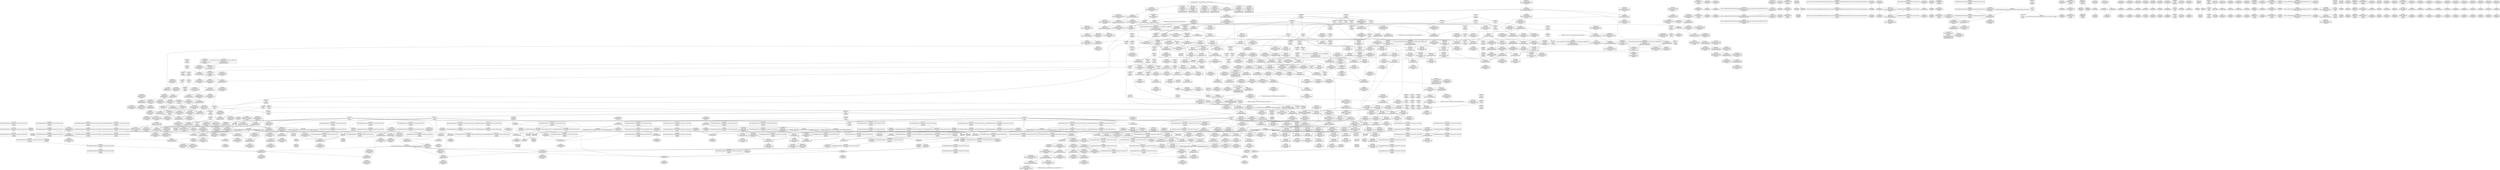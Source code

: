 digraph {
	CE0x4b89a00 [shape=record,shape=Mrecord,label="{CE0x4b89a00|__validate_creds:lnot|include/linux/cred.h,173|*SummSource*}"]
	CE0x4ae8390 [shape=record,shape=Mrecord,label="{CE0x4ae8390|file_path_has_perm:tmp1}"]
	CE0x4a85410 [shape=record,shape=Mrecord,label="{CE0x4a85410|file_to_av:tmp19|security/selinux/hooks.c,1906|*SummSink*}"]
	CE0x4b5fcd0 [shape=record,shape=Mrecord,label="{CE0x4b5fcd0|file_to_av:tmp22|security/selinux/hooks.c,1908|*SummSink*}"]
	CE0x4a9b7f0 [shape=record,shape=Mrecord,label="{CE0x4a9b7f0|i32_10|*Constant*}"]
	CE0x4b1d5a0 [shape=record,shape=Mrecord,label="{CE0x4b1d5a0|GLOBAL:inode_has_perm|*Constant*}"]
	CE0x4b44ff0 [shape=record,shape=Mrecord,label="{CE0x4b44ff0|__validate_creds:entry|*SummSource*}"]
	CE0x4ae5010 [shape=record,shape=Mrecord,label="{CE0x4ae5010|avc_policy_seqno:entry}"]
	CE0x4b7c4c0 [shape=record,shape=Mrecord,label="{CE0x4b7c4c0|_ret_void,_!dbg_!27722|include/linux/cred.h,175|*SummSink*}"]
	CE0x4a82c70 [shape=record,shape=Mrecord,label="{CE0x4a82c70|file_to_av:conv9|security/selinux/hooks.c,1906}"]
	CE0x4b1d7c0 [shape=record,shape=Mrecord,label="{CE0x4b1d7c0|file_path_has_perm:call1|security/selinux/hooks.c,1659}"]
	CE0x4b76aa0 [shape=record,shape=Mrecord,label="{CE0x4b76aa0|inode_has_perm:tmp|*SummSink*}"]
	CE0x4a7c3e0 [shape=record,shape=Mrecord,label="{CE0x4a7c3e0|file_to_av:if.end|*SummSource*}"]
	CE0x4b0ad90 [shape=record,shape=Mrecord,label="{CE0x4b0ad90|file_to_av:and6|security/selinux/hooks.c,1905|*SummSink*}"]
	CE0x4b11460 [shape=record,shape=Mrecord,label="{CE0x4b11460|i64*_getelementptr_inbounds_(_2_x_i64_,_2_x_i64_*___llvm_gcov_ctr162,_i64_0,_i64_0)|*Constant*}"]
	CE0x4b80800 [shape=record,shape=Mrecord,label="{CE0x4b80800|inode_has_perm:tmp11|security/selinux/hooks.c,1612|*SummSink*}"]
	CE0x4b17c10 [shape=record,shape=Mrecord,label="{CE0x4b17c10|inode_has_perm:lnot.ext|security/selinux/hooks.c,1611|*SummSource*}"]
	CE0x4af4f80 [shape=record,shape=Mrecord,label="{CE0x4af4f80|file_path_has_perm:tmp3|*SummSource*}"]
	CE0x4b8deb0 [shape=record,shape=Mrecord,label="{CE0x4b8deb0|GLOBAL:__invalid_creds|*Constant*|*SummSource*}"]
	CE0x4b20fb0 [shape=record,shape=Mrecord,label="{CE0x4b20fb0|i64_12|*Constant*|*SummSink*}"]
	CE0x4b85280 [shape=record,shape=Mrecord,label="{CE0x4b85280|_ret_i32_%tmp6,_!dbg_!27716|security/selinux/hooks.c,197|*SummSink*}"]
	CE0x4b1d2d0 [shape=record,shape=Mrecord,label="{CE0x4b1d2d0|file_inode:entry}"]
	CE0x4a807a0 [shape=record,shape=Mrecord,label="{CE0x4a807a0|file_to_av:tmp28|security/selinux/hooks.c,1910|*SummSource*}"]
	CE0x4b9b8e0 [shape=record,shape=Mrecord,label="{CE0x4b9b8e0|i32_(i32,_i32,_i16,_i32,_%struct.common_audit_data*)*_bitcast_(i32_(i32,_i32,_i16,_i32,_%struct.common_audit_data.495*)*_avc_has_perm_to_i32_(i32,_i32,_i16,_i32,_%struct.common_audit_data*)*)|*Constant*}"]
	CE0x4b1fe60 [shape=record,shape=Mrecord,label="{CE0x4b1fe60|file_to_av:if.then5|*SummSink*}"]
	CE0x4b363c0 [shape=record,shape=Mrecord,label="{CE0x4b363c0|file_to_av:tmp13|security/selinux/hooks.c,1904|*SummSource*}"]
	CE0x4b42ad0 [shape=record,shape=Mrecord,label="{CE0x4b42ad0|i32_512|*Constant*}"]
	CE0x4b9a920 [shape=record,shape=Mrecord,label="{CE0x4b9a920|inode_has_perm:sclass|security/selinux/hooks.c,1617}"]
	CE0x4a80f90 [shape=record,shape=Mrecord,label="{CE0x4a80f90|file_to_av:tmp29|security/selinux/hooks.c,1914|*SummSource*}"]
	CE0x4aa0970 [shape=record,shape=Mrecord,label="{CE0x4aa0970|8:_i8,_32:_%struct.inode*,_%struct.selinux_audit_data*,_128:_i32,_132:_i32,_456:_i8*,_:_SCMRE_456,464_|*MultipleSource*|security/selinux/hooks.c,3424|Function::selinux_file_open&Arg::file::}"]
	CE0x4a95270 [shape=record,shape=Mrecord,label="{CE0x4a95270|0:_i32,_4:_i32,_8:_i16,_12:_i32,_16:_i32,_20:_i32,_24:_i32,_56:_i8*,_:_SCMRE_56,64_|*MultipleSource*|security/selinux/hooks.c,3425|security/selinux/hooks.c,3425}"]
	CE0x4b0a390 [shape=record,shape=Mrecord,label="{CE0x4b0a390|file_to_av:or13|security/selinux/hooks.c,1908}"]
	CE0x4b00620 [shape=record,shape=Mrecord,label="{CE0x4b00620|file_to_av:av.0}"]
	CE0x4b76b80 [shape=record,shape=Mrecord,label="{CE0x4b76b80|inode_has_perm:tmp1|*SummSource*}"]
	CE0x4b49850 [shape=record,shape=Mrecord,label="{CE0x4b49850|_call_void_mcount()_#3|*SummSink*}"]
	CE0x4b77d10 [shape=record,shape=Mrecord,label="{CE0x4b77d10|__validate_creds:file|Function::__validate_creds&Arg::file::|*SummSink*}"]
	CE0x4b88aa0 [shape=record,shape=Mrecord,label="{CE0x4b88aa0|avc_has_perm:tsid|Function::avc_has_perm&Arg::tsid::}"]
	CE0x4b8bcb0 [shape=record,shape=Mrecord,label="{CE0x4b8bcb0|GLOBAL:__llvm_gcov_ctr155|Global_var:__llvm_gcov_ctr155|*SummSink*}"]
	CE0x4a8ed80 [shape=record,shape=Mrecord,label="{CE0x4a8ed80|open_file_to_av:av.0}"]
	CE0x4a84c30 [shape=record,shape=Mrecord,label="{CE0x4a84c30|file_to_av:f_flags|security/selinux/hooks.c,1905|*SummSource*}"]
	CE0x4b0b250 [shape=record,shape=Mrecord,label="{CE0x4b0b250|i64_6|*Constant*}"]
	CE0x4ac7d10 [shape=record,shape=Mrecord,label="{CE0x4ac7d10|file_path_has_perm:u|security/selinux/hooks.c,1658|*SummSink*}"]
	CE0x4b0b8a0 [shape=record,shape=Mrecord,label="{CE0x4b0b8a0|i64_7|*Constant*|*SummSource*}"]
	CE0x4aee8d0 [shape=record,shape=Mrecord,label="{CE0x4aee8d0|_call_void_mcount()_#3|*SummSource*}"]
	CE0x4b92100 [shape=record,shape=Mrecord,label="{CE0x4b92100|__validate_creds:tmp9|include/linux/cred.h,175}"]
	CE0x4b84a60 [shape=record,shape=Mrecord,label="{CE0x4b84a60|cred_sid:entry}"]
	CE0x4aee330 [shape=record,shape=Mrecord,label="{CE0x4aee330|GLOBAL:open_file_to_av|*Constant*|*SummSource*}"]
	CE0x4b7ca50 [shape=record,shape=Mrecord,label="{CE0x4b7ca50|cred_sid:tmp|*SummSource*}"]
	CE0x4b41c30 [shape=record,shape=Mrecord,label="{CE0x4b41c30|inode_has_perm:tobool2|security/selinux/hooks.c,1611|*SummSink*}"]
	CE0x4b37160 [shape=record,shape=Mrecord,label="{CE0x4b37160|file_to_av:f_mode2|security/selinux/hooks.c,1904|*SummSink*}"]
	CE0x4ab00c0 [shape=record,shape=Mrecord,label="{CE0x4ab00c0|selinux_file_open:i_security|security/selinux/hooks.c,3425|*SummSink*}"]
	CE0x4aecfc0 [shape=record,shape=Mrecord,label="{CE0x4aecfc0|_ret_i32_%tmp4,_!dbg_!27711|security/selinux/avc.c,779}"]
	CE0x4af0bc0 [shape=record,shape=Mrecord,label="{CE0x4af0bc0|open_file_to_av:tmp5|security/selinux/hooks.c,1928}"]
	CE0x4b83d20 [shape=record,shape=Mrecord,label="{CE0x4b83d20|inode_has_perm:tmp14|security/selinux/hooks.c,1614|*SummSource*}"]
	CE0x4b9adc0 [shape=record,shape=Mrecord,label="{CE0x4b9adc0|inode_has_perm:tmp18|security/selinux/hooks.c,1617}"]
	CE0x4add710 [shape=record,shape=Mrecord,label="{CE0x4add710|i64*_getelementptr_inbounds_(_5_x_i64_,_5_x_i64_*___llvm_gcov_ctr270,_i64_0,_i64_4)|*Constant*|*SummSink*}"]
	CE0x4aff820 [shape=record,shape=Mrecord,label="{CE0x4aff820|file_to_av:file|Function::file_to_av&Arg::file::}"]
	CE0x4a818c0 [shape=record,shape=Mrecord,label="{CE0x4a818c0|file_to_av:and3|security/selinux/hooks.c,1904|*SummSource*}"]
	CE0x4b895d0 [shape=record,shape=Mrecord,label="{CE0x4b895d0|i64*_getelementptr_inbounds_(_5_x_i64_,_5_x_i64_*___llvm_gcov_ctr155,_i64_0,_i64_3)|*Constant*}"]
	CE0x4b475f0 [shape=record,shape=Mrecord,label="{CE0x4b475f0|__validate_creds:tmp7|include/linux/cred.h,174}"]
	CE0x4afaa60 [shape=record,shape=Mrecord,label="{CE0x4afaa60|i32_1|*Constant*|*SummSink*}"]
	CE0x4add1a0 [shape=record,shape=Mrecord,label="{CE0x4add1a0|file_to_av:av.2}"]
	CE0x4ac7b90 [shape=record,shape=Mrecord,label="{CE0x4ac7b90|i8_1|*Constant*|*SummSink*}"]
	CE0x4b886f0 [shape=record,shape=Mrecord,label="{CE0x4b886f0|avc_has_perm:ssid|Function::avc_has_perm&Arg::ssid::}"]
	CE0x4afd2d0 [shape=record,shape=Mrecord,label="{CE0x4afd2d0|file_to_av:tmp}"]
	CE0x4a67f30 [shape=record,shape=Mrecord,label="{CE0x4a67f30|selinux_file_open:bb|*SummSource*}"]
	CE0x4b41f70 [shape=record,shape=Mrecord,label="{CE0x4b41f70|inode_has_perm:tmp8|security/selinux/hooks.c,1611}"]
	CE0x4b485d0 [shape=record,shape=Mrecord,label="{CE0x4b485d0|128:_i8*,_:_CRE:_elem_0:default:}"]
	CE0x4b23e60 [shape=record,shape=Mrecord,label="{CE0x4b23e60|file_to_av:tmp6|security/selinux/hooks.c,1902|*SummSource*}"]
	CE0x4b425a0 [shape=record,shape=Mrecord,label="{CE0x4b425a0|inode_has_perm:i_flags|security/selinux/hooks.c,1611}"]
	CE0x4add5d0 [shape=record,shape=Mrecord,label="{CE0x4add5d0|i64*_getelementptr_inbounds_(_5_x_i64_,_5_x_i64_*___llvm_gcov_ctr270,_i64_0,_i64_4)|*Constant*|*SummSource*}"]
	CE0x4b0c040 [shape=record,shape=Mrecord,label="{CE0x4b0c040|file_to_av:tmp16|security/selinux/hooks.c,1905|*SummSink*}"]
	CE0x4b457f0 [shape=record,shape=Mrecord,label="{CE0x4b457f0|i32_4|*Constant*}"]
	CE0x4a85b50 [shape=record,shape=Mrecord,label="{CE0x4a85b50|open_file_to_av:tmp|*SummSource*}"]
	CE0x4b8a230 [shape=record,shape=Mrecord,label="{CE0x4b8a230|__validate_creds:conv|include/linux/cred.h,173|*SummSource*}"]
	CE0x4ab05f0 [shape=record,shape=Mrecord,label="{CE0x4ab05f0|selinux_file_open:i_security|security/selinux/hooks.c,3425}"]
	CE0x4b5f2a0 [shape=record,shape=Mrecord,label="{CE0x4b5f2a0|i64*_getelementptr_inbounds_(_15_x_i64_,_15_x_i64_*___llvm_gcov_ctr171,_i64_0,_i64_9)|*Constant*|*SummSink*}"]
	CE0x4af95b0 [shape=record,shape=Mrecord,label="{CE0x4af95b0|file_path_has_perm:call|security/selinux/hooks.c,1659|*SummSink*}"]
	CE0x4a84fb0 [shape=record,shape=Mrecord,label="{CE0x4a84fb0|file_to_av:tmp14|*LoadInst*|security/selinux/hooks.c,1905}"]
	CE0x4b4d2b0 [shape=record,shape=Mrecord,label="{CE0x4b4d2b0|inode_has_perm:and|security/selinux/hooks.c,1611|*SummSource*}"]
	CE0x4aefca0 [shape=record,shape=Mrecord,label="{CE0x4aefca0|selinux_file_open:call3|security/selinux/hooks.c,3443}"]
	CE0x4b45550 [shape=record,shape=Mrecord,label="{CE0x4b45550|GLOBAL:creds_are_invalid|*Constant*|*SummSink*}"]
	CE0x4a80500 [shape=record,shape=Mrecord,label="{CE0x4a80500|file_to_av:tmp27|security/selinux/hooks.c,1910|*SummSink*}"]
	CE0x4b7d370 [shape=record,shape=Mrecord,label="{CE0x4b7d370|i64*_getelementptr_inbounds_(_2_x_i64_,_2_x_i64_*___llvm_gcov_ctr131,_i64_0,_i64_0)|*Constant*|*SummSink*}"]
	CE0x4b8f4a0 [shape=record,shape=Mrecord,label="{CE0x4b8f4a0|inode_has_perm:tobool|security/selinux/hooks.c,1611}"]
	CE0x4b15b90 [shape=record,shape=Mrecord,label="{CE0x4b15b90|open_file_to_av:or|security/selinux/hooks.c,1929|*SummSource*}"]
	CE0x4b0ca40 [shape=record,shape=Mrecord,label="{CE0x4b0ca40|i64*_getelementptr_inbounds_(_15_x_i64_,_15_x_i64_*___llvm_gcov_ctr171,_i64_0,_i64_8)|*Constant*}"]
	CE0x4b162d0 [shape=record,shape=Mrecord,label="{CE0x4b162d0|i64*_getelementptr_inbounds_(_2_x_i64_,_2_x_i64_*___llvm_gcov_ctr168,_i64_0,_i64_1)|*Constant*|*SummSource*}"]
	CE0x4b0a8d0 [shape=record,shape=Mrecord,label="{CE0x4b0a8d0|i32_1024|*Constant*|*SummSink*}"]
	CE0x4a86200 [shape=record,shape=Mrecord,label="{CE0x4a86200|i64*_getelementptr_inbounds_(_2_x_i64_,_2_x_i64_*___llvm_gcov_ctr269,_i64_0,_i64_1)|*Constant*|*SummSink*}"]
	CE0x4aa1df0 [shape=record,shape=Mrecord,label="{CE0x4aa1df0|GLOBAL:file_inode|*Constant*}"]
	CE0x4a847e0 [shape=record,shape=Mrecord,label="{CE0x4a847e0|file_to_av:f_flags|security/selinux/hooks.c,1905|*SummSink*}"]
	CE0x4b0fc70 [shape=record,shape=Mrecord,label="{CE0x4b0fc70|file_to_av:av.3|*SummSink*}"]
	CE0x4b79ea0 [shape=record,shape=Mrecord,label="{CE0x4b79ea0|__validate_creds:call|include/linux/cred.h,173}"]
	CE0x4b99a90 [shape=record,shape=Mrecord,label="{CE0x4b99a90|inode_has_perm:tmp16|security/selinux/hooks.c,1615|*SummSink*}"]
	CE0x4b18340 [shape=record,shape=Mrecord,label="{CE0x4b18340|file_path_has_perm:path|security/selinux/hooks.c,1658|*SummSink*}"]
	CE0x4b7fd10 [shape=record,shape=Mrecord,label="{CE0x4b7fd10|i64*_getelementptr_inbounds_(_8_x_i64_,_8_x_i64_*___llvm_gcov_ctr154,_i64_0,_i64_5)|*Constant*}"]
	CE0x4b0b480 [shape=record,shape=Mrecord,label="{CE0x4b0b480|i64_6|*Constant*|*SummSource*}"]
	CE0x4b36ae0 [shape=record,shape=Mrecord,label="{CE0x4b36ae0|inode_has_perm:tmp4|security/selinux/hooks.c,1609}"]
	"CONST[source:0(mediator),value:2(dynamic)][purpose:{object}][SnkIdx:1]"
	CE0x4b35310 [shape=record,shape=Mrecord,label="{CE0x4b35310|file_to_av:or|security/selinux/hooks.c,1903}"]
	CE0x4ae36a0 [shape=record,shape=Mrecord,label="{CE0x4ae36a0|selinux_file_open:isid|security/selinux/hooks.c,3433|*SummSource*}"]
	CE0x4afc870 [shape=record,shape=Mrecord,label="{CE0x4afc870|file_to_av:if.then8|*SummSource*}"]
	CE0x4aecd80 [shape=record,shape=Mrecord,label="{CE0x4aecd80|selinux_file_open:tmp8|security/selinux/hooks.c,3433|*SummSource*}"]
	CE0x4ac80e0 [shape=record,shape=Mrecord,label="{CE0x4ac80e0|file_path_has_perm:u|security/selinux/hooks.c,1658|*SummSource*}"]
	CE0x4aed2c0 [shape=record,shape=Mrecord,label="{CE0x4aed2c0|_ret_i32_%tmp4,_!dbg_!27711|security/selinux/avc.c,779|*SummSink*}"]
	CE0x4b1f580 [shape=record,shape=Mrecord,label="{CE0x4b1f580|_ret_i32_%retval.0,_!dbg_!27739|security/selinux/hooks.c,1618}"]
	CE0x4b83bf0 [shape=record,shape=Mrecord,label="{CE0x4b83bf0|inode_has_perm:tmp14|security/selinux/hooks.c,1614}"]
	CE0x4b43ab0 [shape=record,shape=Mrecord,label="{CE0x4b43ab0|cred_sid:tmp3|*SummSink*}"]
	CE0x4adbf30 [shape=record,shape=Mrecord,label="{CE0x4adbf30|selinux_file_open:tmp7|security/selinux/hooks.c,3425|*SummSink*}"]
	CE0x4b080c0 [shape=record,shape=Mrecord,label="{CE0x4b080c0|file_to_av:tmp12|security/selinux/hooks.c,1904|*SummSink*}"]
	CE0x4b89e10 [shape=record,shape=Mrecord,label="{CE0x4b89e10|__validate_creds:lnot1|include/linux/cred.h,173|*SummSink*}"]
	CE0x4a7a340 [shape=record,shape=Mrecord,label="{CE0x4a7a340|_call_void_mcount()_#3|*SummSink*}"]
	CE0x4ab0700 [shape=record,shape=Mrecord,label="{CE0x4ab0700|selinux_file_open:i_security|security/selinux/hooks.c,3425|*SummSource*}"]
	CE0x4b91190 [shape=record,shape=Mrecord,label="{CE0x4b91190|cred_sid:sid|security/selinux/hooks.c,197|*SummSource*}"]
	CE0x4b461d0 [shape=record,shape=Mrecord,label="{CE0x4b461d0|GLOBAL:llvm.expect.i64|*Constant*|*SummSink*}"]
	CE0x4a824d0 [shape=record,shape=Mrecord,label="{CE0x4a824d0|i64*_getelementptr_inbounds_(_5_x_i64_,_5_x_i64_*___llvm_gcov_ctr155,_i64_0,_i64_3)|*Constant*|*SummSource*}"]
	CE0x4a68670 [shape=record,shape=Mrecord,label="{CE0x4a68670|selinux_file_open:entry|*SummSink*}"]
	CE0x4aff1a0 [shape=record,shape=Mrecord,label="{CE0x4aff1a0|file_to_av:tmp1|*SummSink*}"]
	CE0x4aed660 [shape=record,shape=Mrecord,label="{CE0x4aed660|GLOBAL:open_file_to_av|*Constant*}"]
	CE0x4b23830 [shape=record,shape=Mrecord,label="{CE0x4b23830|file_to_av:tmp5|security/selinux/hooks.c,1902|*SummSource*}"]
	CE0x4a86bb0 [shape=record,shape=Mrecord,label="{CE0x4a86bb0|i64*_getelementptr_inbounds_(_2_x_i64_,_2_x_i64_*___llvm_gcov_ctr269,_i64_0,_i64_0)|*Constant*|*SummSource*}"]
	CE0x4a79470 [shape=record,shape=Mrecord,label="{CE0x4a79470|i32_0|*Constant*}"]
	CE0x4b48980 [shape=record,shape=Mrecord,label="{CE0x4b48980|inode_has_perm:do.end}"]
	CE0x4a7f9b0 [shape=record,shape=Mrecord,label="{CE0x4a7f9b0|open_file_to_av:if.end}"]
	CE0x4b050f0 [shape=record,shape=Mrecord,label="{CE0x4b050f0|file_to_av:if.end19|*SummSink*}"]
	CE0x4b3ae80 [shape=record,shape=Mrecord,label="{CE0x4b3ae80|_call_void_mcount()_#3}"]
	CE0x4b076c0 [shape=record,shape=Mrecord,label="{CE0x4b076c0|i64_4|*Constant*|*SummSink*}"]
	CE0x4b81cc0 [shape=record,shape=Mrecord,label="{CE0x4b81cc0|inode_has_perm:tmp7|security/selinux/hooks.c,1611|*SummSource*}"]
	CE0x4b22300 [shape=record,shape=Mrecord,label="{CE0x4b22300|file_to_av:tmp8|security/selinux/hooks.c,1903}"]
	CE0x4a80a50 [shape=record,shape=Mrecord,label="{CE0x4a80a50|file_to_av:tmp29|security/selinux/hooks.c,1914}"]
	CE0x4b10490 [shape=record,shape=Mrecord,label="{CE0x4b10490|i64*_getelementptr_inbounds_(_15_x_i64_,_15_x_i64_*___llvm_gcov_ctr171,_i64_0,_i64_14)|*Constant*|*SummSink*}"]
	CE0x4b82520 [shape=record,shape=Mrecord,label="{CE0x4b82520|inode_has_perm:tmp8|security/selinux/hooks.c,1611|*SummSource*}"]
	CE0x4b9b1a0 [shape=record,shape=Mrecord,label="{CE0x4b9b1a0|inode_has_perm:tmp18|security/selinux/hooks.c,1617|*SummSource*}"]
	CE0x4b8b3e0 [shape=record,shape=Mrecord,label="{CE0x4b8b3e0|__validate_creds:tmp2|include/linux/cred.h,173|*SummSource*}"]
	CE0x4ae3f40 [shape=record,shape=Mrecord,label="{CE0x4ae3f40|8:_i32,_12:_i32,_:_CME_8,12_|*MultipleSource*|*LoadInst*|security/selinux/hooks.c,3424|security/selinux/hooks.c,3433|security/selinux/hooks.c,3424}"]
	CE0x4b884a0 [shape=record,shape=Mrecord,label="{CE0x4b884a0|avc_has_perm:entry|*SummSink*}"]
	CE0x4b21050 [shape=record,shape=Mrecord,label="{CE0x4b21050|file_to_av:tmp25|security/selinux/hooks.c,1910}"]
	CE0x4a649e0 [shape=record,shape=Mrecord,label="{CE0x4a649e0|8:_i8,_32:_%struct.inode*,_%struct.selinux_audit_data*,_128:_i32,_132:_i32,_456:_i8*,_:_SCMRE_132,136_|*MultipleSource*|security/selinux/hooks.c,3424|Function::selinux_file_open&Arg::file::}"]
	CE0x4b87c00 [shape=record,shape=Mrecord,label="{CE0x4b87c00|inode_has_perm:i_security|security/selinux/hooks.c,1615}"]
	CE0x4ac6240 [shape=record,shape=Mrecord,label="{CE0x4ac6240|file_to_av:if.then}"]
	CE0x4ac6650 [shape=record,shape=Mrecord,label="{CE0x4ac6650|i64*_getelementptr_inbounds_(_2_x_i64_,_2_x_i64_*___llvm_gcov_ctr168,_i64_0,_i64_1)|*Constant*}"]
	CE0x4ae8d00 [shape=record,shape=Mrecord,label="{CE0x4ae8d00|i64*_getelementptr_inbounds_(_2_x_i64_,_2_x_i64_*___llvm_gcov_ctr162,_i64_0,_i64_1)|*Constant*}"]
	CE0x4b20290 [shape=record,shape=Mrecord,label="{CE0x4b20290|file_to_av:tobool17|security/selinux/hooks.c,1910|*SummSource*}"]
	CE0x4aedcb0 [shape=record,shape=Mrecord,label="{CE0x4aedcb0|selinux_file_open:call2|security/selinux/hooks.c,3443}"]
	CE0x4b826a0 [shape=record,shape=Mrecord,label="{CE0x4b826a0|inode_has_perm:tmp9|security/selinux/hooks.c,1611}"]
	CE0x4b39490 [shape=record,shape=Mrecord,label="{CE0x4b39490|inode_has_perm:if.then|*SummSink*}"]
	CE0x4af0480 [shape=record,shape=Mrecord,label="{CE0x4af0480|i32_3|*Constant*|*SummSink*}"]
	CE0x4b785f0 [shape=record,shape=Mrecord,label="{CE0x4b785f0|inode_has_perm:conv|security/selinux/hooks.c,1611|*SummSink*}"]
	CE0x4a91460 [shape=record,shape=Mrecord,label="{CE0x4a91460|open_file_to_av:tmp4|security/selinux/hooks.c,1928|*SummSink*}"]
	CE0x4a6df70 [shape=record,shape=Mrecord,label="{CE0x4a6df70|i64*_getelementptr_inbounds_(_5_x_i64_,_5_x_i64_*___llvm_gcov_ctr270,_i64_0,_i64_0)|*Constant*|*SummSink*}"]
	CE0x4b032c0 [shape=record,shape=Mrecord,label="{CE0x4b032c0|file_path_has_perm:tmp}"]
	CE0x4b86080 [shape=record,shape=Mrecord,label="{CE0x4b86080|avc_has_perm:auditdata|Function::avc_has_perm&Arg::auditdata::}"]
	CE0x4a813a0 [shape=record,shape=Mrecord,label="{CE0x4a813a0|file_to_av:tmp29|security/selinux/hooks.c,1914|*SummSink*}"]
	CE0x4b06f50 [shape=record,shape=Mrecord,label="{CE0x4b06f50|file_to_av:tmp|*SummSource*}"]
	CE0x4b8a360 [shape=record,shape=Mrecord,label="{CE0x4b8a360|__validate_creds:conv|include/linux/cred.h,173|*SummSink*}"]
	CE0x4ab24a0 [shape=record,shape=Mrecord,label="{CE0x4ab24a0|selinux_file_open:call|security/selinux/hooks.c,3425}"]
	CE0x4af1480 [shape=record,shape=Mrecord,label="{CE0x4af1480|i64_262144|*Constant*|*SummSource*}"]
	CE0x4b0ba10 [shape=record,shape=Mrecord,label="{CE0x4b0ba10|file_to_av:tmp15|security/selinux/hooks.c,1905}"]
	CE0x4ac63d0 [shape=record,shape=Mrecord,label="{CE0x4ac63d0|file_to_av:if.then|*SummSink*}"]
	CE0x4b5fd40 [shape=record,shape=Mrecord,label="{CE0x4b5fd40|file_to_av:conv12|security/selinux/hooks.c,1908}"]
	CE0x4b7b180 [shape=record,shape=Mrecord,label="{CE0x4b7b180|__validate_creds:call|include/linux/cred.h,173|*SummSink*}"]
	CE0x4a83c10 [shape=record,shape=Mrecord,label="{CE0x4a83c10|file_to_av:conv11|security/selinux/hooks.c,1906|*SummSink*}"]
	CE0x4b80720 [shape=record,shape=Mrecord,label="{CE0x4b80720|inode_has_perm:tmp11|security/selinux/hooks.c,1612}"]
	CE0x4b76280 [shape=record,shape=Mrecord,label="{CE0x4b76280|i8*_getelementptr_inbounds_(_25_x_i8_,_25_x_i8_*_.str3,_i32_0,_i32_0)|*Constant*|*SummSource*}"]
	CE0x4b8e9a0 [shape=record,shape=Mrecord,label="{CE0x4b8e9a0|inode_has_perm:tmp19|security/selinux/hooks.c,1618|*SummSource*}"]
	CE0x4af9410 [shape=record,shape=Mrecord,label="{CE0x4af9410|i64_16|*Constant*|*SummSink*}"]
	CE0x4af1820 [shape=record,shape=Mrecord,label="{CE0x4af1820|file_to_av:or13|security/selinux/hooks.c,1908|*SummSource*}"]
	CE0x4a68880 [shape=record,shape=Mrecord,label="{CE0x4a68880|selinux_file_open:tmp4|*LoadInst*|security/selinux/hooks.c,3424}"]
	CE0x4af7b60 [shape=record,shape=Mrecord,label="{CE0x4af7b60|file_to_av:if.end15|*SummSource*}"]
	CE0x4b217d0 [shape=record,shape=Mrecord,label="{CE0x4b217d0|file_to_av:tmp13|security/selinux/hooks.c,1904}"]
	CE0x4a91bf0 [shape=record,shape=Mrecord,label="{CE0x4a91bf0|i64*_getelementptr_inbounds_(_5_x_i64_,_5_x_i64_*___llvm_gcov_ctr270,_i64_0,_i64_3)|*Constant*}"]
	CE0x4ab1690 [shape=record,shape=Mrecord,label="{CE0x4ab1690|0:_i32,_4:_i32,_8:_i16,_12:_i32,_16:_i32,_20:_i32,_24:_i32,_56:_i8*,_:_SCMRE_12,16_|*MultipleSource*|security/selinux/hooks.c,3425|security/selinux/hooks.c,3425}"]
	CE0x4b864c0 [shape=record,shape=Mrecord,label="{CE0x4b864c0|_ret_i32_%retval.0,_!dbg_!27728|security/selinux/avc.c,775|*SummSource*}"]
	CE0x4a7cd10 [shape=record,shape=Mrecord,label="{CE0x4a7cd10|i64*_getelementptr_inbounds_(_2_x_i64_,_2_x_i64_*___llvm_gcov_ctr162,_i64_0,_i64_0)|*Constant*|*SummSource*}"]
	CE0x4b88140 [shape=record,shape=Mrecord,label="{CE0x4b88140|inode_has_perm:tmp16|security/selinux/hooks.c,1615}"]
	CE0x4a7ff20 [shape=record,shape=Mrecord,label="{CE0x4a7ff20|file_to_av:tmp26|security/selinux/hooks.c,1910|*SummSource*}"]
	CE0x4b24ed0 [shape=record,shape=Mrecord,label="{CE0x4b24ed0|i32_0|*Constant*}"]
	CE0x4a7f140 [shape=record,shape=Mrecord,label="{CE0x4a7f140|i64*_getelementptr_inbounds_(_2_x_i64_,_2_x_i64_*___llvm_gcov_ctr25231,_i64_0,_i64_0)|*Constant*|*SummSource*}"]
	CE0x4b1f0b0 [shape=record,shape=Mrecord,label="{CE0x4b1f0b0|inode_has_perm:adp|Function::inode_has_perm&Arg::adp::}"]
	CE0x4aa2310 [shape=record,shape=Mrecord,label="{CE0x4aa2310|selinux_file_open:tmp5|security/selinux/hooks.c,3424|*SummSource*}"]
	CE0x4b442a0 [shape=record,shape=Mrecord,label="{CE0x4b442a0|__validate_creds:if.end|*SummSource*}"]
	CE0x4af7710 [shape=record,shape=Mrecord,label="{CE0x4af7710|avc_policy_seqno:tmp3}"]
	CE0x4b37fa0 [shape=record,shape=Mrecord,label="{CE0x4b37fa0|file_to_av:tobool|security/selinux/hooks.c,1902|*SummSink*}"]
	CE0x4b481a0 [shape=record,shape=Mrecord,label="{CE0x4b481a0|_call_void___validate_creds(%struct.cred*_%cred,_i8*_getelementptr_inbounds_(_25_x_i8_,_25_x_i8_*_.str3,_i32_0,_i32_0),_i32_1609)_#10,_!dbg_!27719|security/selinux/hooks.c,1609|*SummSource*}"]
	CE0x4b20830 [shape=record,shape=Mrecord,label="{CE0x4b20830|i64_11|*Constant*|*SummSink*}"]
	CE0x4b209a0 [shape=record,shape=Mrecord,label="{CE0x4b209a0|file_to_av:tmp26|security/selinux/hooks.c,1910}"]
	CE0x4b8b270 [shape=record,shape=Mrecord,label="{CE0x4b8b270|__validate_creds:tmp2|include/linux/cred.h,173}"]
	CE0x4a8cca0 [shape=record,shape=Mrecord,label="{CE0x4a8cca0|8:_i8,_32:_%struct.inode*,_%struct.selinux_audit_data*,_128:_i32,_132:_i32,_456:_i8*,_:_SCMRE_128,132_|*MultipleSource*|security/selinux/hooks.c,3424|Function::selinux_file_open&Arg::file::}"]
	CE0x4adcee0 [shape=record,shape=Mrecord,label="{CE0x4adcee0|file_to_av:tmp24|security/selinux/hooks.c,1909|*SummSink*}"]
	CE0x4b447c0 [shape=record,shape=Mrecord,label="{CE0x4b447c0|inode_has_perm:tmp2|*SummSink*}"]
	CE0x4a77650 [shape=record,shape=Mrecord,label="{CE0x4a77650|i64_1|*Constant*|*SummSource*}"]
	CE0x4b78d00 [shape=record,shape=Mrecord,label="{CE0x4b78d00|__validate_creds:tmp1|*SummSource*}"]
	CE0x4b8c5b0 [shape=record,shape=Mrecord,label="{CE0x4b8c5b0|__validate_creds:tmp5|include/linux/cred.h,173}"]
	CE0x4aaff90 [shape=record,shape=Mrecord,label="{CE0x4aaff90|_ret_i32_%av.0,_!dbg_!27720|security/selinux/hooks.c,1931|*SummSource*}"]
	CE0x4aaf9d0 [shape=record,shape=Mrecord,label="{CE0x4aaf9d0|open_file_to_av:file|Function::open_file_to_av&Arg::file::|*SummSource*}"]
	CE0x4af4810 [shape=record,shape=Mrecord,label="{CE0x4af4810|file_inode:tmp2|*SummSink*}"]
	CE0x4b8b560 [shape=record,shape=Mrecord,label="{CE0x4b8b560|__validate_creds:tmp3|include/linux/cred.h,173}"]
	CE0x4af6f60 [shape=record,shape=Mrecord,label="{CE0x4af6f60|i64*_getelementptr_inbounds_(_2_x_i64_,_2_x_i64_*___llvm_gcov_ctr25231,_i64_0,_i64_1)|*Constant*|*SummSink*}"]
	CE0x4aee9a0 [shape=record,shape=Mrecord,label="{CE0x4aee9a0|_call_void_mcount()_#3|*SummSink*}"]
	CE0x4b00e80 [shape=record,shape=Mrecord,label="{CE0x4b00e80|file_to_av:f_mode|security/selinux/hooks.c,1902|*SummSink*}"]
	CE0x4b3b340 [shape=record,shape=Mrecord,label="{CE0x4b3b340|file_inode:f_inode|include/linux/fs.h,1916}"]
	CE0x4ab0a40 [shape=record,shape=Mrecord,label="{CE0x4ab0a40|i32_3|*Constant*}"]
	CE0x4ade1e0 [shape=record,shape=Mrecord,label="{CE0x4ade1e0|file_inode:bb}"]
	CE0x4af96b0 [shape=record,shape=Mrecord,label="{CE0x4af96b0|i32_8|*Constant*}"]
	CE0x4a7f540 [shape=record,shape=Mrecord,label="{CE0x4a7f540|i32_7|*Constant*|*SummSource*}"]
	CE0x4afc690 [shape=record,shape=Mrecord,label="{CE0x4afc690|file_to_av:if.else|*SummSink*}"]
	CE0x4a6e170 [shape=record,shape=Mrecord,label="{CE0x4a6e170|file_to_av:tmp|*SummSink*}"]
	CE0x4a85150 [shape=record,shape=Mrecord,label="{CE0x4a85150|file_to_av:tmp14|*LoadInst*|security/selinux/hooks.c,1905|*SummSink*}"]
	CE0x4b01400 [shape=record,shape=Mrecord,label="{CE0x4b01400|i32_1|*Constant*}"]
	CE0x4b43fe0 [shape=record,shape=Mrecord,label="{CE0x4b43fe0|__validate_creds:cred|Function::__validate_creds&Arg::cred::|*SummSink*}"]
	CE0x4b235b0 [shape=record,shape=Mrecord,label="{CE0x4b235b0|file_to_av:tmp4|security/selinux/hooks.c,1902|*SummSink*}"]
	CE0x4b0f410 [shape=record,shape=Mrecord,label="{CE0x4b0f410|file_to_av:tmp30|security/selinux/hooks.c,1914|*SummSource*}"]
	CE0x4b15eb0 [shape=record,shape=Mrecord,label="{CE0x4b15eb0|file_path_has_perm:ad|security/selinux/hooks.c, 1655|*SummSink*}"]
	CE0x4b01710 [shape=record,shape=Mrecord,label="{CE0x4b01710|open_file_to_av:if.then|*SummSource*}"]
	CE0x4af1db0 [shape=record,shape=Mrecord,label="{CE0x4af1db0|file_to_av:conv14|security/selinux/hooks.c,1908|*SummSink*}"]
	CE0x4af5c20 [shape=record,shape=Mrecord,label="{CE0x4af5c20|file_inode:f_inode|include/linux/fs.h,1916|*SummSink*}"]
	CE0x4aed820 [shape=record,shape=Mrecord,label="{CE0x4aed820|selinux_file_open:pseqno|security/selinux/hooks.c,3434}"]
	CE0x4a83eb0 [shape=record,shape=Mrecord,label="{CE0x4a83eb0|i64*_getelementptr_inbounds_(_15_x_i64_,_15_x_i64_*___llvm_gcov_ctr171,_i64_0,_i64_9)|*Constant*|*SummSource*}"]
	CE0x4b48130 [shape=record,shape=Mrecord,label="{CE0x4b48130|_call_void___validate_creds(%struct.cred*_%cred,_i8*_getelementptr_inbounds_(_25_x_i8_,_25_x_i8_*_.str3,_i32_0,_i32_0),_i32_1609)_#10,_!dbg_!27719|security/selinux/hooks.c,1609}"]
	CE0x4b8a150 [shape=record,shape=Mrecord,label="{CE0x4b8a150|__validate_creds:lnot.ext|include/linux/cred.h,173|*SummSink*}"]
	CE0x4a81ff0 [shape=record,shape=Mrecord,label="{CE0x4a81ff0|i64_5|*Constant*}"]
	CE0x4a82e60 [shape=record,shape=Mrecord,label="{CE0x4a82e60|file_to_av:conv9|security/selinux/hooks.c,1906|*SummSink*}"]
	CE0x4b5fba0 [shape=record,shape=Mrecord,label="{CE0x4b5fba0|file_to_av:tmp22|security/selinux/hooks.c,1908|*SummSource*}"]
	CE0x4afc940 [shape=record,shape=Mrecord,label="{CE0x4afc940|file_to_av:if.then8|*SummSink*}"]
	CE0x4afcbd0 [shape=record,shape=Mrecord,label="{CE0x4afcbd0|_ret_i32_%av.3,_!dbg_!27739|security/selinux/hooks.c,1917|*SummSink*}"]
	CE0x4b1edc0 [shape=record,shape=Mrecord,label="{CE0x4b1edc0|inode_has_perm:perms|Function::inode_has_perm&Arg::perms::|*SummSource*}"]
	CE0x4af6150 [shape=record,shape=Mrecord,label="{CE0x4af6150|avc_policy_seqno:bb}"]
	CE0x4b065a0 [shape=record,shape=Mrecord,label="{CE0x4b065a0|open_file_to_av:tmp3|security/selinux/hooks.c,1928|*SummSource*}"]
	CE0x4b8bfc0 [shape=record,shape=Mrecord,label="{CE0x4b8bfc0|__validate_creds:tmp4|include/linux/cred.h,173}"]
	CE0x4b375b0 [shape=record,shape=Mrecord,label="{CE0x4b375b0|file_to_av:tmp9|*LoadInst*|security/selinux/hooks.c,1904|*SummSource*}"]
	CE0x4b78890 [shape=record,shape=Mrecord,label="{CE0x4b78890|i64_0|*Constant*}"]
	CE0x4b4cbc0 [shape=record,shape=Mrecord,label="{CE0x4b4cbc0|inode_has_perm:return|*SummSink*}"]
	CE0x4a81330 [shape=record,shape=Mrecord,label="{CE0x4a81330|i64*_getelementptr_inbounds_(_15_x_i64_,_15_x_i64_*___llvm_gcov_ctr171,_i64_0,_i64_13)|*Constant*|*SummSink*}"]
	CE0x4b0b5b0 [shape=record,shape=Mrecord,label="{CE0x4b0b5b0|i64_6|*Constant*|*SummSink*}"]
	CE0x4b9a610 [shape=record,shape=Mrecord,label="{CE0x4b9a610|inode_has_perm:tmp17|security/selinux/hooks.c,1617}"]
	CE0x4aee5d0 [shape=record,shape=Mrecord,label="{CE0x4aee5d0|open_file_to_av:entry|*SummSource*}"]
	CE0x4afd540 [shape=record,shape=Mrecord,label="{CE0x4afd540|GLOBAL:file_to_av|*Constant*|*SummSource*}"]
	CE0x4b43b70 [shape=record,shape=Mrecord,label="{CE0x4b43b70|_call_void_mcount()_#3|*SummSource*}"]
	"CONST[source:1(input),value:2(dynamic)][purpose:{operation}][SrcIdx:6]"
	CE0x4af60c0 [shape=record,shape=Mrecord,label="{CE0x4af60c0|file_inode:tmp4|*LoadInst*|include/linux/fs.h,1916|*SummSink*}"]
	CE0x4b079c0 [shape=record,shape=Mrecord,label="{CE0x4b079c0|file_to_av:tmp10|security/selinux/hooks.c,1904|*SummSink*}"]
	CE0x4b92280 [shape=record,shape=Mrecord,label="{CE0x4b92280|__validate_creds:tmp9|include/linux/cred.h,175|*SummSource*}"]
	CE0x4adb0f0 [shape=record,shape=Mrecord,label="{CE0x4adb0f0|selinux_file_open:tmp6|security/selinux/hooks.c,3425}"]
	CE0x4b93900 [shape=record,shape=Mrecord,label="{CE0x4b93900|4:_i32,_:_CRE_16,20_|*MultipleSource*|security/selinux/hooks.c,196|*LoadInst*|security/selinux/hooks.c,196|security/selinux/hooks.c,197}"]
	CE0x4b113f0 [shape=record,shape=Mrecord,label="{CE0x4b113f0|file_inode:bb}"]
	CE0x4af84e0 [shape=record,shape=Mrecord,label="{CE0x4af84e0|file_path_has_perm:f_path|security/selinux/hooks.c,1658|*SummSink*}"]
	CE0x4b1e450 [shape=record,shape=Mrecord,label="{CE0x4b1e450|inode_has_perm:cred|Function::inode_has_perm&Arg::cred::|*SummSource*}"]
	CE0x4b1f850 [shape=record,shape=Mrecord,label="{CE0x4b1f850|_ret_i32_%retval.0,_!dbg_!27739|security/selinux/hooks.c,1618|*SummSink*}"]
	CE0x4b03860 [shape=record,shape=Mrecord,label="{CE0x4b03860|_ret_i32_%av.3,_!dbg_!27739|security/selinux/hooks.c,1917}"]
	CE0x4a827c0 [shape=record,shape=Mrecord,label="{CE0x4a827c0|file_to_av:tmp20|security/selinux/hooks.c,1906}"]
	CE0x4b47a60 [shape=record,shape=Mrecord,label="{CE0x4b47a60|inode_has_perm:tmp3|*SummSink*}"]
	CE0x4b43f70 [shape=record,shape=Mrecord,label="{CE0x4b43f70|__validate_creds:entry}"]
	CE0x4b41dd0 [shape=record,shape=Mrecord,label="{CE0x4b41dd0|i64_3|*Constant*|*SummSource*}"]
	CE0x4b86db0 [shape=record,shape=Mrecord,label="{CE0x4b86db0|inode_has_perm:tmp19|security/selinux/hooks.c,1618|*SummSink*}"]
	CE0x4aaf8b0 [shape=record,shape=Mrecord,label="{CE0x4aaf8b0|open_file_to_av:file|Function::open_file_to_av&Arg::file::}"]
	CE0x4a91920 [shape=record,shape=Mrecord,label="{CE0x4a91920|open_file_to_av:tmp6|security/selinux/hooks.c,1928|*SummSource*}"]
	CE0x4b1eb80 [shape=record,shape=Mrecord,label="{CE0x4b1eb80|inode_has_perm:perms|Function::inode_has_perm&Arg::perms::}"]
	CE0x4af7320 [shape=record,shape=Mrecord,label="{CE0x4af7320|avc_policy_seqno:tmp2}"]
	CE0x4a8d920 [shape=record,shape=Mrecord,label="{CE0x4a8d920|selinux_file_open:entry}"]
	CE0x4b06940 [shape=record,shape=Mrecord,label="{CE0x4b06940|open_file_to_av:tmp6|security/selinux/hooks.c,1928}"]
	CE0x4b8beb0 [shape=record,shape=Mrecord,label="{CE0x4b8beb0|__validate_creds:tmp3|include/linux/cred.h,173|*SummSink*}"]
	CE0x4aeffe0 [shape=record,shape=Mrecord,label="{CE0x4aeffe0|GLOBAL:file_path_has_perm|*Constant*|*SummSource*}"]
	CE0x4af3e50 [shape=record,shape=Mrecord,label="{CE0x4af3e50|open_file_to_av:tmp8|security/selinux/hooks.c,1929|*SummSink*}"]
	CE0x4b8af80 [shape=record,shape=Mrecord,label="{CE0x4b8af80|__validate_creds:tobool|include/linux/cred.h,173|*SummSource*}"]
	CE0x4b92880 [shape=record,shape=Mrecord,label="{CE0x4b92880|cred_sid:bb|*SummSink*}"]
	CE0x4a837b0 [shape=record,shape=Mrecord,label="{CE0x4a837b0|file_to_av:or10|security/selinux/hooks.c,1906|*SummSource*}"]
	CE0x4b0fda0 [shape=record,shape=Mrecord,label="{CE0x4b0fda0|file_to_av:tmp31|security/selinux/hooks.c,1917}"]
	CE0x4b8de40 [shape=record,shape=Mrecord,label="{CE0x4b8de40|_call_void___invalid_creds(%struct.cred*_%cred,_i8*_%file,_i32_%line)_#10,_!dbg_!27721|include/linux/cred.h,174|*SummSource*}"]
	CE0x4af5bb0 [shape=record,shape=Mrecord,label="{CE0x4af5bb0|file_inode:tmp4|*LoadInst*|include/linux/fs.h,1916}"]
	CE0x4b8ac80 [shape=record,shape=Mrecord,label="{CE0x4b8ac80|__validate_creds:expval|include/linux/cred.h,173|*SummSource*}"]
	CE0x4af2340 [shape=record,shape=Mrecord,label="{CE0x4af2340|file_to_av:tmp23|security/selinux/hooks.c,1909}"]
	CE0x4b4c0d0 [shape=record,shape=Mrecord,label="{CE0x4b4c0d0|COLLAPSED:_GCMRE___llvm_gcov_ctr155_internal_global_5_x_i64_zeroinitializer:_elem_0:default:}"]
	CE0x4aed3d0 [shape=record,shape=Mrecord,label="{CE0x4aed3d0|selinux_file_open:pseqno|security/selinux/hooks.c,3434|*SummSource*}"]
	CE0x4a7e7d0 [shape=record,shape=Mrecord,label="{CE0x4a7e7d0|selinux_file_open:tmp8|security/selinux/hooks.c,3433|*SummSink*}"]
	CE0x4b03cd0 [shape=record,shape=Mrecord,label="{CE0x4b03cd0|file_to_av:if.then18|*SummSource*}"]
	CE0x4b000d0 [shape=record,shape=Mrecord,label="{CE0x4b000d0|open_file_to_av:tmp1|*SummSource*}"]
	CE0x4b7a2c0 [shape=record,shape=Mrecord,label="{CE0x4b7a2c0|i32_1609|*Constant*|*SummSink*}"]
	CE0x4b3c1e0 [shape=record,shape=Mrecord,label="{CE0x4b3c1e0|i64_1|*Constant*}"]
	CE0x4b49940 [shape=record,shape=Mrecord,label="{CE0x4b49940|i64*_getelementptr_inbounds_(_8_x_i64_,_8_x_i64_*___llvm_gcov_ctr154,_i64_0,_i64_2)|*Constant*}"]
	CE0x4ae90b0 [shape=record,shape=Mrecord,label="{CE0x4ae90b0|i64*_getelementptr_inbounds_(_2_x_i64_,_2_x_i64_*___llvm_gcov_ctr162,_i64_0,_i64_1)|*Constant*|*SummSource*}"]
	CE0x4ae5f50 [shape=record,shape=Mrecord,label="{CE0x4ae5f50|selinux_file_open:cred|Function::selinux_file_open&Arg::cred::|*SummSink*}"]
	CE0x4ab2ae0 [shape=record,shape=Mrecord,label="{CE0x4ab2ae0|file_inode:entry|*SummSink*}"]
	CE0x4b77e80 [shape=record,shape=Mrecord,label="{CE0x4b77e80|i32_1609|*Constant*|*SummSource*}"]
	CE0x4aff4a0 [shape=record,shape=Mrecord,label="{CE0x4aff4a0|i32_7|*Constant*}"]
	CE0x4b5fa20 [shape=record,shape=Mrecord,label="{CE0x4b5fa20|file_to_av:tmp22|security/selinux/hooks.c,1908}"]
	CE0x4aecf50 [shape=record,shape=Mrecord,label="{CE0x4aecf50|avc_policy_seqno:entry|*SummSink*}"]
	CE0x4ae6750 [shape=record,shape=Mrecord,label="{CE0x4ae6750|file_path_has_perm:file|Function::file_path_has_perm&Arg::file::|*SummSource*}"]
	CE0x4aed230 [shape=record,shape=Mrecord,label="{CE0x4aed230|_ret_i32_%tmp4,_!dbg_!27711|security/selinux/avc.c,779|*SummSource*}"]
	CE0x4a85020 [shape=record,shape=Mrecord,label="{CE0x4a85020|file_to_av:tmp14|*LoadInst*|security/selinux/hooks.c,1905|*SummSource*}"]
	CE0x4a86360 [shape=record,shape=Mrecord,label="{CE0x4a86360|selinux_file_open:tmp3|*SummSource*}"]
	CE0x4afda50 [shape=record,shape=Mrecord,label="{CE0x4afda50|file_to_av:bb|*SummSink*}"]
	CE0x4a86ab0 [shape=record,shape=Mrecord,label="{CE0x4a86ab0|i32_14|*Constant*|*SummSource*}"]
	CE0x4af6900 [shape=record,shape=Mrecord,label="{CE0x4af6900|avc_policy_seqno:tmp1|*SummSink*}"]
	CE0x4afa8b0 [shape=record,shape=Mrecord,label="{CE0x4afa8b0|open_file_to_av:bb|*SummSource*}"]
	CE0x4ac7790 [shape=record,shape=Mrecord,label="{CE0x4ac7790|file_path_has_perm:type|security/selinux/hooks.c,1657|*SummSource*}"]
	CE0x4b86340 [shape=record,shape=Mrecord,label="{CE0x4b86340|avc_has_perm:auditdata|Function::avc_has_perm&Arg::auditdata::|*SummSink*}"]
	CE0x4a91670 [shape=record,shape=Mrecord,label="{CE0x4a91670|selinux_file_open:tmp4|*LoadInst*|security/selinux/hooks.c,3424|*SummSource*}"]
	CE0x4b01320 [shape=record,shape=Mrecord,label="{CE0x4b01320|file_to_av:tmp2|*LoadInst*|security/selinux/hooks.c,1902|*SummSink*}"]
	CE0x4b874d0 [shape=record,shape=Mrecord,label="{CE0x4b874d0|inode_has_perm:tmp20|security/selinux/hooks.c,1618|*SummSink*}"]
	CE0x4a86430 [shape=record,shape=Mrecord,label="{CE0x4a86430|selinux_file_open:tmp3|*SummSink*}"]
	CE0x4ac7680 [shape=record,shape=Mrecord,label="{CE0x4ac7680|file_path_has_perm:type|security/selinux/hooks.c,1657}"]
	CE0x4aee730 [shape=record,shape=Mrecord,label="{CE0x4aee730|open_file_to_av:entry|*SummSink*}"]
	CE0x4a85e30 [shape=record,shape=Mrecord,label="{CE0x4a85e30|file_to_av:tmp1|*SummSource*}"]
	CE0x4b847c0 [shape=record,shape=Mrecord,label="{CE0x4b847c0|GLOBAL:cred_sid|*Constant*|*SummSource*}"]
	CE0x4b8c480 [shape=record,shape=Mrecord,label="{CE0x4b8c480|__validate_creds:tmp4|include/linux/cred.h,173|*SummSink*}"]
	CE0x4af6790 [shape=record,shape=Mrecord,label="{CE0x4af6790|avc_policy_seqno:tmp|*SummSink*}"]
	CE0x4b4b970 [shape=record,shape=Mrecord,label="{CE0x4b4b970|inode_has_perm:tmp1|*SummSink*}"]
	CE0x4b1dc60 [shape=record,shape=Mrecord,label="{CE0x4b1dc60|GLOBAL:inode_has_perm|*Constant*|*SummSource*}"]
	CE0x4b41ac0 [shape=record,shape=Mrecord,label="{CE0x4b41ac0|inode_has_perm:tobool2|security/selinux/hooks.c,1611|*SummSource*}"]
	CE0x4adbd10 [shape=record,shape=Mrecord,label="{CE0x4adbd10|selinux_file_open:tmp7|security/selinux/hooks.c,3425}"]
	CE0x4af78f0 [shape=record,shape=Mrecord,label="{CE0x4af78f0|avc_policy_seqno:tmp3|*SummSource*}"]
	CE0x4a88980 [shape=record,shape=Mrecord,label="{CE0x4a88980|i32_0|*Constant*|*SummSource*}"]
	CE0x4ab23d0 [shape=record,shape=Mrecord,label="{CE0x4ab23d0|selinux_file_open:tmp5|security/selinux/hooks.c,3424|*SummSink*}"]
	CE0x4b0ccd0 [shape=record,shape=Mrecord,label="{CE0x4b0ccd0|i64*_getelementptr_inbounds_(_15_x_i64_,_15_x_i64_*___llvm_gcov_ctr171,_i64_0,_i64_8)|*Constant*|*SummSource*}"]
	CE0x4a6fa00 [shape=record,shape=Mrecord,label="{CE0x4a6fa00|_ret_%struct.inode*_%tmp4,_!dbg_!27713|include/linux/fs.h,1916}"]
	CE0x4b06a90 [shape=record,shape=Mrecord,label="{CE0x4b06a90|open_file_to_av:tmp3|security/selinux/hooks.c,1928|*SummSink*}"]
	CE0x4af9ac0 [shape=record,shape=Mrecord,label="{CE0x4af9ac0|file_path_has_perm:call|security/selinux/hooks.c,1659}"]
	CE0x4a82ce0 [shape=record,shape=Mrecord,label="{CE0x4a82ce0|file_to_av:conv9|security/selinux/hooks.c,1906|*SummSource*}"]
	CE0x4ae4ee0 [shape=record,shape=Mrecord,label="{CE0x4ae4ee0|GLOBAL:avc_policy_seqno|*Constant*|*SummSource*}"]
	CE0x4af36d0 [shape=record,shape=Mrecord,label="{CE0x4af36d0|open_file_to_av:tmp7|security/selinux/hooks.c,1929|*SummSink*}"]
	CE0x4b10500 [shape=record,shape=Mrecord,label="{CE0x4b10500|file_to_av:tmp31|security/selinux/hooks.c,1917|*SummSink*}"]
	CE0x4b81260 [shape=record,shape=Mrecord,label="{CE0x4b81260|i64*_getelementptr_inbounds_(_8_x_i64_,_8_x_i64_*___llvm_gcov_ctr154,_i64_0,_i64_6)|*Constant*|*SummSource*}"]
	CE0x4af2f70 [shape=record,shape=Mrecord,label="{CE0x4af2f70|file_path_has_perm:bb|*SummSource*}"]
	CE0x4a846b0 [shape=record,shape=Mrecord,label="{CE0x4a846b0|i32_6|*Constant*|*SummSink*}"]
	CE0x4afc2f0 [shape=record,shape=Mrecord,label="{CE0x4afc2f0|open_file_to_av:call|security/selinux/hooks.c,1926|*SummSink*}"]
	CE0x4ae95b0 [shape=record,shape=Mrecord,label="{CE0x4ae95b0|file_inode:tmp2}"]
	CE0x4b385c0 [shape=record,shape=Mrecord,label="{CE0x4b385c0|i64*_getelementptr_inbounds_(_2_x_i64_,_2_x_i64_*___llvm_gcov_ctr162,_i64_0,_i64_1)|*Constant*}"]
	CE0x4b9b770 [shape=record,shape=Mrecord,label="{CE0x4b9b770|inode_has_perm:call4|security/selinux/hooks.c,1617|*SummSink*}"]
	CE0x4af19a0 [shape=record,shape=Mrecord,label="{CE0x4af19a0|file_to_av:or13|security/selinux/hooks.c,1908|*SummSink*}"]
	CE0x4ae74b0 [shape=record,shape=Mrecord,label="{CE0x4ae74b0|file_inode:bb|*SummSource*}"]
	CE0x4af7390 [shape=record,shape=Mrecord,label="{CE0x4af7390|avc_policy_seqno:tmp2|*SummSource*}"]
	CE0x4b836d0 [shape=record,shape=Mrecord,label="{CE0x4b836d0|inode_has_perm:tmp13|security/selinux/hooks.c,1614|*SummSource*}"]
	CE0x4b79840 [shape=record,shape=Mrecord,label="{CE0x4b79840|i64*_getelementptr_inbounds_(_8_x_i64_,_8_x_i64_*___llvm_gcov_ctr154,_i64_0,_i64_0)|*Constant*|*SummSink*}"]
	CE0x4a7c4b0 [shape=record,shape=Mrecord,label="{CE0x4a7c4b0|file_to_av:if.end|*SummSink*}"]
	CE0x4b77e10 [shape=record,shape=Mrecord,label="{CE0x4b77e10|i32_1609|*Constant*}"]
	CE0x4a81d60 [shape=record,shape=Mrecord,label="{CE0x4a81d60|file_to_av:tobool4|security/selinux/hooks.c,1904|*SummSource*}"]
	CE0x4b45080 [shape=record,shape=Mrecord,label="{CE0x4b45080|__validate_creds:entry|*SummSink*}"]
	CE0x4b428e0 [shape=record,shape=Mrecord,label="{CE0x4b428e0|inode_has_perm:tmp6|*LoadInst*|security/selinux/hooks.c,1611|*SummSource*}"]
	CE0x4b0b120 [shape=record,shape=Mrecord,label="{CE0x4b0b120|file_to_av:tobool7|security/selinux/hooks.c,1905|*SummSink*}"]
	CE0x4b39f50 [shape=record,shape=Mrecord,label="{CE0x4b39f50|i64*_getelementptr_inbounds_(_8_x_i64_,_8_x_i64_*___llvm_gcov_ctr154,_i64_0,_i64_2)|*Constant*|*SummSink*}"]
	"CONST[source:0(mediator),value:2(dynamic)][purpose:{object}][SnkIdx:2]"
	CE0x4af41b0 [shape=record,shape=Mrecord,label="{CE0x4af41b0|open_file_to_av:conv|security/selinux/hooks.c,1929|*SummSource*}"]
	CE0x4b074d0 [shape=record,shape=Mrecord,label="{CE0x4b074d0|file_to_av:tmp11|security/selinux/hooks.c,1904}"]
	CE0x4ae4910 [shape=record,shape=Mrecord,label="{CE0x4ae4910|selinux_file_open:call1|security/selinux/hooks.c,3434}"]
	CE0x4af9b90 [shape=record,shape=Mrecord,label="{CE0x4af9b90|file_path_has_perm:call|security/selinux/hooks.c,1659|*SummSource*}"]
	CE0x4a852c0 [shape=record,shape=Mrecord,label="{CE0x4a852c0|i32_1024|*Constant*}"]
	CE0x4ac7180 [shape=record,shape=Mrecord,label="{CE0x4ac7180|file_path_has_perm:tmp2|*SummSource*}"]
	CE0x4af6820 [shape=record,shape=Mrecord,label="{CE0x4af6820|avc_policy_seqno:tmp1}"]
	CE0x4b45380 [shape=record,shape=Mrecord,label="{CE0x4b45380|GLOBAL:creds_are_invalid|*Constant*}"]
	"CONST[source:0(mediator),value:0(static)][purpose:{operation}][SnkIdx:3]"
	CE0x4b3b720 [shape=record,shape=Mrecord,label="{CE0x4b3b720|file_inode:tmp4|*LoadInst*|include/linux/fs.h,1916}"]
	CE0x4b167a0 [shape=record,shape=Mrecord,label="{CE0x4b167a0|file_path_has_perm:tmp2}"]
	CE0x4a6dd70 [shape=record,shape=Mrecord,label="{CE0x4a6dd70|i64*_getelementptr_inbounds_(_5_x_i64_,_5_x_i64_*___llvm_gcov_ctr270,_i64_0,_i64_0)|*Constant*|*SummSource*}"]
	CE0x4aff740 [shape=record,shape=Mrecord,label="{CE0x4aff740|file_to_av:entry|*SummSink*}"]
	CE0x4b8ca50 [shape=record,shape=Mrecord,label="{CE0x4b8ca50|__validate_creds:if.then|*SummSink*}"]
	CE0x4af4aa0 [shape=record,shape=Mrecord,label="{CE0x4af4aa0|file_inode:tmp3}"]
	CE0x4b848f0 [shape=record,shape=Mrecord,label="{CE0x4b848f0|GLOBAL:cred_sid|*Constant*|*SummSink*}"]
	CE0x4af83d0 [shape=record,shape=Mrecord,label="{CE0x4af83d0|file_path_has_perm:f_path|security/selinux/hooks.c,1658|*SummSource*}"]
	CE0x4b81d90 [shape=record,shape=Mrecord,label="{CE0x4b81d90|inode_has_perm:tmp7|security/selinux/hooks.c,1611|*SummSink*}"]
	CE0x4b49e10 [shape=record,shape=Mrecord,label="{CE0x4b49e10|cred_sid:tmp2}"]
	CE0x4b933a0 [shape=record,shape=Mrecord,label="{CE0x4b933a0|GLOBAL:__invalid_creds|*Constant*}"]
	CE0x4b415b0 [shape=record,shape=Mrecord,label="{CE0x4b415b0|__validate_creds:bb|*SummSource*}"]
	CE0x4af3660 [shape=record,shape=Mrecord,label="{CE0x4af3660|open_file_to_av:tmp7|security/selinux/hooks.c,1929|*SummSource*}"]
	CE0x4b4d550 [shape=record,shape=Mrecord,label="{CE0x4b4d550|inode_has_perm:tobool|security/selinux/hooks.c,1611|*SummSource*}"]
	CE0x4b178a0 [shape=record,shape=Mrecord,label="{CE0x4b178a0|inode_has_perm:conv|security/selinux/hooks.c,1611}"]
	CE0x4ae5590 [shape=record,shape=Mrecord,label="{CE0x4ae5590|selinux_file_open:isid|security/selinux/hooks.c,3433}"]
	CE0x41b1120 [shape=record,shape=Mrecord,label="{CE0x41b1120|i32_14|*Constant*|*SummSink*}"]
	CE0x4b0afc0 [shape=record,shape=Mrecord,label="{CE0x4b0afc0|file_to_av:tobool7|security/selinux/hooks.c,1905|*SummSource*}"]
	CE0x4b94080 [shape=record,shape=Mrecord,label="{CE0x4b94080|cred_sid:tmp6|security/selinux/hooks.c,197|*SummSink*}"]
	CE0x4a79890 [shape=record,shape=Mrecord,label="{CE0x4a79890|selinux_file_open:tmp}"]
	CE0x4a8f050 [shape=record,shape=Mrecord,label="{CE0x4a8f050|open_file_to_av:av.0|*SummSink*}"]
	CE0x4b06d90 [shape=record,shape=Mrecord,label="{CE0x4b06d90|GLOBAL:__llvm_gcov_ctr270|Global_var:__llvm_gcov_ctr270}"]
	CE0x4a789c0 [shape=record,shape=Mrecord,label="{CE0x4a789c0|selinux_file_open:bb}"]
	CE0x4b85570 [shape=record,shape=Mrecord,label="{CE0x4b85570|avc_has_perm:tclass|Function::avc_has_perm&Arg::tclass::}"]
	CE0x4af5ac0 [shape=record,shape=Mrecord,label="{CE0x4af5ac0|file_inode:f_inode|include/linux/fs.h,1916}"]
	CE0x4b8af10 [shape=record,shape=Mrecord,label="{CE0x4b8af10|__validate_creds:tobool|include/linux/cred.h,173}"]
	CE0x4b00310 [shape=record,shape=Mrecord,label="{CE0x4b00310|file_to_av:or|security/selinux/hooks.c,1903|*SummSink*}"]
	CE0x4b90af0 [shape=record,shape=Mrecord,label="{CE0x4b90af0|i32_1|*Constant*}"]
	CE0x4b877d0 [shape=record,shape=Mrecord,label="{CE0x4b877d0|i32_10|*Constant*}"]
	CE0x4b45be0 [shape=record,shape=Mrecord,label="{CE0x4b45be0|cred_sid:tmp2|*SummSource*}"]
	CE0x4b37d10 [shape=record,shape=Mrecord,label="{CE0x4b37d10|file_to_av:and|security/selinux/hooks.c,1902|*SummSource*}"]
	CE0x4b9bb40 [shape=record,shape=Mrecord,label="{CE0x4b9bb40|i32_(i32,_i32,_i16,_i32,_%struct.common_audit_data*)*_bitcast_(i32_(i32,_i32,_i16,_i32,_%struct.common_audit_data.495*)*_avc_has_perm_to_i32_(i32,_i32,_i16,_i32,_%struct.common_audit_data*)*)|*Constant*|*SummSource*}"]
	CE0x4af2e00 [shape=record,shape=Mrecord,label="{CE0x4af2e00|file_path_has_perm:bb}"]
	CE0x4ae5d40 [shape=record,shape=Mrecord,label="{CE0x4ae5d40|selinux_file_open:cred|Function::selinux_file_open&Arg::cred::}"]
	CE0x4af1b10 [shape=record,shape=Mrecord,label="{CE0x4af1b10|file_to_av:conv14|security/selinux/hooks.c,1908}"]
	CE0x4a6f850 [shape=record,shape=Mrecord,label="{CE0x4a6f850|file_inode:f|Function::file_inode&Arg::f::|*SummSource*}"]
	CE0x4b8a960 [shape=record,shape=Mrecord,label="{CE0x4b8a960|i64_2|*Constant*}"]
	CE0x4a84530 [shape=record,shape=Mrecord,label="{CE0x4a84530|i32_6|*Constant*|*SummSource*}"]
	CE0x4af58e0 [shape=record,shape=Mrecord,label="{CE0x4af58e0|i32_0|*Constant*}"]
	CE0x4ae61b0 [shape=record,shape=Mrecord,label="{CE0x4ae61b0|file_path_has_perm:cred|Function::file_path_has_perm&Arg::cred::}"]
	CE0x4af8e80 [shape=record,shape=Mrecord,label="{CE0x4af8e80|file_path_has_perm:tmp5|security/selinux/hooks.c,1658|*SummSource*}"]
	CE0x4af3ce0 [shape=record,shape=Mrecord,label="{CE0x4af3ce0|open_file_to_av:tmp8|security/selinux/hooks.c,1929|*SummSource*}"]
	CE0x4b99c10 [shape=record,shape=Mrecord,label="{CE0x4b99c10|i32_3|*Constant*}"]
	CE0x4b77ca0 [shape=record,shape=Mrecord,label="{CE0x4b77ca0|__validate_creds:file|Function::__validate_creds&Arg::file::|*SummSource*}"]
	CE0x4aef2a0 [shape=record,shape=Mrecord,label="{CE0x4aef2a0|i32*_getelementptr_inbounds_(%struct.avc_cache,_%struct.avc_cache*_avc_cache,_i32_0,_i32_4)|*Constant*|*SummSink*}"]
	CE0x4a6f8f0 [shape=record,shape=Mrecord,label="{CE0x4a6f8f0|file_inode:f|Function::file_inode&Arg::f::|*SummSink*}"]
	CE0x4b85e40 [shape=record,shape=Mrecord,label="{CE0x4b85e40|avc_has_perm:requested|Function::avc_has_perm&Arg::requested::|*SummSink*}"]
	CE0x4b799c0 [shape=record,shape=Mrecord,label="{CE0x4b799c0|inode_has_perm:tmp}"]
	CE0x4b7a970 [shape=record,shape=Mrecord,label="{CE0x4b7a970|i64*_getelementptr_inbounds_(_8_x_i64_,_8_x_i64_*___llvm_gcov_ctr154,_i64_0,_i64_0)|*Constant*}"]
	CE0x4a8eed0 [shape=record,shape=Mrecord,label="{CE0x4a8eed0|open_file_to_av:av.0|*SummSource*}"]
	CE0x4a85d50 [shape=record,shape=Mrecord,label="{CE0x4a85d50|i64_1|*Constant*}"]
	CE0x4b5f470 [shape=record,shape=Mrecord,label="{CE0x4b5f470|file_to_av:tmp21|security/selinux/hooks.c,1908}"]
	CE0x4b78030 [shape=record,shape=Mrecord,label="{CE0x4b78030|i32_22|*Constant*|*SummSink*}"]
	CE0x41b1080 [shape=record,shape=Mrecord,label="{CE0x41b1080|i32_14|*Constant*}"]
	CE0x4a8a990 [shape=record,shape=Mrecord,label="{CE0x4a8a990|8:_i8,_32:_%struct.inode*,_%struct.selinux_audit_data*,_128:_i32,_132:_i32,_456:_i8*,_:_SCMRE_32,40_|*MultipleSource*|security/selinux/hooks.c,3424|Function::selinux_file_open&Arg::file::}"]
	CE0x4b8c8b0 [shape=record,shape=Mrecord,label="{CE0x4b8c8b0|__validate_creds:if.then}"]
	CE0x4b4ad80 [shape=record,shape=Mrecord,label="{CE0x4b4ad80|inode_has_perm:lnot1|security/selinux/hooks.c,1611}"]
	CE0x4b44160 [shape=record,shape=Mrecord,label="{CE0x4b44160|GLOBAL:__validate_creds|*Constant*|*SummSink*}"]
	CE0x4afc400 [shape=record,shape=Mrecord,label="{CE0x4afc400|GLOBAL:file_to_av|*Constant*}"]
	CE0x4b078f0 [shape=record,shape=Mrecord,label="{CE0x4b078f0|file_to_av:tmp10|security/selinux/hooks.c,1904|*SummSource*}"]
	CE0x4aeedf0 [shape=record,shape=Mrecord,label="{CE0x4aeedf0|i32*_getelementptr_inbounds_(%struct.avc_cache,_%struct.avc_cache*_avc_cache,_i32_0,_i32_4)|*Constant*}"]
	CE0x4b0c910 [shape=record,shape=Mrecord,label="{CE0x4b0c910|file_to_av:tmp18|security/selinux/hooks.c,1905|*SummSink*}"]
	CE0x4b76690 [shape=record,shape=Mrecord,label="{CE0x4b76690|__validate_creds:tmp|*SummSource*}"]
	CE0x4aede30 [shape=record,shape=Mrecord,label="{CE0x4aede30|selinux_file_open:call2|security/selinux/hooks.c,3443|*SummSink*}"]
	CE0x4a89110 [shape=record,shape=Mrecord,label="{CE0x4a89110|selinux_file_open:tmp3}"]
	CE0x4b055f0 [shape=record,shape=Mrecord,label="{CE0x4b055f0|open_file_to_av:tobool|security/selinux/hooks.c,1928|*SummSource*}"]
	CE0x4a88910 [shape=record,shape=Mrecord,label="{CE0x4a88910|selinux_file_open:file|Function::selinux_file_open&Arg::file::|*SummSink*}"]
	CE0x4a85a70 [shape=record,shape=Mrecord,label="{CE0x4a85a70|open_file_to_av:tmp}"]
	CE0x4a7f300 [shape=record,shape=Mrecord,label="{CE0x4a7f300|i64*_getelementptr_inbounds_(_2_x_i64_,_2_x_i64_*___llvm_gcov_ctr25231,_i64_0,_i64_0)|*Constant*|*SummSink*}"]
	CE0x4b075e0 [shape=record,shape=Mrecord,label="{CE0x4b075e0|i64_4|*Constant*}"]
	CE0x4b85bf0 [shape=record,shape=Mrecord,label="{CE0x4b85bf0|avc_has_perm:requested|Function::avc_has_perm&Arg::requested::}"]
	CE0x4b106f0 [shape=record,shape=Mrecord,label="{CE0x4b106f0|file_to_av:tmp32|security/selinux/hooks.c,1917}"]
	CE0x4af63b0 [shape=record,shape=Mrecord,label="{CE0x4af63b0|avc_policy_seqno:tmp|*SummSource*}"]
	CE0x4b21170 [shape=record,shape=Mrecord,label="{CE0x4b21170|file_to_av:tmp25|security/selinux/hooks.c,1910|*SummSource*}"]
	CE0x4b066c0 [shape=record,shape=Mrecord,label="{CE0x4b066c0|open_file_to_av:tmp5|security/selinux/hooks.c,1928|*SummSource*}"]
	CE0x4b85840 [shape=record,shape=Mrecord,label="{CE0x4b85840|avc_has_perm:tclass|Function::avc_has_perm&Arg::tclass::|*SummSink*}"]
	CE0x4b860f0 [shape=record,shape=Mrecord,label="{CE0x4b860f0|avc_has_perm:auditdata|Function::avc_has_perm&Arg::auditdata::|*SummSource*}"]
	CE0x4af0870 [shape=record,shape=Mrecord,label="{CE0x4af0870|GLOBAL:__llvm_gcov_ctr270|Global_var:__llvm_gcov_ctr270|*SummSink*}"]
	CE0x4b3aef0 [shape=record,shape=Mrecord,label="{CE0x4b3aef0|i32_2|*Constant*}"]
	CE0x4ade000 [shape=record,shape=Mrecord,label="{CE0x4ade000|open_file_to_av:tmp10|security/selinux/hooks.c,1931}"]
	CE0x4b7bca0 [shape=record,shape=Mrecord,label="{CE0x4b7bca0|i32_4|*Constant*|*SummSink*}"]
	CE0x4ae6ca0 [shape=record,shape=Mrecord,label="{CE0x4ae6ca0|file_path_has_perm:av|Function::file_path_has_perm&Arg::av::|*SummSink*}"]
	CE0x4b479c0 [shape=record,shape=Mrecord,label="{CE0x4b479c0|inode_has_perm:tmp3|*SummSource*}"]
	CE0x4a77730 [shape=record,shape=Mrecord,label="{CE0x4a77730|selinux_file_open:tmp1}"]
	CE0x4ae9c40 [shape=record,shape=Mrecord,label="{CE0x4ae9c40|file_inode:tmp}"]
	CE0x4b1e870 [shape=record,shape=Mrecord,label="{CE0x4b1e870|inode_has_perm:inode|Function::inode_has_perm&Arg::inode::|*SummSource*}"]
	CE0x4b1e5d0 [shape=record,shape=Mrecord,label="{CE0x4b1e5d0|inode_has_perm:inode|Function::inode_has_perm&Arg::inode::}"]
	CE0x4adc5c0 [shape=record,shape=Mrecord,label="{CE0x4adc5c0|i64*_getelementptr_inbounds_(_15_x_i64_,_15_x_i64_*___llvm_gcov_ctr171,_i64_0,_i64_10)|*Constant*|*SummSource*}"]
	CE0x4b88030 [shape=record,shape=Mrecord,label="{CE0x4b88030|inode_has_perm:tmp15|*LoadInst*|security/selinux/hooks.c,1615|*SummSink*}"]
	CE0x4b0a230 [shape=record,shape=Mrecord,label="{CE0x4b0a230|file_to_av:conv12|security/selinux/hooks.c,1908|*SummSink*}"]
	CE0x4b10d20 [shape=record,shape=Mrecord,label="{CE0x4b10d20|file_to_av:tmp32|security/selinux/hooks.c,1917|*SummSink*}"]
	CE0x4b45df0 [shape=record,shape=Mrecord,label="{CE0x4b45df0|cred_sid:tmp3}"]
	CE0x4b8e310 [shape=record,shape=Mrecord,label="{CE0x4b8e310|i64*_getelementptr_inbounds_(_5_x_i64_,_5_x_i64_*___llvm_gcov_ctr155,_i64_0,_i64_4)|*Constant*|*SummSource*}"]
	CE0x4add390 [shape=record,shape=Mrecord,label="{CE0x4add390|file_to_av:av.2|*SummSink*}"]
	CE0x4b9a680 [shape=record,shape=Mrecord,label="{CE0x4b9a680|inode_has_perm:tmp17|security/selinux/hooks.c,1617|*SummSource*}"]
	CE0x4a86160 [shape=record,shape=Mrecord,label="{CE0x4a86160|i64*_getelementptr_inbounds_(_2_x_i64_,_2_x_i64_*___llvm_gcov_ctr269,_i64_0,_i64_1)|*Constant*|*SummSource*}"]
	CE0x4b88f60 [shape=record,shape=Mrecord,label="{CE0x4b88f60|avc_has_perm:entry|*SummSource*}"]
	CE0x4ae6400 [shape=record,shape=Mrecord,label="{CE0x4ae6400|file_path_has_perm:cred|Function::file_path_has_perm&Arg::cred::|*SummSink*}"]
	CE0x4b7d240 [shape=record,shape=Mrecord,label="{CE0x4b7d240|i64*_getelementptr_inbounds_(_2_x_i64_,_2_x_i64_*___llvm_gcov_ctr131,_i64_0,_i64_0)|*Constant*|*SummSource*}"]
	CE0x4a8d480 [shape=record,shape=Mrecord,label="{CE0x4a8d480|selinux_file_open:bb|*SummSink*}"]
	CE0x4b76fb0 [shape=record,shape=Mrecord,label="{CE0x4b76fb0|cred_sid:tmp1|*SummSource*}"]
	CE0x4b4c060 [shape=record,shape=Mrecord,label="{CE0x4b4c060|__validate_creds:tmp}"]
	CE0x4b8e660 [shape=record,shape=Mrecord,label="{CE0x4b8e660|i64*_getelementptr_inbounds_(_5_x_i64_,_5_x_i64_*___llvm_gcov_ctr155,_i64_0,_i64_4)|*Constant*|*SummSink*}"]
	CE0x4ae41e0 [shape=record,shape=Mrecord,label="{CE0x4ae41e0|8:_i32,_12:_i32,_:_CME_12,16_|*MultipleSource*|*LoadInst*|security/selinux/hooks.c,3424|security/selinux/hooks.c,3433|security/selinux/hooks.c,3424}"]
	CE0x4ab2510 [shape=record,shape=Mrecord,label="{CE0x4ab2510|selinux_file_open:call|security/selinux/hooks.c,3425|*SummSource*}"]
	CE0x4afbcb0 [shape=record,shape=Mrecord,label="{CE0x4afbcb0|open_file_to_av:call|security/selinux/hooks.c,1926}"]
	CE0x4b039f0 [shape=record,shape=Mrecord,label="{CE0x4b039f0|_ret_i32_%av.3,_!dbg_!27739|security/selinux/hooks.c,1917|*SummSource*}"]
	CE0x4b820b0 [shape=record,shape=Mrecord,label="{CE0x4b820b0|GLOBAL:__llvm_gcov_ctr154|Global_var:__llvm_gcov_ctr154}"]
	CE0x4af15b0 [shape=record,shape=Mrecord,label="{CE0x4af15b0|i64_262144|*Constant*|*SummSink*}"]
	CE0x4b78c20 [shape=record,shape=Mrecord,label="{CE0x4b78c20|i64_1|*Constant*}"]
	CE0x4b1f410 [shape=record,shape=Mrecord,label="{CE0x4b1f410|inode_has_perm:adp|Function::inode_has_perm&Arg::adp::|*SummSink*}"]
	CE0x4a817b0 [shape=record,shape=Mrecord,label="{CE0x4a817b0|file_to_av:and3|security/selinux/hooks.c,1904}"]
	CE0x4b10230 [shape=record,shape=Mrecord,label="{CE0x4b10230|file_to_av:tmp31|security/selinux/hooks.c,1917|*SummSource*}"]
	CE0x4af4c60 [shape=record,shape=Mrecord,label="{CE0x4af4c60|file_inode:tmp3|*SummSource*}"]
	CE0x4adbaa0 [shape=record,shape=Mrecord,label="{CE0x4adbaa0|selinux_file_open:tmp6|security/selinux/hooks.c,3425|*SummSource*}"]
	CE0x4b1d8d0 [shape=record,shape=Mrecord,label="{CE0x4b1d8d0|file_path_has_perm:call1|security/selinux/hooks.c,1659|*SummSink*}"]
	CE0x4b1e240 [shape=record,shape=Mrecord,label="{CE0x4b1e240|inode_has_perm:cred|Function::inode_has_perm&Arg::cred::}"]
	CE0x4a82f90 [shape=record,shape=Mrecord,label="{CE0x4a82f90|i64_512|*Constant*}"]
	CE0x4b059f0 [shape=record,shape=Mrecord,label="{CE0x4b059f0|i64_2|*Constant*|*SummSink*}"]
	CE0x4b7c970 [shape=record,shape=Mrecord,label="{CE0x4b7c970|cred_sid:tmp}"]
	CE0x4af2590 [shape=record,shape=Mrecord,label="{CE0x4af2590|i64*_getelementptr_inbounds_(_15_x_i64_,_15_x_i64_*___llvm_gcov_ctr171,_i64_0,_i64_10)|*Constant*}"]
	CE0x4adbd80 [shape=record,shape=Mrecord,label="{CE0x4adbd80|selinux_file_open:tmp6|security/selinux/hooks.c,3425|*SummSink*}"]
	CE0x4b001e0 [shape=record,shape=Mrecord,label="{CE0x4b001e0|file_to_av:conv1|security/selinux/hooks.c,1903}"]
	CE0x4b8be40 [shape=record,shape=Mrecord,label="{CE0x4b8be40|__validate_creds:tmp3|include/linux/cred.h,173|*SummSource*}"]
	CE0x4b3b9e0 [shape=record,shape=Mrecord,label="{CE0x4b3b9e0|inode_has_perm:if.end}"]
	CE0x4aec980 [shape=record,shape=Mrecord,label="{CE0x4aec980|i32_2|*Constant*}"]
	CE0x4b23fc0 [shape=record,shape=Mrecord,label="{CE0x4b23fc0|file_to_av:tmp6|security/selinux/hooks.c,1902|*SummSink*}"]
	CE0x4b0b910 [shape=record,shape=Mrecord,label="{CE0x4b0b910|i64_7|*Constant*|*SummSink*}"]
	CE0x4b49e80 [shape=record,shape=Mrecord,label="{CE0x4b49e80|cred_sid:tmp2|*SummSink*}"]
	CE0x4b8ba00 [shape=record,shape=Mrecord,label="{CE0x4b8ba00|GLOBAL:__llvm_gcov_ctr155|Global_var:__llvm_gcov_ctr155}"]
	CE0x4b3bbb0 [shape=record,shape=Mrecord,label="{CE0x4b3bbb0|inode_has_perm:if.end|*SummSink*}"]
	CE0x4a8c160 [shape=record,shape=Mrecord,label="{CE0x4a8c160|8:_i8,_32:_%struct.inode*,_%struct.selinux_audit_data*,_128:_i32,_132:_i32,_456:_i8*,_:_SCMRE_0,1_}"]
	CE0x4b053d0 [shape=record,shape=Mrecord,label="{CE0x4b053d0|i64_2|*Constant*}"]
	CE0x4b0c170 [shape=record,shape=Mrecord,label="{CE0x4b0c170|file_to_av:tmp17|security/selinux/hooks.c,1905}"]
	CE0x4b86680 [shape=record,shape=Mrecord,label="{CE0x4b86680|_ret_i32_%retval.0,_!dbg_!27728|security/selinux/avc.c,775|*SummSink*}"]
	CE0x4b8aa90 [shape=record,shape=Mrecord,label="{CE0x4b8aa90|__validate_creds:expval|include/linux/cred.h,173}"]
	CE0x4b16810 [shape=record,shape=Mrecord,label="{CE0x4b16810|file_path_has_perm:tmp2|*SummSink*}"]
	CE0x4b36b50 [shape=record,shape=Mrecord,label="{CE0x4b36b50|inode_has_perm:tmp4|security/selinux/hooks.c,1609|*SummSource*}"]
	CE0x4b014e0 [shape=record,shape=Mrecord,label="{CE0x4b014e0|file_to_av:tmp7|security/selinux/hooks.c,1903|*SummSink*}"]
	CE0x4af4140 [shape=record,shape=Mrecord,label="{CE0x4af4140|open_file_to_av:conv|security/selinux/hooks.c,1929}"]
	CE0x4ae7d30 [shape=record,shape=Mrecord,label="{CE0x4ae7d30|i64*_getelementptr_inbounds_(_2_x_i64_,_2_x_i64_*___llvm_gcov_ctr162,_i64_0,_i64_0)|*Constant*}"]
	CE0x4af5040 [shape=record,shape=Mrecord,label="{CE0x4af5040|file_path_has_perm:tmp3|*SummSink*}"]
	CE0x4b9b440 [shape=record,shape=Mrecord,label="{CE0x4b9b440|inode_has_perm:call4|security/selinux/hooks.c,1617}"]
	CE0x4b8c920 [shape=record,shape=Mrecord,label="{CE0x4b8c920|__validate_creds:if.then|*SummSource*}"]
	CE0x4b5fdb0 [shape=record,shape=Mrecord,label="{CE0x4b5fdb0|file_to_av:conv12|security/selinux/hooks.c,1908|*SummSource*}"]
	CE0x4b78580 [shape=record,shape=Mrecord,label="{CE0x4b78580|inode_has_perm:conv|security/selinux/hooks.c,1611|*SummSource*}"]
	CE0x4af5580 [shape=record,shape=Mrecord,label="{CE0x4af5580|i32_2|*Constant*}"]
	CE0x4b76ed0 [shape=record,shape=Mrecord,label="{CE0x4b76ed0|cred_sid:tmp|*SummSink*}"]
	CE0x4aff3d0 [shape=record,shape=Mrecord,label="{CE0x4aff3d0|_call_void_mcount()_#3|*SummSink*}"]
	CE0x4b07360 [shape=record,shape=Mrecord,label="{CE0x4b07360|i64_5|*Constant*|*SummSink*}"]
	CE0x4b017e0 [shape=record,shape=Mrecord,label="{CE0x4b017e0|open_file_to_av:if.then|*SummSink*}"]
	CE0x4b35610 [shape=record,shape=Mrecord,label="{CE0x4b35610|file_to_av:or|security/selinux/hooks.c,1903|*SummSource*}"]
	CE0x4b46510 [shape=record,shape=Mrecord,label="{CE0x4b46510|inode_has_perm:expval|security/selinux/hooks.c,1611|*SummSink*}"]
	CE0x4b43a40 [shape=record,shape=Mrecord,label="{CE0x4b43a40|cred_sid:tmp3|*SummSource*}"]
	CE0x4b8df20 [shape=record,shape=Mrecord,label="{CE0x4b8df20|_call_void___invalid_creds(%struct.cred*_%cred,_i8*_%file,_i32_%line)_#10,_!dbg_!27721|include/linux/cred.h,174|*SummSink*}"]
	CE0x4b10160 [shape=record,shape=Mrecord,label="{CE0x4b10160|i64*_getelementptr_inbounds_(_15_x_i64_,_15_x_i64_*___llvm_gcov_ctr171,_i64_0,_i64_14)|*Constant*}"]
	CE0x4ab2930 [shape=record,shape=Mrecord,label="{CE0x4ab2930|file_inode:entry}"]
	CE0x4ae6fa0 [shape=record,shape=Mrecord,label="{CE0x4ae6fa0|_ret_i32_%call1,_!dbg_!27722|security/selinux/hooks.c,1659|*SummSource*}"]
	CE0x4b03dd0 [shape=record,shape=Mrecord,label="{CE0x4b03dd0|file_to_av:if.then18|*SummSink*}"]
	CE0x4b04710 [shape=record,shape=Mrecord,label="{CE0x4b04710|i64*_getelementptr_inbounds_(_2_x_i64_,_2_x_i64_*___llvm_gcov_ctr168,_i64_0,_i64_0)|*Constant*}"]
	CE0x4b392f0 [shape=record,shape=Mrecord,label="{CE0x4b392f0|inode_has_perm:do.body|*SummSink*}"]
	CE0x4b9a030 [shape=record,shape=Mrecord,label="{CE0x4b9a030|inode_has_perm:sid3|security/selinux/hooks.c,1617}"]
	CE0x4b84bf0 [shape=record,shape=Mrecord,label="{CE0x4b84bf0|cred_sid:entry|*SummSink*}"]
	CE0x4b00b90 [shape=record,shape=Mrecord,label="{CE0x4b00b90|file_path_has_perm:tmp|*SummSink*}"]
	CE0x4b4d680 [shape=record,shape=Mrecord,label="{CE0x4b4d680|inode_has_perm:tobool|security/selinux/hooks.c,1611|*SummSink*}"]
	CE0x4b067a0 [shape=record,shape=Mrecord,label="{CE0x4b067a0|open_file_to_av:tmp5|security/selinux/hooks.c,1928|*SummSink*}"]
	CE0x4b889e0 [shape=record,shape=Mrecord,label="{CE0x4b889e0|avc_has_perm:ssid|Function::avc_has_perm&Arg::ssid::|*SummSink*}"]
	CE0x4af3bb0 [shape=record,shape=Mrecord,label="{CE0x4af3bb0|open_file_to_av:tmp8|security/selinux/hooks.c,1929}"]
	CE0x4b8f680 [shape=record,shape=Mrecord,label="{CE0x4b8f680|__validate_creds:tmp8|include/linux/cred.h,175}"]
	CE0x4b78bb0 [shape=record,shape=Mrecord,label="{CE0x4b78bb0|__validate_creds:tmp|*SummSink*}"]
	CE0x4b75ff0 [shape=record,shape=Mrecord,label="{CE0x4b75ff0|i64*_getelementptr_inbounds_(_2_x_i64_,_2_x_i64_*___llvm_gcov_ctr131,_i64_0,_i64_1)|*Constant*|*SummSource*}"]
	CE0x4af8650 [shape=record,shape=Mrecord,label="{CE0x4af8650|file_path_has_perm:tmp4|security/selinux/hooks.c,1658}"]
	CE0x4a90be0 [shape=record,shape=Mrecord,label="{CE0x4a90be0|i64_1|*Constant*}"]
	CE0x4af2830 [shape=record,shape=Mrecord,label="{CE0x4af2830|open_file_to_av:tmp10|security/selinux/hooks.c,1931|*SummSource*}"]
	CE0x4b0aa40 [shape=record,shape=Mrecord,label="{CE0x4b0aa40|file_to_av:tobool7|security/selinux/hooks.c,1905}"]
	CE0x4ae65e0 [shape=record,shape=Mrecord,label="{CE0x4ae65e0|file_path_has_perm:file|Function::file_path_has_perm&Arg::file::}"]
	CE0x4b7a4f0 [shape=record,shape=Mrecord,label="{CE0x4b7a4f0|i32_0|*Constant*}"]
	CE0x4b0c790 [shape=record,shape=Mrecord,label="{CE0x4b0c790|file_to_av:tmp18|security/selinux/hooks.c,1905|*SummSource*}"]
	CE0x4ab2720 [shape=record,shape=Mrecord,label="{CE0x4ab2720|GLOBAL:file_inode|*Constant*|*SummSource*}"]
	CE0x4b4ac10 [shape=record,shape=Mrecord,label="{CE0x4b4ac10|i1_true|*Constant*|*SummSink*}"]
	CE0x4b46430 [shape=record,shape=Mrecord,label="{CE0x4b46430|i64_3|*Constant*}"]
	CE0x4b23cf0 [shape=record,shape=Mrecord,label="{CE0x4b23cf0|file_to_av:tmp6|security/selinux/hooks.c,1902}"]
	CE0x4a8ec10 [shape=record,shape=Mrecord,label="{CE0x4a8ec10|open_file_to_av:conv1|security/selinux/hooks.c,1929|*SummSink*}"]
	CE0x4b44420 [shape=record,shape=Mrecord,label="{CE0x4b44420|i64*_getelementptr_inbounds_(_5_x_i64_,_5_x_i64_*___llvm_gcov_ctr155,_i64_0,_i64_0)|*Constant*}"]
	CE0x4b871e0 [shape=record,shape=Mrecord,label="{CE0x4b871e0|inode_has_perm:tmp20|security/selinux/hooks.c,1618}"]
	CE0x4ab2820 [shape=record,shape=Mrecord,label="{CE0x4ab2820|GLOBAL:file_inode|*Constant*|*SummSink*}"]
	CE0x4ae9a80 [shape=record,shape=Mrecord,label="{CE0x4ae9a80|i64*_getelementptr_inbounds_(_2_x_i64_,_2_x_i64_*___llvm_gcov_ctr162,_i64_0,_i64_0)|*Constant*|*SummSink*}"]
	CE0x4aafc40 [shape=record,shape=Mrecord,label="{CE0x4aafc40|open_file_to_av:file|Function::open_file_to_av&Arg::file::|*SummSink*}"]
	CE0x4b20360 [shape=record,shape=Mrecord,label="{CE0x4b20360|file_to_av:tobool17|security/selinux/hooks.c,1910|*SummSink*}"]
	CE0x4b7c3e0 [shape=record,shape=Mrecord,label="{CE0x4b7c3e0|__validate_creds:tmp5|include/linux/cred.h,173|*SummSource*}"]
	CE0x4b88ca0 [shape=record,shape=Mrecord,label="{CE0x4b88ca0|avc_has_perm:tsid|Function::avc_has_perm&Arg::tsid::|*SummSink*}"]
	CE0x4af92e0 [shape=record,shape=Mrecord,label="{CE0x4af92e0|i64_16|*Constant*|*SummSource*}"]
	"CONST[source:1(input),value:2(dynamic)][purpose:{object}][SrcIdx:4]"
	CE0x4af05b0 [shape=record,shape=Mrecord,label="{CE0x4af05b0|selinux_file_open:sid|security/selinux/hooks.c,3433|*SummSink*}"]
	CE0x4b44750 [shape=record,shape=Mrecord,label="{CE0x4b44750|inode_has_perm:tmp2|*SummSource*}"]
	CE0x4ae8a60 [shape=record,shape=Mrecord,label="{CE0x4ae8a60|i64_1|*Constant*}"]
	CE0x4b7b0b0 [shape=record,shape=Mrecord,label="{CE0x4b7b0b0|__validate_creds:call|include/linux/cred.h,173|*SummSource*}"]
	CE0x4af6de0 [shape=record,shape=Mrecord,label="{CE0x4af6de0|i64*_getelementptr_inbounds_(_2_x_i64_,_2_x_i64_*___llvm_gcov_ctr25231,_i64_0,_i64_1)|*Constant*|*SummSource*}"]
	CE0x4b37e90 [shape=record,shape=Mrecord,label="{CE0x4b37e90|file_to_av:tobool|security/selinux/hooks.c,1902|*SummSource*}"]
	CE0x4b49750 [shape=record,shape=Mrecord,label="{CE0x4b49750|_call_void_mcount()_#3|*SummSource*}"]
	CE0x4b80f00 [shape=record,shape=Mrecord,label="{CE0x4b80f00|inode_has_perm:tmp12|security/selinux/hooks.c,1612|*SummSink*}"]
	CE0x4ae5770 [shape=record,shape=Mrecord,label="{CE0x4ae5770|file_path_has_perm:entry|*SummSource*}"]
	CE0x4ab25d0 [shape=record,shape=Mrecord,label="{CE0x4ab25d0|selinux_file_open:call|security/selinux/hooks.c,3425|*SummSink*}"]
	CE0x4ae6e20 [shape=record,shape=Mrecord,label="{CE0x4ae6e20|_ret_i32_%call1,_!dbg_!27722|security/selinux/hooks.c,1659}"]
	CE0x4a8d2b0 [shape=record,shape=Mrecord,label="{CE0x4a8d2b0|selinux_file_open:tmp2}"]
	CE0x4a7a030 [shape=record,shape=Mrecord,label="{CE0x4a7a030|_call_void_mcount()_#3}"]
	CE0x4b37540 [shape=record,shape=Mrecord,label="{CE0x4b37540|file_to_av:tmp9|*LoadInst*|security/selinux/hooks.c,1904}"]
	CE0x4b9bde0 [shape=record,shape=Mrecord,label="{CE0x4b9bde0|avc_has_perm:entry}"]
	CE0x4b07c70 [shape=record,shape=Mrecord,label="{CE0x4b07c70|file_to_av:tmp11|security/selinux/hooks.c,1904|*SummSource*}"]
	CE0x4b93ea0 [shape=record,shape=Mrecord,label="{CE0x4b93ea0|cred_sid:tmp6|security/selinux/hooks.c,197|*SummSource*}"]
	CE0x4b78720 [shape=record,shape=Mrecord,label="{CE0x4b78720|GLOBAL:llvm.expect.i64|*Constant*}"]
	CE0x4b0b830 [shape=record,shape=Mrecord,label="{CE0x4b0b830|i64_7|*Constant*}"]
	CE0x4b92690 [shape=record,shape=Mrecord,label="{CE0x4b92690|cred_sid:bb}"]
	CE0x4b37b10 [shape=record,shape=Mrecord,label="{CE0x4b37b10|file_to_av:and|security/selinux/hooks.c,1902|*SummSink*}"]
	CE0x4b376e0 [shape=record,shape=Mrecord,label="{CE0x4b376e0|file_to_av:tmp9|*LoadInst*|security/selinux/hooks.c,1904|*SummSink*}"]
	CE0x4b048e0 [shape=record,shape=Mrecord,label="{CE0x4b048e0|i64*_getelementptr_inbounds_(_2_x_i64_,_2_x_i64_*___llvm_gcov_ctr168,_i64_0,_i64_0)|*Constant*|*SummSink*}"]
	CE0x4afd130 [shape=record,shape=Mrecord,label="{CE0x4afd130|i64*_getelementptr_inbounds_(_15_x_i64_,_15_x_i64_*___llvm_gcov_ctr171,_i64_0,_i64_0)|*Constant*|*SummSink*}"]
	CE0x4b9ac50 [shape=record,shape=Mrecord,label="{CE0x4b9ac50|inode_has_perm:sclass|security/selinux/hooks.c,1617|*SummSink*}"]
	CE0x4b80790 [shape=record,shape=Mrecord,label="{CE0x4b80790|inode_has_perm:tmp11|security/selinux/hooks.c,1612|*SummSource*}"]
	CE0x4a7a2d0 [shape=record,shape=Mrecord,label="{CE0x4a7a2d0|_call_void_mcount()_#3|*SummSource*}"]
	CE0x4b38010 [shape=record,shape=Mrecord,label="{CE0x4b38010|i64_2|*Constant*}"]
	CE0x4b80c60 [shape=record,shape=Mrecord,label="{CE0x4b80c60|inode_has_perm:tmp12|security/selinux/hooks.c,1612}"]
	CE0x4b486a0 [shape=record,shape=Mrecord,label="{CE0x4b486a0|i1_true|*Constant*}"]
	CE0x4b86a10 [shape=record,shape=Mrecord,label="{CE0x4b86a10|inode_has_perm:retval.0}"]
	CE0x4ae7be0 [shape=record,shape=Mrecord,label="{CE0x4ae7be0|_ret_i32_%call3,_!dbg_!27727|security/selinux/hooks.c,3443|*SummSink*}"]
	CE0x4b8a4c0 [shape=record,shape=Mrecord,label="{CE0x4b8a4c0|GLOBAL:llvm.expect.i64|*Constant*}"]
	"CONST[source:1(input),value:2(dynamic)][purpose:{subject}][SrcIdx:7]"
	CE0x4b1e4c0 [shape=record,shape=Mrecord,label="{CE0x4b1e4c0|inode_has_perm:cred|Function::inode_has_perm&Arg::cred::|*SummSink*}"]
	CE0x4a85dc0 [shape=record,shape=Mrecord,label="{CE0x4a85dc0|file_to_av:tmp1}"]
	CE0x4adc260 [shape=record,shape=Mrecord,label="{CE0x4adc260|selinux_file_open:sid|security/selinux/hooks.c,3433|*SummSource*}"]
	CE0x4af5100 [shape=record,shape=Mrecord,label="{CE0x4af5100|_call_void_mcount()_#3}"]
	CE0x4b1ef10 [shape=record,shape=Mrecord,label="{CE0x4b1ef10|inode_has_perm:perms|Function::inode_has_perm&Arg::perms::|*SummSink*}"]
	CE0x4b8e930 [shape=record,shape=Mrecord,label="{CE0x4b8e930|inode_has_perm:tmp19|security/selinux/hooks.c,1618}"]
	CE0x4b07f20 [shape=record,shape=Mrecord,label="{CE0x4b07f20|file_to_av:tmp12|security/selinux/hooks.c,1904}"]
	CE0x4b1e9e0 [shape=record,shape=Mrecord,label="{CE0x4b1e9e0|inode_has_perm:inode|Function::inode_has_perm&Arg::inode::|*SummSink*}"]
	CE0x4b89f60 [shape=record,shape=Mrecord,label="{CE0x4b89f60|__validate_creds:lnot.ext|include/linux/cred.h,173}"]
	"CONST[source:0(mediator),value:2(dynamic)][purpose:{subject}][SnkIdx:0]"
	CE0x4b24610 [shape=record,shape=Mrecord,label="{CE0x4b24610|i64*_getelementptr_inbounds_(_15_x_i64_,_15_x_i64_*___llvm_gcov_ctr171,_i64_0,_i64_3)|*Constant*|*SummSink*}"]
	CE0x4b91030 [shape=record,shape=Mrecord,label="{CE0x4b91030|cred_sid:sid|security/selinux/hooks.c,197|*SummSink*}"]
	CE0x4b914f0 [shape=record,shape=Mrecord,label="{CE0x4b914f0|4:_i32,_:_CRE_4,8_|*MultipleSource*|security/selinux/hooks.c,196|*LoadInst*|security/selinux/hooks.c,196|security/selinux/hooks.c,197}"]
	CE0x4a79900 [shape=record,shape=Mrecord,label="{CE0x4a79900|COLLAPSED:_GCMRE___llvm_gcov_ctr269_internal_global_2_x_i64_zeroinitializer:_elem_0:default:}"]
	CE0x4b84320 [shape=record,shape=Mrecord,label="{CE0x4b84320|inode_has_perm:call|security/selinux/hooks.c,1614|*SummSink*}"]
	CE0x4af0d30 [shape=record,shape=Mrecord,label="{CE0x4af0d30|open_file_to_av:tmp4|security/selinux/hooks.c,1928}"]
	CE0x4b763d0 [shape=record,shape=Mrecord,label="{CE0x4b763d0|i8*_getelementptr_inbounds_(_25_x_i8_,_25_x_i8_*_.str3,_i32_0,_i32_0)|*Constant*|*SummSink*}"]
	CE0x4af1720 [shape=record,shape=Mrecord,label="{CE0x4af1720|open_file_to_av:conv1|security/selinux/hooks.c,1929}"]
	CE0x4b79aa0 [shape=record,shape=Mrecord,label="{CE0x4b79aa0|inode_has_perm:tmp|*SummSource*}"]
	CE0x4b77ae0 [shape=record,shape=Mrecord,label="{CE0x4b77ae0|__validate_creds:file|Function::__validate_creds&Arg::file::}"]
	CE0x4b1de10 [shape=record,shape=Mrecord,label="{CE0x4b1de10|inode_has_perm:entry}"]
	CE0x4aafd50 [shape=record,shape=Mrecord,label="{CE0x4aafd50|_ret_i32_%av.0,_!dbg_!27720|security/selinux/hooks.c,1931}"]
	CE0x4b180a0 [shape=record,shape=Mrecord,label="{CE0x4b180a0|file_path_has_perm:path|security/selinux/hooks.c,1658}"]
	CE0x4a82940 [shape=record,shape=Mrecord,label="{CE0x4a82940|file_to_av:tmp20|security/selinux/hooks.c,1906|*SummSource*}"]
	CE0x4b7f6a0 [shape=record,shape=Mrecord,label="{CE0x4b7f6a0|inode_has_perm:tmp9|security/selinux/hooks.c,1611|*SummSink*}"]
	CE0x4b83e90 [shape=record,shape=Mrecord,label="{CE0x4b83e90|inode_has_perm:tmp14|security/selinux/hooks.c,1614|*SummSink*}"]
	CE0x4b9b2d0 [shape=record,shape=Mrecord,label="{CE0x4b9b2d0|inode_has_perm:tmp18|security/selinux/hooks.c,1617|*SummSink*}"]
	CE0x4b92700 [shape=record,shape=Mrecord,label="{CE0x4b92700|cred_sid:bb|*SummSource*}"]
	CE0x4ae51f0 [shape=record,shape=Mrecord,label="{CE0x4ae51f0|i32_2|*Constant*|*SummSink*}"]
	CE0x4b006b0 [shape=record,shape=Mrecord,label="{CE0x4b006b0|file_to_av:av.0|*SummSource*}"]
	CE0x4afcf00 [shape=record,shape=Mrecord,label="{CE0x4afcf00|GLOBAL:selinux_policycap_openperm|Global_var:selinux_policycap_openperm|*SummSource*}"]
	CE0x4b8ed80 [shape=record,shape=Mrecord,label="{CE0x4b8ed80|inode_has_perm:retval.0|*SummSink*}"]
	CE0x4a7fb50 [shape=record,shape=Mrecord,label="{CE0x4a7fb50|open_file_to_av:if.end|*SummSink*}"]
	CE0x4ac6360 [shape=record,shape=Mrecord,label="{CE0x4ac6360|file_to_av:if.then|*SummSource*}"]
	CE0x4af9770 [shape=record,shape=Mrecord,label="{CE0x4af9770|i32_8|*Constant*|*SummSource*}"]
	CE0x4a83740 [shape=record,shape=Mrecord,label="{CE0x4a83740|file_to_av:or10|security/selinux/hooks.c,1906}"]
	CE0x4b8b6d0 [shape=record,shape=Mrecord,label="{CE0x4b8b6d0|__validate_creds:tmp2|include/linux/cred.h,173|*SummSink*}"]
	CE0x4b165a0 [shape=record,shape=Mrecord,label="{CE0x4b165a0|i64*_getelementptr_inbounds_(_2_x_i64_,_2_x_i64_*___llvm_gcov_ctr168,_i64_0,_i64_1)|*Constant*|*SummSink*}"]
	CE0x4b8f2c0 [shape=record,shape=Mrecord,label="{CE0x4b8f2c0|i32_512|*Constant*|*SummSink*}"]
	CE0x4af5440 [shape=record,shape=Mrecord,label="{CE0x4af5440|_call_void_mcount()_#3|*SummSink*}"]
	CE0x4afcff0 [shape=record,shape=Mrecord,label="{CE0x4afcff0|i64*_getelementptr_inbounds_(_15_x_i64_,_15_x_i64_*___llvm_gcov_ctr171,_i64_0,_i64_0)|*Constant*|*SummSource*}"]
	CE0x4b01630 [shape=record,shape=Mrecord,label="{CE0x4b01630|open_file_to_av:bb|*SummSink*}"]
	CE0x4b0b720 [shape=record,shape=Mrecord,label="{CE0x4b0b720|file_to_av:tmp16|security/selinux/hooks.c,1905}"]
	CE0x4b3af60 [shape=record,shape=Mrecord,label="{CE0x4b3af60|i32_0|*Constant*}"]
	CE0x4b37020 [shape=record,shape=Mrecord,label="{CE0x4b37020|file_to_av:f_mode2|security/selinux/hooks.c,1904}"]
	CE0x4b771e0 [shape=record,shape=Mrecord,label="{CE0x4b771e0|i64*_getelementptr_inbounds_(_2_x_i64_,_2_x_i64_*___llvm_gcov_ctr131,_i64_0,_i64_1)|*Constant*}"]
	CE0x4af8360 [shape=record,shape=Mrecord,label="{CE0x4af8360|file_path_has_perm:f_path|security/selinux/hooks.c,1658}"]
	CE0x4b1dcd0 [shape=record,shape=Mrecord,label="{CE0x4b1dcd0|GLOBAL:inode_has_perm|*Constant*|*SummSink*}"]
	CE0x4b4a930 [shape=record,shape=Mrecord,label="{CE0x4b4a930|i1_true|*Constant*}"]
	CE0x4ae4070 [shape=record,shape=Mrecord,label="{CE0x4ae4070|selinux_file_open:call1|security/selinux/hooks.c,3434|*SummSink*}"]
	CE0x4ae8f50 [shape=record,shape=Mrecord,label="{CE0x4ae8f50|file_inode:tmp1|*SummSink*}"]
	CE0x4b24900 [shape=record,shape=Mrecord,label="{CE0x4b24900|file_to_av:tmp8|security/selinux/hooks.c,1903|*SummSource*}"]
	CE0x4ae59b0 [shape=record,shape=Mrecord,label="{CE0x4ae59b0|file_path_has_perm:entry|*SummSink*}"]
	CE0x4b43720 [shape=record,shape=Mrecord,label="{CE0x4b43720|i64*_getelementptr_inbounds_(_8_x_i64_,_8_x_i64_*___llvm_gcov_ctr154,_i64_0,_i64_1)|*Constant*|*SummSink*}"]
	CE0x4af4d70 [shape=record,shape=Mrecord,label="{CE0x4af4d70|file_path_has_perm:tmp3}"]
	CE0x4b36bc0 [shape=record,shape=Mrecord,label="{CE0x4b36bc0|inode_has_perm:tmp4|security/selinux/hooks.c,1609|*SummSink*}"]
	CE0x4b064a0 [shape=record,shape=Mrecord,label="{CE0x4b064a0|open_file_to_av:tmp3|security/selinux/hooks.c,1928}"]
	CE0x4b7c0b0 [shape=record,shape=Mrecord,label="{CE0x4b7c0b0|__validate_creds:lnot|include/linux/cred.h,173}"]
	CE0x4b8bb80 [shape=record,shape=Mrecord,label="{CE0x4b8bb80|GLOBAL:__llvm_gcov_ctr155|Global_var:__llvm_gcov_ctr155|*SummSource*}"]
	CE0x4af47a0 [shape=record,shape=Mrecord,label="{CE0x4af47a0|file_inode:tmp2|*SummSource*}"]
	CE0x4b9bc70 [shape=record,shape=Mrecord,label="{CE0x4b9bc70|i32_(i32,_i32,_i16,_i32,_%struct.common_audit_data*)*_bitcast_(i32_(i32,_i32,_i16,_i32,_%struct.common_audit_data.495*)*_avc_has_perm_to_i32_(i32,_i32,_i16,_i32,_%struct.common_audit_data*)*)|*Constant*|*SummSink*}"]
	CE0x4b0ac60 [shape=record,shape=Mrecord,label="{CE0x4b0ac60|file_to_av:and6|security/selinux/hooks.c,1905}"]
	CE0x4b9a1a0 [shape=record,shape=Mrecord,label="{CE0x4b9a1a0|inode_has_perm:sid3|security/selinux/hooks.c,1617|*SummSink*}"]
	CE0x4b7fa70 [shape=record,shape=Mrecord,label="{CE0x4b7fa70|inode_has_perm:tmp10|security/selinux/hooks.c,1611|*SummSource*}"]
	CE0x4af99c0 [shape=record,shape=Mrecord,label="{CE0x4af99c0|GLOBAL:file_inode|*Constant*}"]
	CE0x4b87a20 [shape=record,shape=Mrecord,label="{CE0x4b87a20|inode_has_perm:tmp15|*LoadInst*|security/selinux/hooks.c,1615}"]
	CE0x4af2050 [shape=record,shape=Mrecord,label="{CE0x4af2050|file_to_av:av.1|*SummSource*}"]
	CE0x4a81ec0 [shape=record,shape=Mrecord,label="{CE0x4a81ec0|file_to_av:tobool4|security/selinux/hooks.c,1904|*SummSink*}"]
	CE0x4aefa60 [shape=record,shape=Mrecord,label="{CE0x4aefa60|selinux_file_open:call3|security/selinux/hooks.c,3443|*SummSink*}"]
	CE0x4a6e870 [shape=record,shape=Mrecord,label="{CE0x4a6e870|i64_1|*Constant*|*SummSink*}"]
	CE0x4a8bf50 [shape=record,shape=Mrecord,label="{CE0x4a8bf50|_call_void_mcount()_#3|*SummSink*}"]
	CE0x4ac7ab0 [shape=record,shape=Mrecord,label="{CE0x4ac7ab0|file_path_has_perm:type|security/selinux/hooks.c,1657|*SummSink*}"]
	CE0x4b821e0 [shape=record,shape=Mrecord,label="{CE0x4b821e0|GLOBAL:__llvm_gcov_ctr154|Global_var:__llvm_gcov_ctr154|*SummSource*}"]
	CE0x4b85120 [shape=record,shape=Mrecord,label="{CE0x4b85120|_ret_i32_%tmp6,_!dbg_!27716|security/selinux/hooks.c,197|*SummSource*}"]
	CE0x4afc750 [shape=record,shape=Mrecord,label="{CE0x4afc750|file_to_av:if.then8}"]
	CE0x4b4d320 [shape=record,shape=Mrecord,label="{CE0x4b4d320|inode_has_perm:and|security/selinux/hooks.c,1611|*SummSink*}"]
	CE0x4a8d390 [shape=record,shape=Mrecord,label="{CE0x4a8d390|selinux_file_open:tmp2|*SummSource*}"]
	CE0x4ae7a40 [shape=record,shape=Mrecord,label="{CE0x4ae7a40|_ret_i32_%call3,_!dbg_!27727|security/selinux/hooks.c,3443}"]
	CE0x4b83740 [shape=record,shape=Mrecord,label="{CE0x4b83740|inode_has_perm:tmp13|security/selinux/hooks.c,1614|*SummSink*}"]
	CE0x4b859b0 [shape=record,shape=Mrecord,label="{CE0x4b859b0|_ret_i32_%retval.0,_!dbg_!27728|security/selinux/avc.c,775}"]
	CE0x4af6340 [shape=record,shape=Mrecord,label="{CE0x4af6340|COLLAPSED:_GCMRE___llvm_gcov_ctr25231_internal_global_2_x_i64_zeroinitializer:_elem_0:default:}"]
	CE0x4ae7e60 [shape=record,shape=Mrecord,label="{CE0x4ae7e60|file_inode:bb|*SummSink*}"]
	CE0x4af6890 [shape=record,shape=Mrecord,label="{CE0x4af6890|avc_policy_seqno:tmp1|*SummSource*}"]
	CE0x4b811f0 [shape=record,shape=Mrecord,label="{CE0x4b811f0|i64*_getelementptr_inbounds_(_8_x_i64_,_8_x_i64_*___llvm_gcov_ctr154,_i64_0,_i64_6)|*Constant*}"]
	CE0x4b85710 [shape=record,shape=Mrecord,label="{CE0x4b85710|avc_has_perm:tclass|Function::avc_has_perm&Arg::tclass::|*SummSource*}"]
	CE0x4b471f0 [shape=record,shape=Mrecord,label="{CE0x4b471f0|inode_has_perm:tmp5|security/selinux/hooks.c,1609|*SummSink*}"]
	CE0x4b8cbc0 [shape=record,shape=Mrecord,label="{CE0x4b8cbc0|__validate_creds:bb}"]
	CE0x4b1d340 [shape=record,shape=Mrecord,label="{CE0x4b1d340|file_inode:f|Function::file_inode&Arg::f::}"]
	CE0x4ac66c0 [shape=record,shape=Mrecord,label="{CE0x4ac66c0|file_path_has_perm:ad|security/selinux/hooks.c, 1655|*SummSource*}"]
	CE0x4b011a0 [shape=record,shape=Mrecord,label="{CE0x4b011a0|file_to_av:tmp2|*LoadInst*|security/selinux/hooks.c,1902|*SummSource*}"]
	CE0x4b450f0 [shape=record,shape=Mrecord,label="{CE0x4b450f0|__validate_creds:cred|Function::__validate_creds&Arg::cred::}"]
	CE0x4b22a80 [shape=record,shape=Mrecord,label="{CE0x4b22a80|cred_sid:security|security/selinux/hooks.c,196|*SummSink*}"]
	CE0x4af33f0 [shape=record,shape=Mrecord,label="{CE0x4af33f0|file_path_has_perm:bb|*SummSink*}"]
	CE0x4afb270 [shape=record,shape=Mrecord,label="{CE0x4afb270|open_file_to_av:tmp2|security/selinux/hooks.c,1928|*SummSource*}"]
	CE0x4b0f7c0 [shape=record,shape=Mrecord,label="{CE0x4b0f7c0|file_to_av:tmp30|security/selinux/hooks.c,1914|*SummSink*}"]
	CE0x4afbb30 [shape=record,shape=Mrecord,label="{CE0x4afbb30|_call_void_mcount()_#3|*SummSource*}"]
	CE0x4b47080 [shape=record,shape=Mrecord,label="{CE0x4b47080|inode_has_perm:tmp5|security/selinux/hooks.c,1609|*SummSource*}"]
	CE0x4b78150 [shape=record,shape=Mrecord,label="{CE0x4b78150|i32_22|*Constant*|*SummSource*}"]
	CE0x4b853b0 [shape=record,shape=Mrecord,label="{CE0x4b853b0|inode_has_perm:i_security|security/selinux/hooks.c,1615|*SummSource*}"]
	CE0x4a80080 [shape=record,shape=Mrecord,label="{CE0x4a80080|file_to_av:tmp26|security/selinux/hooks.c,1910|*SummSink*}"]
	CE0x4b90fa0 [shape=record,shape=Mrecord,label="{CE0x4b90fa0|cred_sid:sid|security/selinux/hooks.c,197}"]
	CE0x4b85cd0 [shape=record,shape=Mrecord,label="{CE0x4b85cd0|avc_has_perm:requested|Function::avc_has_perm&Arg::requested::|*SummSource*}"]
	CE0x4b86c90 [shape=record,shape=Mrecord,label="{CE0x4b86c90|i64*_getelementptr_inbounds_(_8_x_i64_,_8_x_i64_*___llvm_gcov_ctr154,_i64_0,_i64_7)|*Constant*|*SummSink*}"]
	CE0x4b41420 [shape=record,shape=Mrecord,label="{CE0x4b41420|inode_has_perm:return}"]
	CE0x4b80d90 [shape=record,shape=Mrecord,label="{CE0x4b80d90|inode_has_perm:tmp12|security/selinux/hooks.c,1612|*SummSource*}"]
	CE0x4b44310 [shape=record,shape=Mrecord,label="{CE0x4b44310|__validate_creds:if.end|*SummSink*}"]
	CE0x4b8daa0 [shape=record,shape=Mrecord,label="{CE0x4b8daa0|_call_void___invalid_creds(%struct.cred*_%cred,_i8*_%file,_i32_%line)_#10,_!dbg_!27721|include/linux/cred.h,174}"]
	CE0x4af4cd0 [shape=record,shape=Mrecord,label="{CE0x4af4cd0|file_inode:tmp3|*SummSink*}"]
	CE0x4b04f30 [shape=record,shape=Mrecord,label="{CE0x4b04f30|file_to_av:if.end19}"]
	CE0x4b76f40 [shape=record,shape=Mrecord,label="{CE0x4b76f40|cred_sid:tmp1}"]
	CE0x4ac8070 [shape=record,shape=Mrecord,label="{CE0x4ac8070|file_path_has_perm:u|security/selinux/hooks.c,1658}"]
	CE0x4afbba0 [shape=record,shape=Mrecord,label="{CE0x4afbba0|_call_void_mcount()_#3|*SummSink*}"]
	CE0x4a85330 [shape=record,shape=Mrecord,label="{CE0x4a85330|file_to_av:tmp19|security/selinux/hooks.c,1906}"]
	CE0x4a80630 [shape=record,shape=Mrecord,label="{CE0x4a80630|file_to_av:tmp28|security/selinux/hooks.c,1910}"]
	CE0x4b05910 [shape=record,shape=Mrecord,label="{CE0x4b05910|open_file_to_av:tobool|security/selinux/hooks.c,1928|*SummSink*}"]
	CE0x4b78f30 [shape=record,shape=Mrecord,label="{CE0x4b78f30|GLOBAL:__validate_creds|*Constant*}"]
	CE0x4af7400 [shape=record,shape=Mrecord,label="{CE0x4af7400|avc_policy_seqno:tmp2|*SummSink*}"]
	CE0x4b23bc0 [shape=record,shape=Mrecord,label="{CE0x4b23bc0|file_to_av:tmp5|security/selinux/hooks.c,1902|*SummSink*}"]
	CE0x4a87d80 [shape=record,shape=Mrecord,label="{CE0x4a87d80|selinux_file_open:tmp1|*SummSource*}"]
	CE0x4b0c370 [shape=record,shape=Mrecord,label="{CE0x4b0c370|file_to_av:tmp17|security/selinux/hooks.c,1905|*SummSource*}"]
	CE0x4b449d0 [shape=record,shape=Mrecord,label="{CE0x4b449d0|inode_has_perm:tmp3}"]
	CE0x4b4c2a0 [shape=record,shape=Mrecord,label="{CE0x4b4c2a0|i8*_getelementptr_inbounds_(_25_x_i8_,_25_x_i8_*_.str3,_i32_0,_i32_0)|*Constant*}"]
	CE0x4b9b640 [shape=record,shape=Mrecord,label="{CE0x4b9b640|inode_has_perm:call4|security/selinux/hooks.c,1617|*SummSource*}"]
	CE0x4b23310 [shape=record,shape=Mrecord,label="{CE0x4b23310|GLOBAL:__llvm_gcov_ctr171|Global_var:__llvm_gcov_ctr171|*SummSink*}"]
	CE0x4b351e0 [shape=record,shape=Mrecord,label="{CE0x4b351e0|file_to_av:conv|security/selinux/hooks.c,1903|*SummSink*}"]
	CE0x4a801b0 [shape=record,shape=Mrecord,label="{CE0x4a801b0|file_to_av:tmp27|security/selinux/hooks.c,1910}"]
	CE0x4b38140 [shape=record,shape=Mrecord,label="{CE0x4b38140|file_to_av:tmp3|security/selinux/hooks.c,1902}"]
	CE0x4b82350 [shape=record,shape=Mrecord,label="{CE0x4b82350|GLOBAL:__llvm_gcov_ctr154|Global_var:__llvm_gcov_ctr154|*SummSink*}"]
	CE0x4aef5e0 [shape=record,shape=Mrecord,label="{CE0x4aef5e0|avc_policy_seqno:tmp4|security/selinux/avc.c,779|*SummSink*}"]
	CE0x4b18030 [shape=record,shape=Mrecord,label="{CE0x4b18030|i64_16|*Constant*}"]
	CE0x4a83d40 [shape=record,shape=Mrecord,label="{CE0x4a83d40|i64*_getelementptr_inbounds_(_15_x_i64_,_15_x_i64_*___llvm_gcov_ctr171,_i64_0,_i64_9)|*Constant*}"]
	CE0x4af0a40 [shape=record,shape=Mrecord,label="{CE0x4af0a40|i64_0|*Constant*|*SummSource*}"]
	CE0x4b4af80 [shape=record,shape=Mrecord,label="{CE0x4b4af80|inode_has_perm:lnot|security/selinux/hooks.c,1611|*SummSink*}"]
	CE0x4a7d0c0 [shape=record,shape=Mrecord,label="{CE0x4a7d0c0|selinux_file_open:f_security|security/selinux/hooks.c,3424|*SummSink*}"]
	CE0x4b47b70 [shape=record,shape=Mrecord,label="{CE0x4b47b70|_call_void_mcount()_#3}"]
	CE0x4af7e30 [shape=record,shape=Mrecord,label="{CE0x4af7e30|file_to_av:if.end16|*SummSource*}"]
	CE0x4b22e40 [shape=record,shape=Mrecord,label="{CE0x4b22e40|file_to_av:tmp3|security/selinux/hooks.c,1902|*SummSink*}"]
	CE0x4af7960 [shape=record,shape=Mrecord,label="{CE0x4af7960|avc_policy_seqno:tmp3|*SummSink*}"]
	CE0x4b88940 [shape=record,shape=Mrecord,label="{CE0x4b88940|avc_has_perm:ssid|Function::avc_has_perm&Arg::ssid::|*SummSource*}"]
	CE0x4af8960 [shape=record,shape=Mrecord,label="{CE0x4af8960|file_path_has_perm:tmp4|security/selinux/hooks.c,1658|*SummSource*}"]
	CE0x4b175d0 [shape=record,shape=Mrecord,label="{CE0x4b175d0|inode_has_perm:lnot1|security/selinux/hooks.c,1611|*SummSource*}"]
	CE0x4ae5180 [shape=record,shape=Mrecord,label="{CE0x4ae5180|i32_2|*Constant*|*SummSource*}"]
	CE0x4b00e10 [shape=record,shape=Mrecord,label="{CE0x4b00e10|file_to_av:tmp2|*LoadInst*|security/selinux/hooks.c,1902}"]
	CE0x4b07650 [shape=record,shape=Mrecord,label="{CE0x4b07650|i64_4|*Constant*|*SummSource*}"]
	CE0x4b89ca0 [shape=record,shape=Mrecord,label="{CE0x4b89ca0|__validate_creds:lnot1|include/linux/cred.h,173}"]
	CE0x4af0e30 [shape=record,shape=Mrecord,label="{CE0x4af0e30|open_file_to_av:tmp4|security/selinux/hooks.c,1928|*SummSource*}"]
	CE0x4b802d0 [shape=record,shape=Mrecord,label="{CE0x4b802d0|i64*_getelementptr_inbounds_(_8_x_i64_,_8_x_i64_*___llvm_gcov_ctr154,_i64_0,_i64_5)|*Constant*|*SummSink*}"]
	CE0x4b1daa0 [shape=record,shape=Mrecord,label="{CE0x4b1daa0|file_path_has_perm:call1|security/selinux/hooks.c,1659|*SummSource*}"]
	CE0x4a83ab0 [shape=record,shape=Mrecord,label="{CE0x4a83ab0|file_to_av:conv11|security/selinux/hooks.c,1906|*SummSource*}"]
	CE0x4b7b4f0 [shape=record,shape=Mrecord,label="{CE0x4b7b4f0|_ret_void,_!dbg_!27722|include/linux/cred.h,175}"]
	CE0x4b07df0 [shape=record,shape=Mrecord,label="{CE0x4b07df0|file_to_av:tmp11|security/selinux/hooks.c,1904|*SummSink*}"]
	CE0x4b91610 [shape=record,shape=Mrecord,label="{CE0x4b91610|4:_i32,_:_CRE_8,12_|*MultipleSource*|security/selinux/hooks.c,196|*LoadInst*|security/selinux/hooks.c,196|security/selinux/hooks.c,197}"]
	CE0x4b03770 [shape=record,shape=Mrecord,label="{CE0x4b03770|file_to_av:file|Function::file_to_av&Arg::file::|*SummSink*}"]
	CE0x4a86040 [shape=record,shape=Mrecord,label="{CE0x4a86040|_call_void_mcount()_#3}"]
	CE0x4b78290 [shape=record,shape=Mrecord,label="{CE0x4b78290|cred_sid:security|security/selinux/hooks.c,196}"]
	CE0x4b87360 [shape=record,shape=Mrecord,label="{CE0x4b87360|inode_has_perm:tmp20|security/selinux/hooks.c,1618|*SummSource*}"]
	CE0x4aece40 [shape=record,shape=Mrecord,label="{CE0x4aece40|avc_policy_seqno:entry|*SummSource*}"]
	CE0x4afd7a0 [shape=record,shape=Mrecord,label="{CE0x4afd7a0|file_to_av:entry}"]
	CE0x4b393b0 [shape=record,shape=Mrecord,label="{CE0x4b393b0|inode_has_perm:if.then}"]
	CE0x4a8d320 [shape=record,shape=Mrecord,label="{CE0x4a8d320|selinux_file_open:tmp2|*SummSink*}"]
	CE0x4adc190 [shape=record,shape=Mrecord,label="{CE0x4adc190|selinux_file_open:sid|security/selinux/hooks.c,3433}"]
	CE0x4b3aa50 [shape=record,shape=Mrecord,label="{CE0x4b3aa50|file_inode:tmp2}"]
	CE0x4b4aea0 [shape=record,shape=Mrecord,label="{CE0x4b4aea0|inode_has_perm:lnot|security/selinux/hooks.c,1611}"]
	CE0x4b84e90 [shape=record,shape=Mrecord,label="{CE0x4b84e90|cred_sid:cred|Function::cred_sid&Arg::cred::|*SummSource*}"]
	CE0x4af59a0 [shape=record,shape=Mrecord,label="{CE0x4af59a0|file_inode:f_inode|include/linux/fs.h,1916|*SummSource*}"]
	CE0x4b10890 [shape=record,shape=Mrecord,label="{CE0x4b10890|file_to_av:tmp32|security/selinux/hooks.c,1917|*SummSource*}"]
	CE0x4b81920 [shape=record,shape=Mrecord,label="{CE0x4b81920|i64_4|*Constant*}"]
	CE0x4b036d0 [shape=record,shape=Mrecord,label="{CE0x4b036d0|file_to_av:file|Function::file_to_av&Arg::file::|*SummSource*}"]
	CE0x4a81c10 [shape=record,shape=Mrecord,label="{CE0x4a81c10|file_to_av:and3|security/selinux/hooks.c,1904|*SummSink*}"]
	CE0x4a889f0 [shape=record,shape=Mrecord,label="{CE0x4a889f0|i32_0|*Constant*|*SummSink*}"]
	CE0x4b77f30 [shape=record,shape=Mrecord,label="{CE0x4b77f30|i32_22|*Constant*}"]
	CE0x4afb4f0 [shape=record,shape=Mrecord,label="{CE0x4afb4f0|avc_policy_seqno:bb|*SummSource*}"]
	CE0x4b379c0 [shape=record,shape=Mrecord,label="{CE0x4b379c0|file_to_av:tobool|security/selinux/hooks.c,1902}"]
	CE0x4a80e60 [shape=record,shape=Mrecord,label="{CE0x4a80e60|i64*_getelementptr_inbounds_(_15_x_i64_,_15_x_i64_*___llvm_gcov_ctr171,_i64_0,_i64_13)|*Constant*}"]
	CE0x41b0fe0 [shape=record,shape=Mrecord,label="{CE0x41b0fe0|_call_void_mcount()_#3|*SummSource*}"]
	CE0x4b41940 [shape=record,shape=Mrecord,label="{CE0x4b41940|inode_has_perm:tobool2|security/selinux/hooks.c,1611}"]
	CE0x4b4a030 [shape=record,shape=Mrecord,label="{CE0x4b4a030|inode_has_perm:do.body}"]
	CE0x4b81500 [shape=record,shape=Mrecord,label="{CE0x4b81500|i64*_getelementptr_inbounds_(_8_x_i64_,_8_x_i64_*___llvm_gcov_ctr154,_i64_0,_i64_6)|*Constant*|*SummSink*}"]
	CE0x4b894a0 [shape=record,shape=Mrecord,label="{CE0x4b894a0|__validate_creds:tmp5|include/linux/cred.h,173|*SummSink*}"]
	CE0x4af4450 [shape=record,shape=Mrecord,label="{CE0x4af4450|i64_262144|*Constant*}"]
	CE0x4b8c130 [shape=record,shape=Mrecord,label="{CE0x4b8c130|__validate_creds:tmp4|include/linux/cred.h,173|*SummSource*}"]
	CE0x4b80030 [shape=record,shape=Mrecord,label="{CE0x4b80030|i64*_getelementptr_inbounds_(_8_x_i64_,_8_x_i64_*___llvm_gcov_ctr154,_i64_0,_i64_5)|*Constant*|*SummSource*}"]
	CE0x4b79240 [shape=record,shape=Mrecord,label="{CE0x4b79240|GLOBAL:__validate_creds|*Constant*|*SummSource*}"]
	CE0x4b78400 [shape=record,shape=Mrecord,label="{CE0x4b78400|inode_has_perm:lnot.ext|security/selinux/hooks.c,1611|*SummSink*}"]
	CE0x4b83660 [shape=record,shape=Mrecord,label="{CE0x4b83660|inode_has_perm:tmp13|security/selinux/hooks.c,1614}"]
	CE0x4b115e0 [shape=record,shape=Mrecord,label="{CE0x4b115e0|file_inode:tmp}"]
	CE0x4b4af10 [shape=record,shape=Mrecord,label="{CE0x4b4af10|inode_has_perm:lnot|security/selinux/hooks.c,1611|*SummSource*}"]
	CE0x4ae8ad0 [shape=record,shape=Mrecord,label="{CE0x4ae8ad0|file_inode:tmp1}"]
	CE0x4ae9d20 [shape=record,shape=Mrecord,label="{CE0x4ae9d20|file_inode:tmp|*SummSource*}"]
	CE0x4b79a30 [shape=record,shape=Mrecord,label="{CE0x4b79a30|COLLAPSED:_GCMRE___llvm_gcov_ctr154_internal_global_8_x_i64_zeroinitializer:_elem_0:default:}"]
	CE0x4b86860 [shape=record,shape=Mrecord,label="{CE0x4b86860|i64*_getelementptr_inbounds_(_8_x_i64_,_8_x_i64_*___llvm_gcov_ctr154,_i64_0,_i64_7)|*Constant*}"]
	CE0x4a835a0 [shape=record,shape=Mrecord,label="{CE0x4a835a0|i64_512|*Constant*|*SummSink*}"]
	CE0x4b49340 [shape=record,shape=Mrecord,label="{CE0x4b49340|__validate_creds:lnot|include/linux/cred.h,173|*SummSink*}"]
	CE0x4addac0 [shape=record,shape=Mrecord,label="{CE0x4addac0|open_file_to_av:tmp9|security/selinux/hooks.c,1931|*SummSink*}"]
	CE0x4b0cf80 [shape=record,shape=Mrecord,label="{CE0x4b0cf80|i64*_getelementptr_inbounds_(_15_x_i64_,_15_x_i64_*___llvm_gcov_ctr171,_i64_0,_i64_8)|*Constant*|*SummSink*}"]
	CE0x4b0fa80 [shape=record,shape=Mrecord,label="{CE0x4b0fa80|file_to_av:av.3}"]
	CE0x4b79ce0 [shape=record,shape=Mrecord,label="{CE0x4b79ce0|_call_void_mcount()_#3|*SummSource*}"]
	CE0x4a79530 [shape=record,shape=Mrecord,label="{CE0x4a79530|selinux_file_open:file|Function::selinux_file_open&Arg::file::}"]
	CE0x4af5380 [shape=record,shape=Mrecord,label="{CE0x4af5380|_call_void_mcount()_#3|*SummSource*}"]
	CE0x4b416b0 [shape=record,shape=Mrecord,label="{CE0x4b416b0|__validate_creds:bb|*SummSink*}"]
	CE0x4aa1b60 [shape=record,shape=Mrecord,label="{CE0x4aa1b60|selinux_file_open:tmp4|*LoadInst*|security/selinux/hooks.c,3424|*SummSink*}"]
	CE0x4b7a860 [shape=record,shape=Mrecord,label="{CE0x4b7a860|inode_has_perm:bb|*SummSink*}"]
	CE0x4b82590 [shape=record,shape=Mrecord,label="{CE0x4b82590|inode_has_perm:tmp8|security/selinux/hooks.c,1611|*SummSink*}"]
	CE0x4b7a3f0 [shape=record,shape=Mrecord,label="{CE0x4b7a3f0|_call_void_mcount()_#3|*SummSink*}"]
	CE0x4b1faf0 [shape=record,shape=Mrecord,label="{CE0x4b1faf0|file_to_av:if.then5}"]
	CE0x4afcd90 [shape=record,shape=Mrecord,label="{CE0x4afcd90|0:_i32,_:_GCRE_selinux_policycap_openperm_external_global_i32:_elem_0:default:}"]
	CE0x4b90400 [shape=record,shape=Mrecord,label="{CE0x4b90400|cred_sid:tmp4|*LoadInst*|security/selinux/hooks.c,196|*SummSource*}"]
	CE0x4a79af0 [shape=record,shape=Mrecord,label="{CE0x4a79af0|i64*_getelementptr_inbounds_(_2_x_i64_,_2_x_i64_*___llvm_gcov_ctr269,_i64_0,_i64_0)|*Constant*|*SummSink*}"]
	CE0x4b36d60 [shape=record,shape=Mrecord,label="{CE0x4b36d60|file_to_av:av.0|*SummSink*}"]
	CE0x4b930c0 [shape=record,shape=Mrecord,label="{CE0x4b930c0|__validate_creds:tmp7|include/linux/cred.h,174|*SummSink*}"]
	CE0x4af29d0 [shape=record,shape=Mrecord,label="{CE0x4af29d0|open_file_to_av:tmp10|security/selinux/hooks.c,1931|*SummSink*}"]
	CE0x4b424d0 [shape=record,shape=Mrecord,label="{CE0x4b424d0|inode_has_perm:tmp6|*LoadInst*|security/selinux/hooks.c,1611}"]
	CE0x4b78220 [shape=record,shape=Mrecord,label="{CE0x4b78220|cred_sid:tmp4|*LoadInst*|security/selinux/hooks.c,196}"]
	CE0x4b20b30 [shape=record,shape=Mrecord,label="{CE0x4b20b30|i64_12|*Constant*|*SummSource*}"]
	CE0x4b8ebe0 [shape=record,shape=Mrecord,label="{CE0x4b8ebe0|inode_has_perm:retval.0|*SummSource*}"]
	CE0x4b47770 [shape=record,shape=Mrecord,label="{CE0x4b47770|__validate_creds:tmp7|include/linux/cred.h,174|*SummSource*}"]
	CE0x4a7d050 [shape=record,shape=Mrecord,label="{CE0x4a7d050|selinux_file_open:f_security|security/selinux/hooks.c,3424|*SummSource*}"]
	CE0x4b0a7a0 [shape=record,shape=Mrecord,label="{CE0x4b0a7a0|i32_1024|*Constant*|*SummSource*}"]
	CE0x4b0acd0 [shape=record,shape=Mrecord,label="{CE0x4b0acd0|file_to_av:and6|security/selinux/hooks.c,1905|*SummSource*}"]
	CE0x4b5f4e0 [shape=record,shape=Mrecord,label="{CE0x4b5f4e0|file_to_av:tmp21|security/selinux/hooks.c,1908|*SummSource*}"]
	CE0x4b15c50 [shape=record,shape=Mrecord,label="{CE0x4b15c50|open_file_to_av:or|security/selinux/hooks.c,1929|*SummSink*}"]
	CE0x4ae4b10 [shape=record,shape=Mrecord,label="{CE0x4ae4b10|selinux_file_open:call1|security/selinux/hooks.c,3434|*SummSource*}"]
	CE0x4a7bc30 [shape=record,shape=Mrecord,label="{CE0x4a7bc30|selinux_file_open:entry|*SummSource*}"]
	CE0x4afdb60 [shape=record,shape=Mrecord,label="{CE0x4afdb60|i64*_getelementptr_inbounds_(_15_x_i64_,_15_x_i64_*___llvm_gcov_ctr171,_i64_0,_i64_0)|*Constant*}"]
	CE0x4af7cc0 [shape=record,shape=Mrecord,label="{CE0x4af7cc0|file_to_av:if.end16}"]
	CE0x4b79b60 [shape=record,shape=Mrecord,label="{CE0x4b79b60|__validate_creds:tmp1|*SummSink*}"]
	CE0x4aefdd0 [shape=record,shape=Mrecord,label="{CE0x4aefdd0|selinux_file_open:call3|security/selinux/hooks.c,3443|*SummSource*}"]
	CE0x4b4aa90 [shape=record,shape=Mrecord,label="{CE0x4b4aa90|i1_true|*Constant*|*SummSource*}"]
	CE0x4af1c50 [shape=record,shape=Mrecord,label="{CE0x4af1c50|file_to_av:conv14|security/selinux/hooks.c,1908|*SummSource*}"]
	CE0x4aa2080 [shape=record,shape=Mrecord,label="{CE0x4aa2080|selinux_file_open:tmp5|security/selinux/hooks.c,3424}"]
	CE0x4aeeab0 [shape=record,shape=Mrecord,label="{CE0x4aeeab0|avc_policy_seqno:tmp4|security/selinux/avc.c,779}"]
	CE0x4aefbd0 [shape=record,shape=Mrecord,label="{CE0x4aefbd0|GLOBAL:file_path_has_perm|*Constant*}"]
	CE0x4b17ae0 [shape=record,shape=Mrecord,label="{CE0x4b17ae0|inode_has_perm:lnot.ext|security/selinux/hooks.c,1611}"]
	CE0x4b0c620 [shape=record,shape=Mrecord,label="{CE0x4b0c620|file_to_av:tmp18|security/selinux/hooks.c,1905}"]
	CE0x4b1df80 [shape=record,shape=Mrecord,label="{CE0x4b1df80|inode_has_perm:entry|*SummSource*}"]
	CE0x4b20ac0 [shape=record,shape=Mrecord,label="{CE0x4b20ac0|i64_12|*Constant*}"]
	CE0x4a85ae0 [shape=record,shape=Mrecord,label="{CE0x4a85ae0|COLLAPSED:_GCMRE___llvm_gcov_ctr270_internal_global_5_x_i64_zeroinitializer:_elem_0:default:}"]
	CE0x4b004a0 [shape=record,shape=Mrecord,label="{CE0x4b004a0|file_to_av:conv1|security/selinux/hooks.c,1903|*SummSource*}"]
	CE0x4b79d50 [shape=record,shape=Mrecord,label="{CE0x4b79d50|_call_void_mcount()_#3|*SummSink*}"]
	CE0x4b45960 [shape=record,shape=Mrecord,label="{CE0x4b45960|__validate_creds:line|Function::__validate_creds&Arg::line::|*SummSource*}"]
	CE0x4b05200 [shape=record,shape=Mrecord,label="{CE0x4b05200|file_to_av:if.end15}"]
	CE0x4b1f9f0 [shape=record,shape=Mrecord,label="{CE0x4b1f9f0|file_to_av:if.then18}"]
	CE0x4b91480 [shape=record,shape=Mrecord,label="{CE0x4b91480|4:_i32,_:_CRE_0,4_|*MultipleSource*|security/selinux/hooks.c,196|*LoadInst*|security/selinux/hooks.c,196|security/selinux/hooks.c,197}"]
	CE0x4b04780 [shape=record,shape=Mrecord,label="{CE0x4b04780|i64*_getelementptr_inbounds_(_2_x_i64_,_2_x_i64_*___llvm_gcov_ctr168,_i64_0,_i64_0)|*Constant*|*SummSource*}"]
	CE0x4aff360 [shape=record,shape=Mrecord,label="{CE0x4aff360|_call_void_mcount()_#3|*SummSource*}"]
	CE0x4b882b0 [shape=record,shape=Mrecord,label="{CE0x4b882b0|inode_has_perm:tmp16|security/selinux/hooks.c,1615|*SummSource*}"]
	CE0x4ae5690 [shape=record,shape=Mrecord,label="{CE0x4ae5690|GLOBAL:file_path_has_perm|*Constant*|*SummSink*}"]
	CE0x4ae8b40 [shape=record,shape=Mrecord,label="{CE0x4ae8b40|file_inode:tmp1|*SummSource*}"]
	CE0x4a6f690 [shape=record,shape=Mrecord,label="{CE0x4a6f690|file_inode:f|Function::file_inode&Arg::f::}"]
	CE0x4af0050 [shape=record,shape=Mrecord,label="{CE0x4af0050|file_path_has_perm:entry}"]
	CE0x4b93cc0 [shape=record,shape=Mrecord,label="{CE0x4b93cc0|cred_sid:tmp6|security/selinux/hooks.c,197}"]
	CE0x4aedfa0 [shape=record,shape=Mrecord,label="{CE0x4aedfa0|open_file_to_av:entry}"]
	CE0x4b21240 [shape=record,shape=Mrecord,label="{CE0x4b21240|file_to_av:tmp25|security/selinux/hooks.c,1910|*SummSink*}"]
	CE0x4aedc40 [shape=record,shape=Mrecord,label="{CE0x4aedc40|selinux_file_open:pseqno|security/selinux/hooks.c,3434|*SummSink*}"]
	CE0x4aff680 [shape=record,shape=Mrecord,label="{CE0x4aff680|file_to_av:entry|*SummSource*}"]
	CE0x4b1e160 [shape=record,shape=Mrecord,label="{CE0x4b1e160|inode_has_perm:entry|*SummSink*}"]
	CE0x4adf180 [shape=record,shape=Mrecord,label="{CE0x4adf180|28:_i32,_32:_i16,_:_CRE_28,32_|*MultipleSource*|security/selinux/hooks.c,3425|security/selinux/hooks.c,3425|security/selinux/hooks.c,3433}"]
	CE0x4b458f0 [shape=record,shape=Mrecord,label="{CE0x4b458f0|__validate_creds:line|Function::__validate_creds&Arg::line::}"]
	CE0x4af0ab0 [shape=record,shape=Mrecord,label="{CE0x4af0ab0|i64_0|*Constant*|*SummSink*}"]
	CE0x4ae7330 [shape=record,shape=Mrecord,label="{CE0x4ae7330|_ret_i32_%call1,_!dbg_!27722|security/selinux/hooks.c,1659|*SummSink*}"]
	CE0x4b0bbe0 [shape=record,shape=Mrecord,label="{CE0x4b0bbe0|file_to_av:tmp15|security/selinux/hooks.c,1905|*SummSink*}"]
	CE0x4ae9cb0 [shape=record,shape=Mrecord,label="{CE0x4ae9cb0|COLLAPSED:_GCMRE___llvm_gcov_ctr162_internal_global_2_x_i64_zeroinitializer:_elem_0:default:}"]
	CE0x4a836d0 [shape=record,shape=Mrecord,label="{CE0x4a836d0|file_to_av:conv11|security/selinux/hooks.c,1906}"]
	CE0x4a7fa90 [shape=record,shape=Mrecord,label="{CE0x4a7fa90|open_file_to_av:if.end|*SummSource*}"]
	CE0x4b216a0 [shape=record,shape=Mrecord,label="{CE0x4b216a0|file_to_av:tmp12|security/selinux/hooks.c,1904|*SummSource*}"]
	CE0x4b44550 [shape=record,shape=Mrecord,label="{CE0x4b44550|i64*_getelementptr_inbounds_(_5_x_i64_,_5_x_i64_*___llvm_gcov_ctr155,_i64_0,_i64_0)|*Constant*|*SummSource*}"]
	CE0x4afa740 [shape=record,shape=Mrecord,label="{CE0x4afa740|open_file_to_av:bb}"]
	CE0x4ae8400 [shape=record,shape=Mrecord,label="{CE0x4ae8400|file_path_has_perm:tmp1|*SummSource*}"]
	CE0x4b077f0 [shape=record,shape=Mrecord,label="{CE0x4b077f0|file_to_av:tmp10|security/selinux/hooks.c,1904}"]
	CE0x4a83420 [shape=record,shape=Mrecord,label="{CE0x4a83420|i64_512|*Constant*|*SummSource*}"]
	CE0x4b7b700 [shape=record,shape=Mrecord,label="{CE0x4b7b700|_ret_void,_!dbg_!27722|include/linux/cred.h,175|*SummSource*}"]
	CE0x4b46330 [shape=record,shape=Mrecord,label="{CE0x4b46330|inode_has_perm:expval|security/selinux/hooks.c,1611}"]
	CE0x4af1200 [shape=record,shape=Mrecord,label="{CE0x4af1200|i64*_getelementptr_inbounds_(_5_x_i64_,_5_x_i64_*___llvm_gcov_ctr270,_i64_0,_i64_3)|*Constant*|*SummSink*}"]
	CE0x4b0bec0 [shape=record,shape=Mrecord,label="{CE0x4b0bec0|file_to_av:tmp16|security/selinux/hooks.c,1905|*SummSource*}"]
	CE0x4b7a790 [shape=record,shape=Mrecord,label="{CE0x4b7a790|inode_has_perm:bb|*SummSource*}"]
	CE0x4b49f70 [shape=record,shape=Mrecord,label="{CE0x4b49f70|inode_has_perm:do.end|*SummSink*}"]
	CE0x4b7aae0 [shape=record,shape=Mrecord,label="{CE0x4b7aae0|i64*_getelementptr_inbounds_(_8_x_i64_,_8_x_i64_*___llvm_gcov_ctr154,_i64_0,_i64_0)|*Constant*|*SummSource*}"]
	CE0x4b87f50 [shape=record,shape=Mrecord,label="{CE0x4b87f50|inode_has_perm:i_security|security/selinux/hooks.c,1615|*SummSink*}"]
	CE0x4ae5b40 [shape=record,shape=Mrecord,label="{CE0x4ae5b40|file_path_has_perm:av|Function::file_path_has_perm&Arg::av::}"]
	CE0x4b15d60 [shape=record,shape=Mrecord,label="{CE0x4b15d60|open_file_to_av:conv1|security/selinux/hooks.c,1929|*SummSource*}"]
	CE0x4b46060 [shape=record,shape=Mrecord,label="{CE0x4b46060|GLOBAL:llvm.expect.i64|*Constant*|*SummSource*}"]
	CE0x4adc6c0 [shape=record,shape=Mrecord,label="{CE0x4adc6c0|file_to_av:tmp23|security/selinux/hooks.c,1909|*SummSink*}"]
	CE0x4b908a0 [shape=record,shape=Mrecord,label="{CE0x4b908a0|cred_sid:tmp5|security/selinux/hooks.c,196|*SummSource*}"]
	CE0x4aee460 [shape=record,shape=Mrecord,label="{CE0x4aee460|GLOBAL:open_file_to_av|*Constant*|*SummSink*}"]
	CE0x4af8be0 [shape=record,shape=Mrecord,label="{CE0x4af8be0|file_path_has_perm:tmp5|security/selinux/hooks.c,1658}"]
	CE0x4b91cd0 [shape=record,shape=Mrecord,label="{CE0x4b91cd0|__validate_creds:tmp8|include/linux/cred.h,175|*SummSink*}"]
	CE0x4afc160 [shape=record,shape=Mrecord,label="{CE0x4afc160|i32_1|*Constant*|*SummSource*}"]
	CE0x4b42870 [shape=record,shape=Mrecord,label="{CE0x4b42870|inode_has_perm:i_flags|security/selinux/hooks.c,1611|*SummSink*}"]
	CE0x4b87fc0 [shape=record,shape=Mrecord,label="{CE0x4b87fc0|inode_has_perm:tmp15|*LoadInst*|security/selinux/hooks.c,1615|*SummSource*}"]
	CE0x4b36670 [shape=record,shape=Mrecord,label="{CE0x4b36670|i32_6|*Constant*}"]
	CE0x4aedd20 [shape=record,shape=Mrecord,label="{CE0x4aedd20|selinux_file_open:call2|security/selinux/hooks.c,3443|*SummSource*}"]
	CE0x5dc7200 [shape=record,shape=Mrecord,label="{CE0x5dc7200|selinux_file_open:tmp|*SummSink*}"]
	CE0x4b81a40 [shape=record,shape=Mrecord,label="{CE0x4b81a40|inode_has_perm:tmp7|security/selinux/hooks.c,1611}"]
	CE0x4b3ab80 [shape=record,shape=Mrecord,label="{CE0x4b3ab80|file_inode:tmp3}"]
	CE0x4b45a00 [shape=record,shape=Mrecord,label="{CE0x4b45a00|__validate_creds:line|Function::__validate_creds&Arg::line::|*SummSink*}"]
	CE0x4a6fbc0 [shape=record,shape=Mrecord,label="{CE0x4a6fbc0|_ret_%struct.inode*_%tmp4,_!dbg_!27713|include/linux/fs.h,1916|*SummSource*}"]
	CE0x4b84b80 [shape=record,shape=Mrecord,label="{CE0x4b84b80|cred_sid:entry|*SummSource*}"]
	CE0x4b0faf0 [shape=record,shape=Mrecord,label="{CE0x4b0faf0|file_to_av:av.3|*SummSource*}"]
	CE0x4b484a0 [shape=record,shape=Mrecord,label="{CE0x4b484a0|GLOBAL:creds_are_invalid|*Constant*|*SummSource*}"]
	CE0x4af8fb0 [shape=record,shape=Mrecord,label="{CE0x4af8fb0|file_path_has_perm:tmp5|security/selinux/hooks.c,1658|*SummSink*}"]
	CE0x4adbfa0 [shape=record,shape=Mrecord,label="{CE0x4adbfa0|selinux_file_open:tmp7|security/selinux/hooks.c,3425|*SummSource*}"]
	CE0x4b38470 [shape=record,shape=Mrecord,label="{CE0x4b38470|file_to_av:tmp3|security/selinux/hooks.c,1902|*SummSource*}"]
	CE0x4ae5e40 [shape=record,shape=Mrecord,label="{CE0x4ae5e40|selinux_file_open:cred|Function::selinux_file_open&Arg::cred::|*SummSource*}"]
	CE0x4adca50 [shape=record,shape=Mrecord,label="{CE0x4adca50|file_to_av:tmp24|security/selinux/hooks.c,1909|*SummSource*}"]
	CE0x4aef1c0 [shape=record,shape=Mrecord,label="{CE0x4aef1c0|i32*_getelementptr_inbounds_(%struct.avc_cache,_%struct.avc_cache*_avc_cache,_i32_0,_i32_4)|*Constant*|*SummSource*}"]
	CE0x4afffd0 [shape=record,shape=Mrecord,label="{CE0x4afffd0|open_file_to_av:tmp|*SummSink*}"]
	CE0x4b77120 [shape=record,shape=Mrecord,label="{CE0x4b77120|cred_sid:tmp1|*SummSink*}"]
	CE0x4afd9b0 [shape=record,shape=Mrecord,label="{CE0x4afd9b0|file_to_av:bb|*SummSource*}"]
	CE0x4b06ec0 [shape=record,shape=Mrecord,label="{CE0x4b06ec0|GLOBAL:__llvm_gcov_ctr270|Global_var:__llvm_gcov_ctr270|*SummSource*}"]
	CE0x4b20220 [shape=record,shape=Mrecord,label="{CE0x4b20220|file_to_av:tobool17|security/selinux/hooks.c,1910}"]
	CE0x4ae7ab0 [shape=record,shape=Mrecord,label="{CE0x4ae7ab0|_ret_i32_%call3,_!dbg_!27727|security/selinux/hooks.c,3443|*SummSource*}"]
	CE0x4b4c190 [shape=record,shape=Mrecord,label="{CE0x4b4c190|__validate_creds:cred|Function::__validate_creds&Arg::cred::|*SummSource*}"]
	CE0x4add210 [shape=record,shape=Mrecord,label="{CE0x4add210|file_to_av:av.2|*SummSource*}"]
	CE0x4b89fd0 [shape=record,shape=Mrecord,label="{CE0x4b89fd0|__validate_creds:lnot.ext|include/linux/cred.h,173|*SummSource*}"]
	CE0x4b90580 [shape=record,shape=Mrecord,label="{CE0x4b90580|cred_sid:tmp4|*LoadInst*|security/selinux/hooks.c,196|*SummSink*}"]
	CE0x4b4be90 [shape=record,shape=Mrecord,label="{CE0x4b4be90|i64*_getelementptr_inbounds_(_5_x_i64_,_5_x_i64_*___llvm_gcov_ctr155,_i64_0,_i64_0)|*Constant*|*SummSink*}"]
	CE0x4a7cf20 [shape=record,shape=Mrecord,label="{CE0x4a7cf20|selinux_file_open:f_security|security/selinux/hooks.c,3424}"]
	CE0x4b3bac0 [shape=record,shape=Mrecord,label="{CE0x4b3bac0|inode_has_perm:if.end|*SummSource*}"]
	CE0x4ae89f0 [shape=record,shape=Mrecord,label="{CE0x4ae89f0|file_inode:tmp|*SummSink*}"]
	CE0x5c95b20 [shape=record,shape=Mrecord,label="{CE0x5c95b20|_call_void_mcount()_#3}"]
	CE0x4b4ba60 [shape=record,shape=Mrecord,label="{CE0x4b4ba60|i64*_getelementptr_inbounds_(_8_x_i64_,_8_x_i64_*___llvm_gcov_ctr154,_i64_0,_i64_1)|*Constant*}"]
	CE0x4b0c4f0 [shape=record,shape=Mrecord,label="{CE0x4b0c4f0|file_to_av:tmp17|security/selinux/hooks.c,1905|*SummSink*}"]
	CE0x4b11ab0 [shape=record,shape=Mrecord,label="{CE0x4b11ab0|file_inode:tmp1}"]
	CE0x4a6f5d0 [shape=record,shape=Mrecord,label="{CE0x4a6f5d0|file_inode:entry|*SummSource*}"]
	CE0x4b24c70 [shape=record,shape=Mrecord,label="{CE0x4b24c70|file_to_av:conv|security/selinux/hooks.c,1903|*SummSource*}"]
	CE0x4aef230 [shape=record,shape=Mrecord,label="{CE0x4aef230|avc_policy_seqno:tmp4|security/selinux/avc.c,779|*SummSource*}"]
	CE0x4a84020 [shape=record,shape=Mrecord,label="{CE0x4a84020|i64*_getelementptr_inbounds_(_5_x_i64_,_5_x_i64_*___llvm_gcov_ctr155,_i64_0,_i64_3)|*Constant*|*SummSink*}"]
	CE0x4b9ab20 [shape=record,shape=Mrecord,label="{CE0x4b9ab20|inode_has_perm:sclass|security/selinux/hooks.c,1617|*SummSource*}"]
	CE0x4afab70 [shape=record,shape=Mrecord,label="{CE0x4afab70|file_path_has_perm:ad|security/selinux/hooks.c, 1655}"]
	CE0x4b7a380 [shape=record,shape=Mrecord,label="{CE0x4b7a380|_call_void_mcount()_#3}"]
	"CONST[source:1(input),value:2(dynamic)][purpose:{operation}][SrcIdx:5]"
	CE0x4b9a7b0 [shape=record,shape=Mrecord,label="{CE0x4b9a7b0|inode_has_perm:tmp17|security/selinux/hooks.c,1617|*SummSink*}"]
	CE0x4b7fba0 [shape=record,shape=Mrecord,label="{CE0x4b7fba0|inode_has_perm:tmp10|security/selinux/hooks.c,1611|*SummSink*}"]
	CE0x4b033a0 [shape=record,shape=Mrecord,label="{CE0x4b033a0|file_path_has_perm:tmp|*SummSource*}"]
	CE0x4b82810 [shape=record,shape=Mrecord,label="{CE0x4b82810|inode_has_perm:tmp9|security/selinux/hooks.c,1611|*SummSource*}"]
	CE0x4afb600 [shape=record,shape=Mrecord,label="{CE0x4afb600|avc_policy_seqno:bb|*SummSink*}"]
	CE0x4b1f720 [shape=record,shape=Mrecord,label="{CE0x4b1f720|_ret_i32_%retval.0,_!dbg_!27739|security/selinux/hooks.c,1618|*SummSource*}"]
	CE0x4ab03d0 [shape=record,shape=Mrecord,label="{CE0x4ab03d0|i32_10|*Constant*|*SummSink*}"]
	CE0x4add9e0 [shape=record,shape=Mrecord,label="{CE0x4add9e0|open_file_to_av:tmp9|security/selinux/hooks.c,1931}"]
	CE0x4ae8470 [shape=record,shape=Mrecord,label="{CE0x4ae8470|file_path_has_perm:tmp1|*SummSink*}"]
	CE0x4b489f0 [shape=record,shape=Mrecord,label="{CE0x4b489f0|inode_has_perm:do.end|*SummSource*}"]
	CE0x4afb770 [shape=record,shape=Mrecord,label="{CE0x4afb770|i64*_getelementptr_inbounds_(_2_x_i64_,_2_x_i64_*___llvm_gcov_ctr25231,_i64_0,_i64_0)|*Constant*}"]
	CE0x4b1f2c0 [shape=record,shape=Mrecord,label="{CE0x4b1f2c0|inode_has_perm:adp|Function::inode_has_perm&Arg::adp::|*SummSource*}"]
	CE0x4afd340 [shape=record,shape=Mrecord,label="{CE0x4afd340|COLLAPSED:_GCMRE___llvm_gcov_ctr171_internal_global_15_x_i64_zeroinitializer:_elem_0:default:}"]
	CE0x4aeef00 [shape=record,shape=Mrecord,label="{CE0x4aeef00|COLLAPSED:_GIRE_selinux_xfrm_refcount_global_%struct.atomic_t_zeroinitializer,_align_4:_elem_0:default:}"]
	CE0x4b89c30 [shape=record,shape=Mrecord,label="{CE0x4b89c30|__validate_creds:conv|include/linux/cred.h,173}"]
	CE0x4a776c0 [shape=record,shape=Mrecord,label="{CE0x4a776c0|selinux_file_open:tmp1|*SummSink*}"]
	CE0x4af1ee0 [shape=record,shape=Mrecord,label="{CE0x4af1ee0|file_to_av:av.1}"]
	CE0x4a81280 [shape=record,shape=Mrecord,label="{CE0x4a81280|i64*_getelementptr_inbounds_(_15_x_i64_,_15_x_i64_*___llvm_gcov_ctr171,_i64_0,_i64_13)|*Constant*|*SummSource*}"]
	CE0x4b36540 [shape=record,shape=Mrecord,label="{CE0x4b36540|file_to_av:tmp13|security/selinux/hooks.c,1904|*SummSink*}"]
	CE0x4ae6220 [shape=record,shape=Mrecord,label="{CE0x4ae6220|file_path_has_perm:cred|Function::file_path_has_perm&Arg::cred::|*SummSource*}"]
	CE0x4a91a80 [shape=record,shape=Mrecord,label="{CE0x4a91a80|open_file_to_av:tmp6|security/selinux/hooks.c,1928|*SummSink*}"]
	CE0x4b84fd0 [shape=record,shape=Mrecord,label="{CE0x4b84fd0|_ret_i32_%tmp6,_!dbg_!27716|security/selinux/hooks.c,197}"]
	CE0x4b86b10 [shape=record,shape=Mrecord,label="{CE0x4b86b10|i64*_getelementptr_inbounds_(_8_x_i64_,_8_x_i64_*___llvm_gcov_ctr154,_i64_0,_i64_7)|*Constant*|*SummSource*}"]
	CE0x4b76b10 [shape=record,shape=Mrecord,label="{CE0x4b76b10|inode_has_perm:tmp1}"]
	CE0x4b4b560 [shape=record,shape=Mrecord,label="{CE0x4b4b560|__validate_creds:tmp6|include/linux/cred.h,174}"]
	CE0x4ae4e70 [shape=record,shape=Mrecord,label="{CE0x4ae4e70|GLOBAL:avc_policy_seqno|*Constant*|*SummSink*}"]
	CE0x4b8b100 [shape=record,shape=Mrecord,label="{CE0x4b8b100|__validate_creds:tobool|include/linux/cred.h,173|*SummSink*}"]
	CE0x4afaee0 [shape=record,shape=Mrecord,label="{CE0x4afaee0|GLOBAL:selinux_policycap_openperm|Global_var:selinux_policycap_openperm|*SummSink*}"]
	CE0x4b23080 [shape=record,shape=Mrecord,label="{CE0x4b23080|file_to_av:tmp4|security/selinux/hooks.c,1902}"]
	CE0x4b378b0 [shape=record,shape=Mrecord,label="{CE0x4b378b0|file_to_av:and|security/selinux/hooks.c,1902}"]
	CE0x4b1fce0 [shape=record,shape=Mrecord,label="{CE0x4b1fce0|file_to_av:if.then5|*SummSource*}"]
	CE0x4b4b5d0 [shape=record,shape=Mrecord,label="{CE0x4b4b5d0|__validate_creds:tmp6|include/linux/cred.h,174|*SummSource*}"]
	CE0x4a80920 [shape=record,shape=Mrecord,label="{CE0x4a80920|file_to_av:tmp28|security/selinux/hooks.c,1910|*SummSink*}"]
	CE0x4af42e0 [shape=record,shape=Mrecord,label="{CE0x4af42e0|open_file_to_av:conv|security/selinux/hooks.c,1929|*SummSink*}"]
	CE0x4b1d4c0 [shape=record,shape=Mrecord,label="{CE0x4b1d4c0|_ret_%struct.inode*_%tmp4,_!dbg_!27713|include/linux/fs.h,1916}"]
	CE0x4b00140 [shape=record,shape=Mrecord,label="{CE0x4b00140|open_file_to_av:tmp1|*SummSink*}"]
	CE0x4afd6c0 [shape=record,shape=Mrecord,label="{CE0x4afd6c0|GLOBAL:file_to_av|*Constant*|*SummSink*}"]
	CE0x4a82a70 [shape=record,shape=Mrecord,label="{CE0x4a82a70|file_to_av:tmp20|security/selinux/hooks.c,1906|*SummSink*}"]
	CE0x4b4d140 [shape=record,shape=Mrecord,label="{CE0x4b4d140|i32_512|*Constant*|*SummSource*}"]
	CE0x4ac75e0 [shape=record,shape=Mrecord,label="{CE0x4ac75e0|i8_1|*Constant*}"]
	CE0x4b24380 [shape=record,shape=Mrecord,label="{CE0x4b24380|i64*_getelementptr_inbounds_(_15_x_i64_,_15_x_i64_*___llvm_gcov_ctr171,_i64_0,_i64_3)|*Constant*|*SummSource*}"]
	CE0x4ae6ae0 [shape=record,shape=Mrecord,label="{CE0x4ae6ae0|file_path_has_perm:av|Function::file_path_has_perm&Arg::av::|*SummSource*}"]
	CE0x4b37090 [shape=record,shape=Mrecord,label="{CE0x4b37090|file_to_av:f_mode2|security/selinux/hooks.c,1904|*SummSource*}"]
	CE0x4adf2b0 [shape=record,shape=Mrecord,label="{CE0x4adf2b0|28:_i32,_32:_i16,_:_CRE_32,34_|*MultipleSource*|security/selinux/hooks.c,3425|security/selinux/hooks.c,3425|security/selinux/hooks.c,3433}"]
	CE0x4adc650 [shape=record,shape=Mrecord,label="{CE0x4adc650|i64*_getelementptr_inbounds_(_15_x_i64_,_15_x_i64_*___llvm_gcov_ctr171,_i64_0,_i64_10)|*Constant*|*SummSink*}"]
	CE0x4b22d30 [shape=record,shape=Mrecord,label="{CE0x4b22d30|i64_0|*Constant*}"]
	CE0x4af7bd0 [shape=record,shape=Mrecord,label="{CE0x4af7bd0|file_to_av:if.end15|*SummSink*}"]
	CE0x4a8c580 [shape=record,shape=Mrecord,label="{CE0x4a8c580|i64*_getelementptr_inbounds_(_2_x_i64_,_2_x_i64_*___llvm_gcov_ctr269,_i64_0,_i64_1)|*Constant*}"]
	CE0x4af62d0 [shape=record,shape=Mrecord,label="{CE0x4af62d0|avc_policy_seqno:tmp}"]
	CE0x4b41770 [shape=record,shape=Mrecord,label="{CE0x4b41770|__validate_creds:if.end}"]
	CE0x4af2660 [shape=record,shape=Mrecord,label="{CE0x4af2660|file_to_av:tmp23|security/selinux/hooks.c,1909|*SummSource*}"]
	CE0x4b01470 [shape=record,shape=Mrecord,label="{CE0x4b01470|file_to_av:tmp7|security/selinux/hooks.c,1903|*SummSource*}"]
	CE0x4b4b640 [shape=record,shape=Mrecord,label="{CE0x4b4b640|__validate_creds:tmp6|include/linux/cred.h,174|*SummSink*}"]
	CE0x4b8e1b0 [shape=record,shape=Mrecord,label="{CE0x4b8e1b0|GLOBAL:__invalid_creds|*Constant*|*SummSink*}"]
	CE0x4adc550 [shape=record,shape=Mrecord,label="{CE0x4adc550|open_file_to_av:or|security/selinux/hooks.c,1929}"]
	CE0x4af7ed0 [shape=record,shape=Mrecord,label="{CE0x4af7ed0|file_to_av:if.end16|*SummSink*}"]
	CE0x4afd810 [shape=record,shape=Mrecord,label="{CE0x4afd810|file_to_av:bb}"]
	CE0x4b3b920 [shape=record,shape=Mrecord,label="{CE0x4b3b920|inode_has_perm:if.then|*SummSource*}"]
	CE0x4afc280 [shape=record,shape=Mrecord,label="{CE0x4afc280|open_file_to_av:call|security/selinux/hooks.c,1926|*SummSource*}"]
	CE0x4b181d0 [shape=record,shape=Mrecord,label="{CE0x4b181d0|file_path_has_perm:path|security/selinux/hooks.c,1658|*SummSource*}"]
	CE0x4a7c5c0 [shape=record,shape=Mrecord,label="{CE0x4a7c5c0|file_to_av:if.else}"]
	CE0x4b206e0 [shape=record,shape=Mrecord,label="{CE0x4b206e0|i64_11|*Constant*}"]
	CE0x4a853a0 [shape=record,shape=Mrecord,label="{CE0x4a853a0|file_to_av:tmp19|security/selinux/hooks.c,1906|*SummSource*}"]
	CE0x4b240f0 [shape=record,shape=Mrecord,label="{CE0x4b240f0|i64*_getelementptr_inbounds_(_15_x_i64_,_15_x_i64_*___llvm_gcov_ctr171,_i64_0,_i64_3)|*Constant*}"]
	CE0x4b4d240 [shape=record,shape=Mrecord,label="{CE0x4b4d240|inode_has_perm:and|security/selinux/hooks.c,1611}"]
	CE0x4b05980 [shape=record,shape=Mrecord,label="{CE0x4b05980|i64_2|*Constant*|*SummSource*}"]
	CE0x4a7c730 [shape=record,shape=Mrecord,label="{CE0x4a7c730|file_to_av:if.else|*SummSource*}"]
	CE0x4b4a2d0 [shape=record,shape=Mrecord,label="{CE0x4b4a2d0|inode_has_perm:return|*SummSource*}"]
	CE0x4b841f0 [shape=record,shape=Mrecord,label="{CE0x4b841f0|inode_has_perm:call|security/selinux/hooks.c,1614|*SummSource*}"]
	CE0x4ae91f0 [shape=record,shape=Mrecord,label="{CE0x4ae91f0|i64*_getelementptr_inbounds_(_2_x_i64_,_2_x_i64_*___llvm_gcov_ctr162,_i64_0,_i64_1)|*Constant*|*SummSink*}"]
	CE0x4b06330 [shape=record,shape=Mrecord,label="{CE0x4b06330|i64_0|*Constant*}"]
	CE0x4b236c0 [shape=record,shape=Mrecord,label="{CE0x4b236c0|file_to_av:tmp5|security/selinux/hooks.c,1902}"]
	CE0x4af5f40 [shape=record,shape=Mrecord,label="{CE0x4af5f40|file_inode:tmp4|*LoadInst*|include/linux/fs.h,1916|*SummSource*}"]
	CE0x4b5f550 [shape=record,shape=Mrecord,label="{CE0x4b5f550|file_to_av:tmp21|security/selinux/hooks.c,1908|*SummSink*}"]
	CE0x4b8a660 [shape=record,shape=Mrecord,label="{CE0x4b8a660|i64_0|*Constant*}"]
	CE0x4b4bcf0 [shape=record,shape=Mrecord,label="{CE0x4b4bcf0|i64*_getelementptr_inbounds_(_8_x_i64_,_8_x_i64_*___llvm_gcov_ctr154,_i64_0,_i64_1)|*Constant*|*SummSource*}"]
	CE0x4ac7b20 [shape=record,shape=Mrecord,label="{CE0x4ac7b20|i8_1|*Constant*|*SummSource*}"]
	CE0x4af9840 [shape=record,shape=Mrecord,label="{CE0x4af9840|i32_8|*Constant*|*SummSink*}"]
	CE0x4b016a0 [shape=record,shape=Mrecord,label="{CE0x4b016a0|open_file_to_av:if.then}"]
	CE0x4ac64e0 [shape=record,shape=Mrecord,label="{CE0x4ac64e0|file_to_av:if.end}"]
	CE0x4b463c0 [shape=record,shape=Mrecord,label="{CE0x4b463c0|inode_has_perm:expval|security/selinux/hooks.c,1611|*SummSource*}"]
	CE0x4b231e0 [shape=record,shape=Mrecord,label="{CE0x4b231e0|GLOBAL:__llvm_gcov_ctr171|Global_var:__llvm_gcov_ctr171}"]
	CE0x4b041e0 [shape=record,shape=Mrecord,label="{CE0x4b041e0|open_file_to_av:tmp2|security/selinux/hooks.c,1928|*SummSink*}"]
	CE0x4a80380 [shape=record,shape=Mrecord,label="{CE0x4a80380|file_to_av:tmp27|security/selinux/hooks.c,1910|*SummSource*}"]
	CE0x4b05510 [shape=record,shape=Mrecord,label="{CE0x4b05510|open_file_to_av:tobool|security/selinux/hooks.c,1928}"]
	CE0x4b03330 [shape=record,shape=Mrecord,label="{CE0x4b03330|COLLAPSED:_GCMRE___llvm_gcov_ctr168_internal_global_2_x_i64_zeroinitializer:_elem_0:default:}"]
	CE0x4af9120 [shape=record,shape=Mrecord,label="{CE0x4af9120|file_path_has_perm:tmp5|security/selinux/hooks.c,1658}"]
	CE0x4a8f1c0 [shape=record,shape=Mrecord,label="{CE0x4a8f1c0|i64*_getelementptr_inbounds_(_5_x_i64_,_5_x_i64_*___llvm_gcov_ctr270,_i64_0,_i64_4)|*Constant*}"]
	CE0x4b7c650 [shape=record,shape=Mrecord,label="{CE0x4b7c650|i32_4|*Constant*|*SummSource*}"]
	CE0x4b84180 [shape=record,shape=Mrecord,label="{CE0x4b84180|inode_has_perm:call|security/selinux/hooks.c,1614}"]
	CE0x4b7ad70 [shape=record,shape=Mrecord,label="{CE0x4b7ad70|_call_void_mcount()_#3}"]
	CE0x4afdc20 [shape=record,shape=Mrecord,label="{CE0x4afdc20|_call_void_mcount()_#3}"]
	CE0x4adda50 [shape=record,shape=Mrecord,label="{CE0x4adda50|open_file_to_av:tmp9|security/selinux/hooks.c,1931|*SummSource*}"]
	CE0x4b3bc70 [shape=record,shape=Mrecord,label="{CE0x4b3bc70|inode_has_perm:bb}"]
	CE0x4b929b0 [shape=record,shape=Mrecord,label="{CE0x4b929b0|i64*_getelementptr_inbounds_(_2_x_i64_,_2_x_i64_*___llvm_gcov_ctr131,_i64_0,_i64_0)|*Constant*}"]
	CE0x650c470 [shape=record,shape=Mrecord,label="{CE0x650c470|selinux_file_open:file|Function::selinux_file_open&Arg::file::|*SummSource*}"]
	CE0x4b229b0 [shape=record,shape=Mrecord,label="{CE0x4b229b0|cred_sid:security|security/selinux/hooks.c,196|*SummSource*}"]
	CE0x4b93ae0 [shape=record,shape=Mrecord,label="{CE0x4b93ae0|4:_i32,_:_CRE_20,24_|*MultipleSource*|security/selinux/hooks.c,196|*LoadInst*|security/selinux/hooks.c,196|security/selinux/hooks.c,197}"]
	CE0x4b7bd60 [shape=record,shape=Mrecord,label="{CE0x4b7bd60|inode_has_perm:i_flags|security/selinux/hooks.c,1611|*SummSource*}"]
	CE0x4af0310 [shape=record,shape=Mrecord,label="{CE0x4af0310|i32_3|*Constant*|*SummSource*}"]
	CE0x4b17730 [shape=record,shape=Mrecord,label="{CE0x4b17730|inode_has_perm:lnot1|security/selinux/hooks.c,1611|*SummSink*}"]
	CE0x4b91a30 [shape=record,shape=Mrecord,label="{CE0x4b91a30|4:_i32,_:_CRE_12,16_|*MultipleSource*|security/selinux/hooks.c,196|*LoadInst*|security/selinux/hooks.c,196|security/selinux/hooks.c,197}"]
	CE0x4b24fa0 [shape=record,shape=Mrecord,label="{CE0x4b24fa0|file_to_av:f_mode|security/selinux/hooks.c,1902}"]
	CE0x4a6dc40 [shape=record,shape=Mrecord,label="{CE0x4a6dc40|i64*_getelementptr_inbounds_(_5_x_i64_,_5_x_i64_*___llvm_gcov_ctr270,_i64_0,_i64_0)|*Constant*}"]
	CE0x4a81590 [shape=record,shape=Mrecord,label="{CE0x4a81590|file_to_av:tmp30|security/selinux/hooks.c,1914}"]
	CE0x4b909b0 [shape=record,shape=Mrecord,label="{CE0x4b909b0|cred_sid:tmp5|security/selinux/hooks.c,196|*SummSink*}"]
	CE0x4b22480 [shape=record,shape=Mrecord,label="{CE0x4b22480|file_to_av:tmp7|security/selinux/hooks.c,1903}"]
	CE0x4b39e20 [shape=record,shape=Mrecord,label="{CE0x4b39e20|i64*_getelementptr_inbounds_(_8_x_i64_,_8_x_i64_*___llvm_gcov_ctr154,_i64_0,_i64_2)|*Constant*|*SummSource*}"]
	CE0x4b7c9e0 [shape=record,shape=Mrecord,label="{CE0x4b7c9e0|COLLAPSED:_GCMRE___llvm_gcov_ctr131_internal_global_2_x_i64_zeroinitializer:_elem_0:default:}"]
	CE0x4b84cd0 [shape=record,shape=Mrecord,label="{CE0x4b84cd0|cred_sid:cred|Function::cred_sid&Arg::cred::}"]
	CE0x4af0f60 [shape=record,shape=Mrecord,label="{CE0x4af0f60|i64*_getelementptr_inbounds_(_5_x_i64_,_5_x_i64_*___llvm_gcov_ctr270,_i64_0,_i64_3)|*Constant*|*SummSource*}"]
	CE0x4b20750 [shape=record,shape=Mrecord,label="{CE0x4b20750|i64_11|*Constant*|*SummSource*}"]
	CE0x4af6af0 [shape=record,shape=Mrecord,label="{CE0x4af6af0|i64*_getelementptr_inbounds_(_2_x_i64_,_2_x_i64_*___llvm_gcov_ctr25231,_i64_0,_i64_1)|*Constant*}"]
	CE0x4ae4720 [shape=record,shape=Mrecord,label="{CE0x4ae4720|GLOBAL:avc_policy_seqno|*Constant*}"]
	CE0x4a82220 [shape=record,shape=Mrecord,label="{CE0x4a82220|i64_5|*Constant*|*SummSource*}"]
	CE0x4b446e0 [shape=record,shape=Mrecord,label="{CE0x4b446e0|inode_has_perm:tmp2}"]
	CE0x4b89d30 [shape=record,shape=Mrecord,label="{CE0x4b89d30|__validate_creds:lnot1|include/linux/cred.h,173|*SummSource*}"]
	CE0x4a796e0 [shape=record,shape=Mrecord,label="{CE0x4a796e0|selinux_file_open:tmp|*SummSource*}"]
	CE0x4b7f840 [shape=record,shape=Mrecord,label="{CE0x4b7f840|inode_has_perm:tmp10|security/selinux/hooks.c,1611}"]
	CE0x4afb140 [shape=record,shape=Mrecord,label="{CE0x4afb140|open_file_to_av:tmp2|security/selinux/hooks.c,1928}"]
	CE0x4b00060 [shape=record,shape=Mrecord,label="{CE0x4b00060|open_file_to_av:tmp1}"]
	CE0x4b9a320 [shape=record,shape=Mrecord,label="{CE0x4b9a320|inode_has_perm:sid3|security/selinux/hooks.c,1617|*SummSource*}"]
	CE0x4b482b0 [shape=record,shape=Mrecord,label="{CE0x4b482b0|_call_void___validate_creds(%struct.cred*_%cred,_i8*_getelementptr_inbounds_(_25_x_i8_,_25_x_i8_*_.str3,_i32_0,_i32_0),_i32_1609)_#10,_!dbg_!27719|security/selinux/hooks.c,1609|*SummSink*}"]
	CE0x4adc8b0 [shape=record,shape=Mrecord,label="{CE0x4adc8b0|file_to_av:tmp24|security/selinux/hooks.c,1909}"]
	CE0x4b35a60 [shape=record,shape=Mrecord,label="{CE0x4b35a60|i32_2|*Constant*}"]
	CE0x4b78c90 [shape=record,shape=Mrecord,label="{CE0x4b78c90|__validate_creds:tmp1}"]
	CE0x4b906b0 [shape=record,shape=Mrecord,label="{CE0x4b906b0|cred_sid:tmp5|security/selinux/hooks.c,196}"]
	CE0x4a7f730 [shape=record,shape=Mrecord,label="{CE0x4a7f730|file_to_av:f_mode|security/selinux/hooks.c,1902|*SummSource*}"]
	CE0x4b24a30 [shape=record,shape=Mrecord,label="{CE0x4b24a30|file_to_av:tmp8|security/selinux/hooks.c,1903|*SummSink*}"]
	CE0x4ae6930 [shape=record,shape=Mrecord,label="{CE0x4ae6930|file_path_has_perm:file|Function::file_path_has_perm&Arg::file::|*SummSink*}"]
	CE0x4b8dbd0 [shape=record,shape=Mrecord,label="{CE0x4b8dbd0|i64*_getelementptr_inbounds_(_5_x_i64_,_5_x_i64_*___llvm_gcov_ctr155,_i64_0,_i64_4)|*Constant*}"]
	CE0x4af8a70 [shape=record,shape=Mrecord,label="{CE0x4af8a70|file_path_has_perm:tmp4|security/selinux/hooks.c,1658|*SummSink*}"]
	CE0x4b4a150 [shape=record,shape=Mrecord,label="{CE0x4b4a150|inode_has_perm:do.body|*SummSource*}"]
	CE0x4ae5320 [shape=record,shape=Mrecord,label="{CE0x4ae5320|selinux_file_open:isid|security/selinux/hooks.c,3433|*SummSink*}"]
	CE0x4b49260 [shape=record,shape=Mrecord,label="{CE0x4b49260|inode_has_perm:tmp5|security/selinux/hooks.c,1609}"]
	CE0x4b854b0 [shape=record,shape=Mrecord,label="{CE0x4b854b0|avc_has_perm:tsid|Function::avc_has_perm&Arg::tsid::|*SummSource*}"]
	CE0x4afbee0 [shape=record,shape=Mrecord,label="{CE0x4afbee0|i32_1|*Constant*}"]
	CE0x4af21d0 [shape=record,shape=Mrecord,label="{CE0x4af21d0|file_to_av:av.1|*SummSink*}"]
	CE0x4b05050 [shape=record,shape=Mrecord,label="{CE0x4b05050|file_to_av:if.end19|*SummSource*}"]
	CE0x4a7f670 [shape=record,shape=Mrecord,label="{CE0x4a7f670|i32_7|*Constant*|*SummSink*}"]
	CE0x4aecb80 [shape=record,shape=Mrecord,label="{CE0x4aecb80|selinux_file_open:tmp8|security/selinux/hooks.c,3433}"]
	CE0x4b91c60 [shape=record,shape=Mrecord,label="{CE0x4b91c60|__validate_creds:tmp8|include/linux/cred.h,175|*SummSource*}"]
	CE0x4b8ab60 [shape=record,shape=Mrecord,label="{CE0x4b8ab60|__validate_creds:expval|include/linux/cred.h,173|*SummSink*}"]
	CE0x4b103e0 [shape=record,shape=Mrecord,label="{CE0x4b103e0|i64*_getelementptr_inbounds_(_15_x_i64_,_15_x_i64_*___llvm_gcov_ctr171,_i64_0,_i64_14)|*Constant*|*SummSource*}"]
	CE0x4b84f00 [shape=record,shape=Mrecord,label="{CE0x4b84f00|cred_sid:cred|Function::cred_sid&Arg::cred::|*SummSink*}"]
	CE0x4aef8f0 [shape=record,shape=Mrecord,label="{CE0x4aef8f0|_ret_i32_%av.0,_!dbg_!27720|security/selinux/hooks.c,1931|*SummSink*}"]
	CE0x4b76160 [shape=record,shape=Mrecord,label="{CE0x4b76160|i64*_getelementptr_inbounds_(_2_x_i64_,_2_x_i64_*___llvm_gcov_ctr131,_i64_0,_i64_1)|*Constant*|*SummSink*}"]
	CE0x4b42950 [shape=record,shape=Mrecord,label="{CE0x4b42950|inode_has_perm:tmp6|*LoadInst*|security/selinux/hooks.c,1611|*SummSink*}"]
	CE0x4ab0220 [shape=record,shape=Mrecord,label="{CE0x4ab0220|i32_10|*Constant*|*SummSource*}"]
	CE0x4b24c00 [shape=record,shape=Mrecord,label="{CE0x4b24c00|file_to_av:conv|security/selinux/hooks.c,1903}"]
	CE0x4b41e40 [shape=record,shape=Mrecord,label="{CE0x4b41e40|i64_3|*Constant*|*SummSink*}"]
	CE0x4a81a30 [shape=record,shape=Mrecord,label="{CE0x4a81a30|file_to_av:tobool4|security/selinux/hooks.c,1904}"]
	CE0x4af8260 [shape=record,shape=Mrecord,label="{CE0x4af8260|_call_void_mcount()_#3}"]
	CE0x4a8d4f0 [shape=record,shape=Mrecord,label="{CE0x4a8d4f0|i64*_getelementptr_inbounds_(_2_x_i64_,_2_x_i64_*___llvm_gcov_ctr269,_i64_0,_i64_0)|*Constant*}"]
	CE0x4b23540 [shape=record,shape=Mrecord,label="{CE0x4b23540|file_to_av:tmp4|security/selinux/hooks.c,1902|*SummSource*}"]
	CE0x4b0bb10 [shape=record,shape=Mrecord,label="{CE0x4b0bb10|file_to_av:tmp15|security/selinux/hooks.c,1905|*SummSource*}"]
	CE0x4b84490 [shape=record,shape=Mrecord,label="{CE0x4b84490|GLOBAL:cred_sid|*Constant*}"]
	CE0x4af35f0 [shape=record,shape=Mrecord,label="{CE0x4af35f0|open_file_to_av:tmp7|security/selinux/hooks.c,1929}"]
	CE0x4a84b90 [shape=record,shape=Mrecord,label="{CE0x4a84b90|file_to_av:f_flags|security/selinux/hooks.c,1905}"]
	CE0x4b23460 [shape=record,shape=Mrecord,label="{CE0x4b23460|GLOBAL:__llvm_gcov_ctr171|Global_var:__llvm_gcov_ctr171|*SummSource*}"]
	CE0x4afce00 [shape=record,shape=Mrecord,label="{CE0x4afce00|GLOBAL:selinux_policycap_openperm|Global_var:selinux_policycap_openperm}"]
	CE0x4b923b0 [shape=record,shape=Mrecord,label="{CE0x4b923b0|__validate_creds:tmp9|include/linux/cred.h,175|*SummSink*}"]
	CE0x4b005b0 [shape=record,shape=Mrecord,label="{CE0x4b005b0|file_to_av:conv1|security/selinux/hooks.c,1903|*SummSink*}"]
	CE0x4a9b760 [shape=record,shape=Mrecord,label="{CE0x4a9b760|_ret_%struct.inode*_%tmp4,_!dbg_!27713|include/linux/fs.h,1916|*SummSink*}"]
	CE0x4a83850 [shape=record,shape=Mrecord,label="{CE0x4a83850|file_to_av:or10|security/selinux/hooks.c,1906|*SummSink*}"]
	CE0x4b49e10 -> CE0x4b49e80
	CE0x4ae61b0 -> CE0x4b1e240
	CE0x4a7c5c0 -> CE0x4afc690
	CE0x4b841f0 -> CE0x4b84180
	CE0x4a79530 -> CE0x4a7cf20
	CE0x4a85d50 -> CE0x4b5fa20
	CE0x4b000d0 -> CE0x4b00060
	CE0x4b886f0 -> CE0x4b889e0
	CE0x4a85d50 -> CE0x4a81590
	CE0x4b21050 -> CE0x4b209a0
	CE0x4b415b0 -> CE0x4b8cbc0
	CE0x4add210 -> CE0x4add1a0
	CE0x4aafd50 -> CE0x4aedcb0
	CE0x4b4a2d0 -> CE0x4b41420
	CE0x4af62d0 -> CE0x4af6820
	CE0x4a84b90 -> CE0x4a84fb0
	CE0x4aed230 -> CE0x4aecfc0
	CE0x4b8a660 -> CE0x4b8af10
	CE0x4b84e90 -> CE0x4b84cd0
	CE0x4af35f0 -> CE0x4af36d0
	CE0x4b1faf0 -> CE0x4b1fe60
	CE0x4b41770 -> CE0x4b44310
	CE0x4af0a40 -> CE0x4b8a660
	CE0x4b78c90 -> CE0x4b4c0d0
	CE0x4af0bc0 -> CE0x4b06940
	CE0x4a80e60 -> CE0x4a80a50
	CE0x4af59a0 -> CE0x4af5ac0
	CE0x4a77650 -> CE0x4ae8a60
	CE0x4a79470 -> CE0x4aed820
	CE0x4af41b0 -> CE0x4af4140
	CE0x4b3b340 -> CE0x4af5c20
	CE0x4b78c20 -> CE0x4b78c90
	CE0x4af0310 -> CE0x4ab0a40
	CE0x4af1ee0 -> CE0x4add1a0
	CE0x4b7f840 -> CE0x4b7fba0
	CE0x4adc550 -> CE0x4b15c50
	CE0x4ae8a60 -> CE0x4ae8ad0
	CE0x4b075e0 -> CE0x4b0a390
	CE0x4b4aea0 -> CE0x4b4ad80
	CE0x4ade000 -> CE0x4af29d0
	CE0x41b1080 -> CE0x41b1120
	CE0x4b77f30 -> CE0x4b78030
	CE0x4afd340 -> CE0x4b07f20
	CE0x4b78c20 -> CE0x4a6e870
	CE0x4af6de0 -> CE0x4af6af0
	CE0x4afc160 -> CE0x4b90af0
	CE0x4b820b0 -> CE0x4b82350
	CE0x4a6f850 -> CE0x4a6f690
	CE0x4b89ca0 -> CE0x4b89f60
	CE0x4ae74b0 -> CE0x4b113f0
	CE0x4b88940 -> CE0x4b886f0
	CE0x4a836d0 -> CE0x4af1ee0
	CE0x4ae8ad0 -> CE0x4ae8f50
	CE0x4b49750 -> CE0x4b47b70
	CE0x4af3bb0 -> CE0x4af3e50
	CE0x4b06940 -> CE0x4a91a80
	CE0x4af5100 -> CE0x4af5440
	CE0x4af5ac0 -> CE0x4af5c20
	CE0x4b4d240 -> CE0x4b4d320
	CE0x4af0310 -> CE0x4b99c10
	"CONST[source:1(input),value:2(dynamic)][purpose:{operation}][SrcIdx:6]" -> CE0x4a649e0
	CE0x4a85ae0 -> CE0x4af0bc0
	CE0x4a91bf0 -> CE0x4af35f0
	CE0x4afc280 -> CE0x4afbcb0
	CE0x4af6820 -> CE0x4af6340
	CE0x4b9a920 -> CE0x4b9adc0
	CE0x4b38140 -> CE0x4b22e40
	CE0x4a801b0 -> CE0x4a80630
	CE0x4af58e0 -> CE0x4af8360
	CE0x4b8bfc0 -> CE0x4b8c5b0
	CE0x4b24c00 -> CE0x4b35310
	CE0x4b91190 -> CE0x4b90fa0
	CE0x4af6af0 -> CE0x4af6f60
	CE0x4a8d390 -> CE0x4a8d2b0
	CE0x4b231e0 -> CE0x4b0b720
	CE0x4b36ae0 -> CE0x4b49260
	CE0x4b47080 -> CE0x4b49260
	CE0x4af5580 -> CE0x4af5ac0
	CE0x4af1820 -> CE0x4b0a390
	CE0x4a824d0 -> CE0x4b895d0
	CE0x4af3bb0 -> CE0x4a85ae0
	CE0x4a81280 -> CE0x4a80e60
	CE0x4b01470 -> CE0x4b22480
	CE0x4b42ad0 -> CE0x4b4d240
	CE0x4b4c0d0 -> CE0x4b8f680
	CE0x4b006b0 -> CE0x4b00620
	CE0x4b4ba60 -> CE0x4b43720
	CE0x4af8be0 -> CE0x4af8fb0
	CE0x4b76fb0 -> CE0x4b76f40
	CE0x4b89fd0 -> CE0x4b89f60
	CE0x4ab2720 -> CE0x4af99c0
	CE0x4af6af0 -> CE0x4af7320
	CE0x4af1720 -> CE0x4a8ec10
	CE0x4b1e240 -> CE0x4b1e4c0
	CE0x4b3bc70 -> CE0x4b7a860
	CE0x4b90af0 -> CE0x4b90fa0
	CE0x4a6fbc0 -> CE0x4a6fa00
	CE0x4b1e240 -> CE0x4b450f0
	CE0x4b79ea0 -> CE0x4b7c0b0
	CE0x4aefca0 -> CE0x4ae7a40
	CE0x4ae36a0 -> CE0x4ae5590
	CE0x4a85d50 -> CE0x4a85dc0
	CE0x4b80d90 -> CE0x4b80c60
	CE0x4b1ef10 -> "CONST[source:0(mediator),value:0(static)][purpose:{operation}][SnkIdx:3]"
	CE0x4b89c30 -> CE0x4b8aa90
	CE0x4aedcb0 -> CE0x4aede30
	CE0x4aefdd0 -> CE0x4aefca0
	CE0x4ac6650 -> CE0x4b167a0
	CE0x4a84530 -> CE0x4b36670
	CE0x4aecfc0 -> CE0x4ae4910
	CE0x4ae4ee0 -> CE0x4ae4720
	CE0x4af5380 -> CE0x4af5100
	CE0x4ac80e0 -> CE0x4ac8070
	CE0x4b4aea0 -> CE0x4b4af80
	CE0x4b217d0 -> CE0x4afd340
	CE0x4a837b0 -> CE0x4a83740
	CE0x4b3b920 -> CE0x4b393b0
	CE0x4b46430 -> CE0x4b81a40
	CE0x4a89110 -> CE0x4a79900
	CE0x4a95270 -> CE0x4adb0f0
	CE0x4afdb60 -> CE0x4afd130
	CE0x4b0c370 -> CE0x4b0c170
	CE0x4a91bf0 -> CE0x4af1200
	CE0x4aff360 -> CE0x4a86040
	CE0x4b7fa70 -> CE0x4b7f840
	CE0x4af0a40 -> CE0x4b22d30
	"CONST[source:1(input),value:2(dynamic)][purpose:{subject}][SrcIdx:7]" -> CE0x4ae5e40
	CE0x4b4a030 -> CE0x4b392f0
	CE0x4a7fa90 -> CE0x4a7f9b0
	CE0x4b3b720 -> CE0x4af60c0
	CE0x4adc8b0 -> CE0x4afd340
	CE0x4b4c190 -> CE0x4b450f0
	CE0x4b458f0 -> CE0x4b45a00
	CE0x4b35610 -> CE0x4b35310
	CE0x4a81a30 -> CE0x4a81ec0
	CE0x4a827c0 -> CE0x4a82a70
	CE0x4afbcb0 -> CE0x4af4140
	CE0x4adc8b0 -> CE0x4adcee0
	CE0x4a85330 -> CE0x4a827c0
	CE0x4b0ca40 -> CE0x4a85330
	CE0x4b21050 -> CE0x4b21240
	CE0x4af58e0 -> CE0x4a889f0
	CE0x4aa0970 -> CE0x4a68880
	CE0x4aeedf0 -> CE0x4aef2a0
	CE0x4a7a2d0 -> CE0x4a7a030
	CE0x4afb270 -> CE0x4afb140
	CE0x4af7b60 -> CE0x4b05200
	CE0x4b43b70 -> CE0x4b7a380
	CE0x41b1080 -> CE0x4a7cf20
	CE0x4b178a0 -> CE0x4b785f0
	CE0x4a85d50 -> CE0x4b23cf0
	CE0x4afce00 -> CE0x4afb140
	CE0x4b06940 -> CE0x4a85ae0
	CE0x4b5fdb0 -> CE0x4b5fd40
	CE0x4b854b0 -> CE0x4b88aa0
	"CONST[source:1(input),value:2(dynamic)][purpose:{subject}][SrcIdx:7]" -> CE0x4b93900
	CE0x4a7c3e0 -> CE0x4ac64e0
	CE0x4ae8a60 -> CE0x4ae8390
	"CONST[source:1(input),value:2(dynamic)][purpose:{subject}][SrcIdx:7]" -> CE0x4b914f0
	CE0x4b064a0 -> CE0x4af0d30
	CE0x4b80790 -> CE0x4b80720
	CE0x4ae8390 -> CE0x4ae8470
	CE0x4b38470 -> CE0x4b38140
	CE0x4ae9c40 -> CE0x4ae89f0
	CE0x4a79470 -> CE0x4a889f0
	CE0x4b8c8b0 -> CE0x4b8ca50
	CE0x4b0ccd0 -> CE0x4b0ca40
	CE0x4b44420 -> CE0x4b4be90
	CE0x4b76690 -> CE0x4b4c060
	CE0x4b49940 -> CE0x4b39f50
	CE0x4b450f0 -> CE0x4b43fe0
	CE0x4b826a0 -> CE0x4b7f6a0
	CE0x4afd340 -> CE0x4a80a50
	CE0x4b89d30 -> CE0x4b89ca0
	CE0x4aff4a0 -> CE0x4a7f670
	CE0x4ae5d40 -> CE0x4ae61b0
	CE0x4b78580 -> CE0x4b178a0
	CE0x4a817b0 -> CE0x4a81a30
	CE0x4af3660 -> CE0x4af35f0
	CE0x4b811f0 -> CE0x4b81500
	CE0x4b836d0 -> CE0x4b83660
	CE0x4aa2080 -> CE0x4ab23d0
	CE0x4b77e10 -> CE0x4b458f0
	CE0x4b7c970 -> CE0x4b76ed0
	CE0x4add1a0 -> CE0x4add390
	CE0x4b88140 -> CE0x4b99a90
	CE0x4b00620 -> CE0x4b36d60
	CE0x4af1c50 -> CE0x4af1b10
	CE0x4b209a0 -> CE0x4a801b0
	CE0x4b3af60 -> CE0x4b3b340
	CE0x4ac75e0 -> CE0x4ac7b90
	CE0x4b9a320 -> CE0x4b9a030
	CE0x4b8e930 -> CE0x4b871e0
	CE0x4b43f70 -> CE0x4b45080
	CE0x4b820b0 -> CE0x4b41f70
	CE0x4b90fa0 -> CE0x4b91030
	CE0x4b7a790 -> CE0x4b3bc70
	CE0x4afd2d0 -> CE0x4a6e170
	CE0x4b87a20 -> CE0x4b88140
	CE0x4a85a70 -> CE0x4afffd0
	CE0x4b79ce0 -> CE0x4b7ad70
	CE0x4b7c0b0 -> CE0x4b89ca0
	CE0x4a85d50 -> CE0x4b22300
	CE0x4a79900 -> CE0x4a79890
	CE0x4b484a0 -> CE0x4b45380
	CE0x4b9b2d0 -> "CONST[source:0(mediator),value:2(dynamic)][purpose:{object}][SnkIdx:2]"
	CE0x4a77730 -> CE0x4a776c0
	CE0x4af6340 -> CE0x4af7320
	CE0x4af5ac0 -> CE0x4af5bb0
	CE0x4b77e80 -> CE0x4b77e10
	CE0x4b0b8a0 -> CE0x4b0b830
	CE0x4b0c620 -> CE0x4afd340
	"CONST[source:1(input),value:2(dynamic)][purpose:{subject}][SrcIdx:7]" -> CE0x4b93ae0
	CE0x4b799c0 -> CE0x4b76aa0
	CE0x4ab24a0 -> CE0x4ab05f0
	CE0x4b4c2a0 -> CE0x4b77ae0
	CE0x4b84cd0 -> CE0x4b84f00
	CE0x4ae8a60 -> CE0x4b064a0
	CE0x4b375b0 -> CE0x4b37540
	CE0x4b00060 -> CE0x4b00140
	CE0x4a649e0 -> CE0x4b37540
	CE0x4ab1690 -> CE0x4b424d0
	CE0x4b1fce0 -> CE0x4b1faf0
	CE0x4b175d0 -> CE0x4b4ad80
	CE0x4b5fba0 -> CE0x4b5fa20
	CE0x4b8f4a0 -> CE0x4b4aea0
	CE0x4b7a970 -> CE0x4b79840
	CE0x4af4aa0 -> CE0x4af4cd0
	CE0x4b1f0b0 -> CE0x4b1f410
	CE0x4aff4a0 -> CE0x4b24fa0
	CE0x4b906b0 -> CE0x4b90fa0
	CE0x4ae8a60 -> CE0x4af3bb0
	CE0x4b1e5d0 -> CE0x4b1e9e0
	CE0x4aedd20 -> CE0x4aedcb0
	CE0x4b001e0 -> CE0x4b00620
	CE0x4a84fb0 -> CE0x4b0ac60
	CE0x4b00620 -> CE0x4b5fd40
	CE0x4afd340 -> CE0x4a801b0
	CE0x4af7cc0 -> CE0x4af7ed0
	CE0x4af4c60 -> CE0x4b3ab80
	CE0x4adbd10 -> CE0x4adc190
	CE0x4b46060 -> CE0x4b78720
	CE0x4b821e0 -> CE0x4b820b0
	CE0x4b9a680 -> CE0x4b9a610
	CE0x4a68880 -> CE0x4aa1b60
	CE0x4b8af10 -> CE0x4b8b100
	CE0x4b4aa90 -> CE0x4b486a0
	CE0x4b424d0 -> CE0x4b4d240
	CE0x4b75ff0 -> CE0x4b771e0
	CE0x4b84cd0 -> CE0x4b78290
	CE0x4af5f40 -> CE0x4b3b720
	CE0x4adf180 -> CE0x4aecb80
	CE0x4b053d0 -> CE0x4b064a0
	CE0x4afbb30 -> CE0x4afdc20
	CE0x4b01400 -> CE0x4b378b0
	CE0x4a82220 -> CE0x4a81ff0
	CE0x4af0a40 -> CE0x4b78890
	CE0x4ae8a60 -> CE0x4af4aa0
	CE0x4af63b0 -> CE0x4af62d0
	CE0x4a85d50 -> CE0x4b106f0
	"CONST[source:1(input),value:2(dynamic)][purpose:{subject}][SrcIdx:7]" -> CE0x4b91480
	CE0x4af4aa0 -> CE0x4ae9cb0
	CE0x4b8b560 -> CE0x4b8beb0
	CE0x4a6dc40 -> CE0x4a6df70
	CE0x4b1e450 -> CE0x4b1e240
	CE0x4ac6650 -> CE0x4b165a0
	CE0x4af5bb0 -> CE0x4a6fa00
	CE0x4b38140 -> CE0x4b23080
	CE0x4af2050 -> CE0x4af1ee0
	CE0x4b4ba60 -> CE0x4b446e0
	CE0x4b82810 -> CE0x4b826a0
	CE0x4b84180 -> CE0x4b84320
	CE0x4aeeab0 -> CE0x4aecfc0
	CE0x4afbee0 -> CE0x4afaa60
	CE0x4a852c0 -> CE0x4b0ac60
	CE0x4b7b0b0 -> CE0x4b79ea0
	CE0x4af8360 -> CE0x4af84e0
	CE0x4a84b90 -> CE0x4a847e0
	CE0x4af96b0 -> CE0x4af9840
	CE0x4b3c1e0 -> CE0x4b83bf0
	CE0x4b8a4c0 -> CE0x4b8aa90
	CE0x4ae8a60 -> CE0x4b06940
	CE0x4b76280 -> CE0x4b4c2a0
	CE0x4b7c9e0 -> CE0x4b49e10
	CE0x4b450f0 -> CE0x4b79ea0
	CE0x4a88980 -> CE0x4b7a4f0
	CE0x4b908a0 -> CE0x4b906b0
	CE0x4b7c970 -> CE0x4b76f40
	CE0x4b799c0 -> CE0x4b76b10
	CE0x4ae8b40 -> CE0x4b11ab0
	CE0x4a77730 -> CE0x4a79900
	CE0x4ab0a40 -> CE0x4af0480
	CE0x4aee5d0 -> CE0x4aedfa0
	CE0x4af6820 -> CE0x4af6900
	CE0x4a85e30 -> CE0x4a85dc0
	CE0x4a836d0 -> CE0x4a83c10
	CE0x4a83420 -> CE0x4a82f90
	CE0x4b5fd40 -> CE0x4b0a390
	CE0x4b8ac80 -> CE0x4b8aa90
	CE0x4b84490 -> CE0x4b848f0
	CE0x4a88980 -> CE0x4b24ed0
	CE0x4a85d50 -> CE0x4a80630
	CE0x4b85710 -> CE0x4b85570
	CE0x4afbee0 -> CE0x4ac8070
	CE0x4af7e30 -> CE0x4af7cc0
	CE0x4b06330 -> CE0x4af0d30
	CE0x4b89a00 -> CE0x4b7c0b0
	CE0x4a80a50 -> CE0x4a81590
	CE0x4b35a60 -> CE0x4ae51f0
	CE0x4ab2510 -> CE0x4ab24a0
	CE0x4af92e0 -> CE0x4b18030
	CE0x4b1eb80 -> CE0x4b1ef10
	CE0x4afab70 -> CE0x4b1f0b0
	CE0x4af1ee0 -> CE0x4af21d0
	CE0x4b11ab0 -> CE0x4ae9cb0
	CE0x4b1edc0 -> CE0x4b1eb80
	CE0x4b17ae0 -> CE0x4b178a0
	CE0x4afbee0 -> CE0x4afab70
	CE0x4b20220 -> CE0x4b21050
	CE0x4b4b560 -> CE0x4b4b640
	CE0x4b76f40 -> CE0x4b77120
	CE0x4b016a0 -> CE0x4b017e0
	CE0x4b86860 -> CE0x4b86c90
	CE0x4ae7d30 -> CE0x4ae9c40
	CE0x4adc190 -> CE0x4aecb80
	CE0x4b053d0 -> CE0x4b059f0
	CE0x4a7ff20 -> CE0x4b209a0
	CE0x4af4d70 -> CE0x4b03330
	CE0x4a8d4f0 -> CE0x4a79af0
	CE0x4ae5010 -> CE0x4aecf50
	CE0x4b4a930 -> CE0x4b4ac10
	CE0x4b86b10 -> CE0x4b86860
	CE0x4b3b720 -> CE0x4b1d4c0
	CE0x4b4a930 -> CE0x4b4aea0
	CE0x4af58e0 -> CE0x4b05510
	CE0x4adbaa0 -> CE0x4adb0f0
	CE0x4b3aa50 -> CE0x4b3ab80
	CE0x4b9bb40 -> CE0x4b9b8e0
	CE0x4aff680 -> CE0x4afd7a0
	CE0x4b457f0 -> CE0x4b425a0
	CE0x4b99c10 -> CE0x4af0480
	CE0x4adb0f0 -> CE0x4adbd10
	CE0x4b0fda0 -> CE0x4b106f0
	CE0x4b167a0 -> CE0x4af4d70
	CE0x4aff4a0 -> CE0x4b37020
	CE0x4a85d50 -> CE0x4a6e870
	CE0x4b06330 -> CE0x4af0ab0
	CE0x4b78c20 -> CE0x4b8c5b0
	CE0x4afd340 -> CE0x4b0fda0
	CE0x4b8f680 -> CE0x4b92100
	CE0x4b87fc0 -> CE0x4b87a20
	CE0x4b41940 -> CE0x4b41c30
	CE0x4b37540 -> CE0x4b376e0
	CE0x4af59a0 -> CE0x4b3b340
	CE0x4af4450 -> CE0x4af15b0
	CE0x4b378b0 -> CE0x4b37b10
	CE0x4b8a660 -> CE0x4af0ab0
	CE0x4b81260 -> CE0x4b811f0
	CE0x4b7c0b0 -> CE0x4b49340
	CE0x4a80e60 -> CE0x4a81330
	CE0x4b10160 -> CE0x4b0fda0
	CE0x4b7fd10 -> CE0x4b80720
	CE0x4b0c170 -> CE0x4b0c620
	CE0x4b10160 -> CE0x4b10490
	CE0x4b1daa0 -> CE0x4b1d7c0
	CE0x4aedfa0 -> CE0x4aee730
	CE0x4b5f470 -> CE0x4b5fa20
	CE0x4b22d30 -> CE0x4b209a0
	CE0x4b240f0 -> CE0x4b22480
	CE0x4ae9d20 -> CE0x4b115e0
	CE0x4b89f60 -> CE0x4b8a150
	CE0x4b88140 -> CE0x4b9a030
	CE0x5c95b20 -> CE0x4a8bf50
	CE0x4b22d30 -> CE0x4b23080
	CE0x4b449d0 -> CE0x4b47a60
	CE0x4ae65e0 -> CE0x4b1d340
	CE0x4b9a920 -> CE0x4b9ac50
	CE0x4af58e0 -> CE0x4af5ac0
	CE0x4b24ed0 -> CE0x4b24c00
	CE0x4af6150 -> CE0x4afb600
	CE0x4af8650 -> CE0x4af8a70
	CE0x4b3af60 -> CE0x4b87c00
	CE0x4b8b270 -> CE0x4b8b560
	CE0x4ae5590 -> CE0x4ae5320
	CE0x4a79890 -> CE0x5dc7200
	CE0x4b41940 -> CE0x4b81a40
	CE0x4b00e10 -> CE0x4b01320
	CE0x4adf2b0 -> CE0x4b9adc0
	CE0x4ae61b0 -> CE0x4ae6400
	CE0x4b8af10 -> CE0x4b8b270
	CE0x4b8c130 -> CE0x4b8bfc0
	CE0x4b89ca0 -> CE0x4b89e10
	CE0x4b77ca0 -> CE0x4b77ae0
	CE0x4b83660 -> CE0x4b83bf0
	CE0x4b385c0 -> CE0x4b3aa50
	CE0x4af1720 -> CE0x4a8ed80
	CE0x4ac8070 -> CE0x4b180a0
	CE0x4afab70 -> CE0x4ac7680
	CE0x4b87c00 -> CE0x4b87f50
	CE0x4ac6240 -> CE0x4ac63d0
	CE0x4b9ab20 -> CE0x4b9a920
	CE0x4af4140 -> CE0x4af42e0
	CE0x4b24ed0 -> CE0x4b37020
	CE0x4b0aa40 -> CE0x4b0ba10
	CE0x4ae95b0 -> CE0x4af4810
	CE0x4b41f70 -> CE0x4b826a0
	CE0x4a81a30 -> CE0x4b077f0
	CE0x4b877d0 -> CE0x4ab03d0
	CE0x4b46060 -> CE0x4b8a4c0
	CE0x4b07c70 -> CE0x4b074d0
	CE0x4b077f0 -> CE0x4b074d0
	CE0x4b3c1e0 -> CE0x4b449d0
	CE0x4b8be40 -> CE0x4b8b560
	CE0x4b37020 -> CE0x4b37540
	CE0x650c470 -> CE0x4a79530
	CE0x4a82ce0 -> CE0x4a82c70
	CE0x4b8b3e0 -> CE0x4b8b270
	CE0x4afab70 -> CE0x4ac8070
	CE0x4ae4b10 -> CE0x4ae4910
	CE0x4b428e0 -> CE0x4b424d0
	CE0x4b99c10 -> CE0x4b9a030
	CE0x4af8360 -> CE0x4af8be0
	CE0x4ae8a60 -> CE0x4ade000
	CE0x4b7d240 -> CE0x4b929b0
	CE0x4b8dbd0 -> CE0x4b8f680
	CE0x4b36670 -> CE0x4a846b0
	CE0x4ae8a60 -> CE0x4af7710
	CE0x4a91920 -> CE0x4b06940
	CE0x4b07650 -> CE0x4b075e0
	CE0x4b449d0 -> CE0x4b79a30
	CE0x4b37d10 -> CE0x4b378b0
	CE0x4b83bf0 -> CE0x4b83e90
	CE0x4aece40 -> CE0x4ae5010
	CE0x4af0050 -> CE0x4ae59b0
	CE0x4ae8a60 -> CE0x4af6820
	CE0x4b0c620 -> CE0x4b0c910
	CE0x4a8d4f0 -> CE0x4a79890
	CE0x4ae5d40 -> CE0x4ae5f50
	CE0x4b0ca40 -> CE0x4b0cf80
	CE0x4b481a0 -> CE0x4b48130
	CE0x4b85cd0 -> CE0x4b85bf0
	CE0x4b864c0 -> CE0x4b859b0
	CE0x4b20ac0 -> CE0x4b20fb0
	CE0x4ae95b0 -> CE0x4af4aa0
	CE0x4a8ed80 -> CE0x4a8f050
	CE0x4aecb80 -> CE0x4ae3f40
	CE0x41b0fe0 -> CE0x5c95b20
	CE0x4b032c0 -> CE0x4b00b90
	CE0x4b8e930 -> CE0x4b86db0
	CE0x4b4c060 -> CE0x4b78bb0
	CE0x4af4140 -> CE0x4adc550
	CE0x4ae4720 -> CE0x4ae4e70
	CE0x4b1f580 -> CE0x4b1f850
	CE0x4af99c0 -> CE0x4ab2820
	CE0x4a6f690 -> CE0x4af5ac0
	CE0x4b8e310 -> CE0x4b8dbd0
	CE0x4a79890 -> CE0x4a77730
	CE0x4a796e0 -> CE0x4a79890
	CE0x4afd540 -> CE0x4afc400
	CE0x4b37540 -> CE0x4a817b0
	CE0x4ac7180 -> CE0x4b167a0
	CE0x4b22d30 -> CE0x4b0b720
	CE0x4b106f0 -> CE0x4b10d20
	CE0x4b486a0 -> CE0x4b4ac10
	CE0x4b9b640 -> CE0x4b9b440
	CE0x4a86bb0 -> CE0x4a8d4f0
	CE0x4adca50 -> CE0x4adc8b0
	CE0x4b79240 -> CE0x4b78f30
	CE0x4b4ad80 -> CE0x4b17730
	CE0x4b479c0 -> CE0x4b449d0
	CE0x4b04710 -> CE0x4b032c0
	CE0x4ae9c40 -> CE0x4ae8ad0
	CE0x4b0fda0 -> CE0x4b10500
	CE0x4a7f140 -> CE0x4afb770
	CE0x4a79470 -> CE0x4ae5590
	CE0x4b39e20 -> CE0x4b49940
	CE0x4af4d70 -> CE0x4af5040
	CE0x4af7320 -> CE0x4af7400
	CE0x4afcd90 -> CE0x4afb140
	CE0x4b04780 -> CE0x4b04710
	CE0x4a81590 -> CE0x4afd340
	CE0x4b8ba00 -> CE0x4b8b560
	CE0x4b79a30 -> CE0x4b446e0
	CE0x4b1d7c0 -> CE0x4b1d8d0
	"CONST[source:1(input),value:2(dynamic)][purpose:{subject}][SrcIdx:7]" -> CE0x4b91610
	CE0x4b7ad70 -> CE0x4b79d50
	CE0x4adf180 -> CE0x4b9a610
	CE0x4b03860 -> CE0x4afcbd0
	CE0x4b1d4c0 -> CE0x4a9b760
	CE0x4a8ed80 -> CE0x4aafd50
	CE0x4a7d050 -> CE0x4a7cf20
	CE0x4af0e30 -> CE0x4af0d30
	CE0x4b7a4f0 -> CE0x4b90fa0
	CE0x4b8b270 -> CE0x4b8b6d0
	CE0x4b87a20 -> CE0x4b88030
	CE0x4b23e60 -> CE0x4b23cf0
	CE0x4b89f60 -> CE0x4b89c30
	CE0x4ae9cb0 -> CE0x4b3aa50
	CE0x4b8aa90 -> CE0x4b8af10
	CE0x4b9a7b0 -> "CONST[source:0(mediator),value:2(dynamic)][purpose:{object}][SnkIdx:1]"
	CE0x4aa2080 -> CE0x4ae5590
	CE0x4aeedf0 -> CE0x4aeeab0
	CE0x4a6f5d0 -> CE0x4ab2930
	CE0x4ac6360 -> CE0x4ac6240
	CE0x4b83660 -> CE0x4b83740
	CE0x4af7710 -> CE0x4af7960
	CE0x4b8cbc0 -> CE0x4b416b0
	CE0x4ab0a40 -> CE0x4aed820
	CE0x4afcff0 -> CE0x4afdb60
	CE0x4b83bf0 -> CE0x4b79a30
	CE0x4aed820 -> CE0x4aedc40
	CE0x4b3c1e0 -> CE0x4b80c60
	CE0x4adc190 -> CE0x4af05b0
	CE0x4afc400 -> CE0x4afd6c0
	CE0x4b79a30 -> CE0x4b8e930
	CE0x4afc750 -> CE0x4afc940
	CE0x4af9770 -> CE0x4af96b0
	CE0x4b113f0 -> CE0x4ae7e60
	CE0x4b3af60 -> CE0x4b425a0
	CE0x4b178a0 -> CE0x4b46330
	CE0x4aef230 -> CE0x4aeeab0
	CE0x4b236c0 -> CE0x4b23bc0
	CE0x4b075e0 -> CE0x4b077f0
	CE0x4b8deb0 -> CE0x4b933a0
	CE0x4b075e0 -> CE0x4b076c0
	CE0x4ae9d20 -> CE0x4ae9c40
	CE0x4af0a40 -> CE0x4b06330
	CE0x4af2590 -> CE0x4af2340
	CE0x4a86160 -> CE0x4a8c580
	CE0x4af4450 -> CE0x4adc550
	CE0x4b0ba10 -> CE0x4b0b720
	CE0x4b49260 -> CE0x4b471f0
	CE0x4b1f9f0 -> CE0x4b03dd0
	CE0x4adc5c0 -> CE0x4af2590
	CE0x4afb140 -> CE0x4b05510
	CE0x4b20220 -> CE0x4b20360
	CE0x4ade1e0 -> CE0x4ae7e60
	CE0x4a86040 -> CE0x4aff3d0
	CE0x4b7c9e0 -> CE0x4b7c970
	CE0x4b81a40 -> CE0x4b81d90
	CE0x4b90fa0 -> CE0x4b93cc0
	CE0x4b378b0 -> CE0x4b379c0
	CE0x4b06f50 -> CE0x4afd2d0
	CE0x4a67f30 -> CE0x4a789c0
	CE0x4b88140 -> CE0x4b9a920
	CE0x4a77650 -> CE0x4b78c20
	CE0x4af0d30 -> CE0x4af0bc0
	CE0x4b162d0 -> CE0x4ac6650
	CE0x4af9ac0 -> CE0x4af95b0
	CE0x4b7a380 -> CE0x4b7a3f0
	CE0x4afce00 -> CE0x4afaee0
	CE0x4b24ed0 -> CE0x4a81a30
	CE0x4a79530 -> CE0x4aaf8b0
	CE0x4b3c1e0 -> CE0x4b49260
	CE0x4b9a610 -> CE0x4b88aa0
	CE0x4aee8d0 -> CE0x4af8260
	CE0x4b23080 -> CE0x4b236c0
	CE0x4b00e10 -> CE0x4b378b0
	CE0x4aa2310 -> CE0x4aa2080
	CE0x4b01400 -> CE0x4b0fa80
	CE0x4b4d550 -> CE0x4b8f4a0
	CE0x4b3af60 -> CE0x4b9a030
	CE0x4b066c0 -> CE0x4af0bc0
	CE0x4af5f40 -> CE0x4af5bb0
	CE0x4b24fa0 -> CE0x4b00e80
	CE0x4b05510 -> CE0x4b064a0
	CE0x4b78290 -> CE0x4b22a80
	CE0x4afd340 -> CE0x4b22480
	CE0x4b84a60 -> CE0x4b84bf0
	CE0x4aec980 -> CE0x4ae5590
	CE0x4af1480 -> CE0x4af4450
	CE0x4a79900 -> CE0x4a8d2b0
	CE0x4b10230 -> CE0x4b0fda0
	CE0x4b84180 -> CE0x4b886f0
	CE0x4b8ebe0 -> CE0x4b86a10
	CE0x4add9e0 -> CE0x4addac0
	CE0x4a6f690 -> CE0x4a6f8f0
	CE0x4a818c0 -> CE0x4a817b0
	CE0x4afd340 -> CE0x4a85330
	CE0x4b05050 -> CE0x4b04f30
	CE0x4af9ac0 -> CE0x4b1e5d0
	CE0x4add5d0 -> CE0x4a8f1c0
	CE0x4af7390 -> CE0x4af7320
	CE0x4a88980 -> CE0x4b3af60
	CE0x4b363c0 -> CE0x4b217d0
	CE0x4b82520 -> CE0x4b41f70
	CE0x4a81ff0 -> CE0x4b07360
	CE0x4b49940 -> CE0x4b36ae0
	"CONST[source:1(input),value:2(dynamic)][purpose:{operation}][SrcIdx:5]" -> CE0x4a8cca0
	CE0x4b0bb10 -> CE0x4b0ba10
	CE0x4b90400 -> CE0x4b78220
	CE0x4b15d60 -> CE0x4af1720
	CE0x4b425a0 -> CE0x4b424d0
	CE0x4b425a0 -> CE0x4b42870
	CE0x4aafd50 -> CE0x4aef8f0
	CE0x4af9b90 -> CE0x4af9ac0
	CE0x4aff820 -> CE0x4b24fa0
	CE0x4b103e0 -> CE0x4b10160
	CE0x4b77ae0 -> CE0x4b77d10
	CE0x4b04710 -> CE0x4b048e0
	"CONST[source:1(input),value:2(dynamic)][purpose:{object}][SrcIdx:4]" -> CE0x4a8a990
	CE0x4b4af10 -> CE0x4b4aea0
	CE0x4b7b700 -> CE0x4b7b4f0
	CE0x4a89110 -> CE0x4a86430
	CE0x4b78890 -> CE0x4b41f70
	CE0x4a8c580 -> CE0x4a8d2b0
	CE0x4b10890 -> CE0x4b106f0
	CE0x4a95270 -> CE0x4b87a20
	CE0x4a81ff0 -> CE0x4b077f0
	CE0x4ae8b40 -> CE0x4ae8ad0
	CE0x4a68880 -> CE0x4aa2080
	CE0x4ae6fa0 -> CE0x4ae6e20
	CE0x4b23cf0 -> CE0x4afd340
	CE0x4af8960 -> CE0x4af8650
	CE0x4b88f60 -> CE0x4b9bde0
	CE0x4b79aa0 -> CE0x4b799c0
	CE0x4b9adc0 -> CE0x4b9b2d0
	CE0x4b8dbd0 -> CE0x4b8e660
	CE0x4b92700 -> CE0x4b92690
	"CONST[source:1(input),value:2(dynamic)][purpose:{subject}][SrcIdx:7]" -> CE0x4b91a30
	CE0x4b1eb80 -> CE0x4b85bf0
	CE0x4b20750 -> CE0x4b206e0
	CE0x4b3af60 -> CE0x4b9a920
	CE0x4b86a10 -> CE0x4b8ed80
	CE0x4b3ab80 -> CE0x4af4cd0
	CE0x4b22480 -> CE0x4b014e0
	CE0x4ae4910 -> CE0x4ae41e0
	CE0x4b7a4f0 -> CE0x4b78290
	CE0x4ae7a40 -> CE0x4ae7be0
	CE0x4aff820 -> CE0x4b37020
	CE0x4ae6ae0 -> CE0x4ae5b40
	CE0x4a85ae0 -> CE0x4af35f0
	CE0x4b77e10 -> CE0x4b7a2c0
	CE0x4b9a030 -> CE0x4b9a610
	CE0x4b853b0 -> CE0x4b87c00
	CE0x4b47770 -> CE0x4b475f0
	CE0x4b38010 -> CE0x4b35310
	CE0x4a82c70 -> CE0x4a82e60
	CE0x4b7bd60 -> CE0x4b425a0
	CE0x4af1b10 -> CE0x4af1db0
	CE0x4b4c0d0 -> CE0x4b4c060
	CE0x4b81cc0 -> CE0x4b81a40
	CE0x4b86860 -> CE0x4b8e930
	CE0x4ae9cb0 -> CE0x4ae95b0
	CE0x4a801b0 -> CE0x4a80500
	CE0x4b9b440 -> CE0x4b9b770
	CE0x4b457f0 -> CE0x4b7bca0
	CE0x4a8cca0 -> CE0x4a84fb0
	CE0x4a86ab0 -> CE0x41b1080
	CE0x4ae8d00 -> CE0x4ae91f0
	CE0x4b37020 -> CE0x4b37160
	CE0x4b9b1a0 -> CE0x4b9adc0
	CE0x4af78f0 -> CE0x4af7710
	CE0x4ae8a60 -> CE0x4b00060
	CE0x4adda50 -> CE0x4add9e0
	CE0x4b0faf0 -> CE0x4b0fa80
	CE0x4b485d0 -> CE0x4b79ea0
	CE0x4aed660 -> CE0x4aee460
	CE0x4b475f0 -> CE0x4b930c0
	CE0x4b90af0 -> CE0x4afaa60
	CE0x4ab0220 -> CE0x4a9b7f0
	CE0x4a9b7f0 -> CE0x4ab03d0
	CE0x4b064a0 -> CE0x4b06a90
	CE0x4ac75e0 -> CE0x4a8c160
	CE0x4b032c0 -> CE0x4ae8390
	CE0x4b20b30 -> CE0x4b20ac0
	CE0x4af6890 -> CE0x4af6820
	CE0x4b486a0 -> CE0x4b89ca0
	CE0x4a7c730 -> CE0x4a7c5c0
	CE0x4afd340 -> CE0x4b5f470
	CE0x4af5580 -> CE0x4ae51f0
	CE0x4b80c60 -> CE0x4b80f00
	CE0x4afd340 -> CE0x4b0c170
	CE0x4b457f0 -> CE0x4b9a920
	CE0x4a82f90 -> CE0x4a835a0
	CE0x4ae5b40 -> CE0x4ae6ca0
	CE0x4b1f2c0 -> CE0x4b1f0b0
	CE0x4b24ed0 -> CE0x4b24fa0
	CE0x4b45df0 -> CE0x4b43ab0
	CE0x4b77f30 -> CE0x4b78290
	CE0x4b5f4e0 -> CE0x4b5f470
	CE0x4ab0a40 -> CE0x4adc190
	CE0x4aaff90 -> CE0x4aafd50
	CE0x4b93cc0 -> CE0x4b94080
	CE0x4b3b9e0 -> CE0x4b3bbb0
	CE0x4a81d60 -> CE0x4a81a30
	CE0x4a80f90 -> CE0x4a80a50
	CE0x4af0d30 -> CE0x4a91460
	CE0x4b78890 -> CE0x4b46330
	CE0x4b11ab0 -> CE0x4ae8f50
	CE0x4afcf00 -> CE0x4afce00
	CE0x4b0aa40 -> CE0x4b0b120
	CE0x4b04f30 -> CE0x4b050f0
	CE0x4af9120 -> CE0x4af8fb0
	CE0x4ae5770 -> CE0x4af0050
	CE0x4a79530 -> CE0x4a6f690
	CE0x4a6f5d0 -> CE0x4b1d2d0
	CE0x4b3aa50 -> CE0x4af4810
	CE0x4a85020 -> CE0x4a84fb0
	CE0x4afc160 -> CE0x4afbee0
	CE0x4b7f840 -> CE0x4b79a30
	CE0x4b78890 -> CE0x4af0ab0
	CE0x4b115e0 -> CE0x4b11ab0
	CE0x4ae8ad0 -> CE0x4ae9cb0
	CE0x4a82940 -> CE0x4a827c0
	CE0x4afd2d0 -> CE0x4a85dc0
	CE0x4b84fd0 -> CE0x4b84180
	CE0x4afbcb0 -> CE0x4afc2f0
	CE0x4b46330 -> CE0x4b41940
	CE0x4a853a0 -> CE0x4a85330
	CE0x4b240f0 -> CE0x4b24610
	CE0x4ac64e0 -> CE0x4a7c4b0
	CE0x4b24ed0 -> CE0x4b00620
	CE0x4b07f20 -> CE0x4b080c0
	CE0x4add1a0 -> CE0x4b20220
	CE0x4afb140 -> CE0x4b041e0
	CE0x4b24fa0 -> CE0x4b00e10
	CE0x4b011a0 -> CE0x4b00e10
	CE0x4af1b10 -> CE0x4af1ee0
	CE0x4af2590 -> CE0x4adc650
	CE0x4a807a0 -> CE0x4a80630
	CE0x4b3c1e0 -> CE0x4b7f840
	CE0x4a79470 -> CE0x4ab05f0
	CE0x4a7cf20 -> CE0x4a7d0c0
	CE0x4adc550 -> CE0x4af1720
	CE0x4b79a30 -> CE0x4b36ae0
	CE0x4ae5180 -> CE0x4b3aef0
	CE0x4b871e0 -> CE0x4b874d0
	CE0x4b1d2d0 -> CE0x4ab2ae0
	CE0x4af8e80 -> CE0x4af9120
	CE0x4b8f4a0 -> CE0x4b4d680
	CE0x4b895d0 -> CE0x4b4b560
	CE0x4b077f0 -> CE0x4b079c0
	CE0x4a85ae0 -> CE0x4add9e0
	CE0x4b78c20 -> CE0x4b475f0
	CE0x4aee330 -> CE0x4aed660
	CE0x4b065a0 -> CE0x4b064a0
	CE0x4b45960 -> CE0x4b458f0
	CE0x4ae90b0 -> CE0x4ae8d00
	CE0x4b85120 -> CE0x4b84fd0
	CE0x4ae7ab0 -> CE0x4ae7a40
	"CONST[source:1(input),value:2(dynamic)][purpose:{subject}][SrcIdx:7]" -> CE0x4b485d0
	CE0x4a827c0 -> CE0x4afd340
	CE0x4a85d50 -> CE0x4b38140
	CE0x4a6f850 -> CE0x4b1d340
	CE0x4b8daa0 -> CE0x4b8df20
	CE0x4b78c20 -> CE0x4b45df0
	CE0x4b22d30 -> CE0x4af0ab0
	CE0x4a7cd10 -> CE0x4ae7d30
	CE0x4b35310 -> CE0x4b00310
	CE0x4a83eb0 -> CE0x4a83d40
	CE0x4b1d4c0 -> CE0x4af9ac0
	CE0x4b80c60 -> CE0x4b79a30
	CE0x4b216a0 -> CE0x4b07f20
	CE0x4af0bc0 -> CE0x4b067a0
	CE0x4b3ab80 -> CE0x4ae9cb0
	CE0x4aecfc0 -> CE0x4aed2c0
	CE0x4a8d920 -> CE0x4a68670
	CE0x4add9e0 -> CE0x4ade000
	CE0x4b78290 -> CE0x4b78220
	CE0x4b8de40 -> CE0x4b8daa0
	CE0x4a85a70 -> CE0x4b00060
	CE0x4b45380 -> CE0x4b45550
	CE0x4af2e00 -> CE0x4af33f0
	CE0x4b0c790 -> CE0x4b0c620
	CE0x4b4c0d0 -> CE0x4b4b560
	CE0x4b05980 -> CE0x4b38010
	CE0x4b91c60 -> CE0x4b8f680
	CE0x4b0fa80 -> CE0x4b03860
	CE0x4b45df0 -> CE0x4b7c9e0
	CE0x4b03330 -> CE0x4b167a0
	CE0x4b37e90 -> CE0x4b379c0
	CE0x4b1dc60 -> CE0x4b1d5a0
	CE0x4a7f730 -> CE0x4b24fa0
	CE0x4b463c0 -> CE0x4b46330
	CE0x4ae5180 -> CE0x4b35a60
	CE0x4b7ca50 -> CE0x4b7c970
	CE0x4b379c0 -> CE0x4b38140
	CE0x4b231e0 -> CE0x4b074d0
	CE0x4b1f720 -> CE0x4b1f580
	CE0x4b180a0 -> CE0x4af8650
	CE0x4b79a30 -> CE0x4b799c0
	CE0x4af35f0 -> CE0x4af3bb0
	CE0x4a91670 -> CE0x4a68880
	CE0x4a81590 -> CE0x4b0f7c0
	CE0x4b47b70 -> CE0x4b49850
	CE0x4b06d90 -> CE0x4af0870
	CE0x4b24900 -> CE0x4b22300
	CE0x4afbcb0 -> CE0x4a8ed80
	CE0x4b231e0 -> CE0x4b209a0
	CE0x4b35a60 -> CE0x4a817b0
	CE0x4b87c00 -> CE0x4b87a20
	CE0x4a7f9b0 -> CE0x4a7fb50
	CE0x4a852c0 -> CE0x4b0a8d0
	CE0x4aefca0 -> CE0x4aefa60
	CE0x4b44ff0 -> CE0x4b43f70
	CE0x4b80030 -> CE0x4b7fd10
	CE0x4b442a0 -> CE0x4b41770
	CE0x4adbfa0 -> CE0x4adbd10
	CE0x4a82c70 -> CE0x4a83740
	CE0x4b18030 -> CE0x4af9410
	CE0x4b15b90 -> CE0x4adc550
	CE0x4b80720 -> CE0x4b80800
	CE0x4aa1df0 -> CE0x4ab2820
	CE0x4b486a0 -> CE0x4b7c0b0
	CE0x4b0b720 -> CE0x4b0c040
	CE0x4afd340 -> CE0x4b236c0
	CE0x4b9b440 -> CE0x4b86a10
	CE0x4b81920 -> CE0x4b81a40
	CE0x4b7a4f0 -> CE0x4a889f0
	CE0x4af83d0 -> CE0x4af8360
	CE0x4b79a30 -> CE0x4b826a0
	CE0x4a85d50 -> CE0x4a827c0
	CE0x4a8eed0 -> CE0x4a8ed80
	CE0x4b8a960 -> CE0x4b8b270
	CE0x4b3aef0 -> CE0x4ae51f0
	CE0x4ae5b40 -> CE0x4b1eb80
	CE0x4a6dd70 -> CE0x4a6dc40
	CE0x4ade000 -> CE0x4a85ae0
	CE0x4b22d30 -> CE0x4b074d0
	CE0x4b0a7a0 -> CE0x4a852c0
	CE0x4b0f410 -> CE0x4a81590
	CE0x4b07650 -> CE0x4b81920
	CE0x4b446e0 -> CE0x4b449d0
	CE0x4a649e0 -> CE0x4b00e10
	CE0x4a85d50 -> CE0x4adc8b0
	CE0x4ac7b20 -> CE0x4ac75e0
	CE0x4b424d0 -> CE0x4b42950
	CE0x4a6dc40 -> CE0x4a85a70
	CE0x4ae9cb0 -> CE0x4ae9c40
	CE0x4b8c920 -> CE0x4b8c8b0
	CE0x4b24c00 -> CE0x4b351e0
	CE0x4b79ea0 -> CE0x4b7b180
	CE0x4aeffe0 -> CE0x4aefbd0
	CE0x4a77650 -> CE0x4a85d50
	CE0x4aff820 -> CE0x4b03770
	CE0x4add1a0 -> CE0x4b0fa80
	CE0x4b80720 -> CE0x4b80c60
	CE0x4ae8a60 -> CE0x4a6e870
	CE0x4ab0220 -> CE0x4b877d0
	CE0x4b8bfc0 -> CE0x4b8c480
	CE0x4b914f0 -> CE0x4b93cc0
	CE0x4a85dc0 -> CE0x4aff1a0
	CE0x4a9b7f0 -> CE0x4ab05f0
	CE0x4b236c0 -> CE0x4b23cf0
	CE0x4b933a0 -> CE0x4b8e1b0
	CE0x4b1d340 -> CE0x4a6f8f0
	CE0x4ae65e0 -> CE0x4af8360
	CE0x4ab2720 -> CE0x4aa1df0
	CE0x4ae6e20 -> CE0x4aefca0
	CE0x4b0a390 -> CE0x4af1b10
	CE0x4b929b0 -> CE0x4b7c970
	CE0x4afd340 -> CE0x4af2340
	CE0x4b92280 -> CE0x4b92100
	CE0x4b37090 -> CE0x4b37020
	CE0x4afa740 -> CE0x4b01630
	CE0x4b4a930 -> CE0x4b4ad80
	CE0x4b8a960 -> CE0x4b059f0
	CE0x4b01400 -> CE0x4afaa60
	CE0x4ae8390 -> CE0x4b03330
	CE0x4a80630 -> CE0x4afd340
	CE0x4b871e0 -> CE0x4b79a30
	CE0x4b24ed0 -> CE0x4b0aa40
	CE0x4a85d50 -> CE0x4b0c620
	CE0x4b4c060 -> CE0x4b78c90
	CE0x4a88980 -> CE0x4af58e0
	CE0x4b033a0 -> CE0x4b032c0
	CE0x4a77650 -> CE0x4a90be0
	CE0x4b81a40 -> CE0x4b41f70
	CE0x4b1e240 -> CE0x4b84cd0
	CE0x4b4d2b0 -> CE0x4b4d240
	CE0x4b8c5b0 -> CE0x4b894a0
	CE0x4b44550 -> CE0x4b44420
	CE0x4b811f0 -> CE0x4b83660
	CE0x4adc260 -> CE0x4adc190
	CE0x4b0fa80 -> CE0x4b0fc70
	CE0x4a7bc30 -> CE0x4a8d920
	CE0x4af8e80 -> CE0x4af8be0
	CE0x4a85330 -> CE0x4a85410
	CE0x4b4d240 -> CE0x4b8f4a0
	CE0x4b23080 -> CE0x4b235b0
	CE0x4b4b560 -> CE0x4b475f0
	CE0x4b84fd0 -> CE0x4b85280
	CE0x4ae65e0 -> CE0x4ae6930
	CE0x4b036d0 -> CE0x4aff820
	CE0x4ae74b0 -> CE0x4ade1e0
	CE0x4b0ba10 -> CE0x4b0bbe0
	CE0x4ae5180 -> CE0x4af5580
	CE0x4afb770 -> CE0x4a7f300
	CE0x4b3b340 -> CE0x4b3b720
	CE0x4b8a4c0 -> CE0x4b461d0
	CE0x4b05980 -> CE0x4b8a960
	CE0x4a90be0 -> CE0x4a6e870
	CE0x4b180a0 -> CE0x4b18340
	CE0x4b05200 -> CE0x4af7bd0
	CE0x4aff820 -> CE0x4a84b90
	CE0x4b3c1e0 -> CE0x4b3ab80
	CE0x4af7710 -> CE0x4af6340
	CE0x4b0ac60 -> CE0x4b0ad90
	CE0x4b89c30 -> CE0x4b8a360
	CE0x4b7c650 -> CE0x4b457f0
	CE0x4b9b8e0 -> CE0x4b9bc70
	CE0x4af3ce0 -> CE0x4af3bb0
	CE0x4af2830 -> CE0x4ade000
	CE0x4b8aa90 -> CE0x4b8ab60
	CE0x4b8a660 -> CE0x4b8aa90
	CE0x4b45be0 -> CE0x4b49e10
	CE0x4a84fb0 -> CE0x4a85150
	CE0x4b8ba00 -> CE0x4b8bcb0
	CE0x4a79530 -> CE0x4ae65e0
	CE0x4b00060 -> CE0x4a85ae0
	CE0x4b0c170 -> CE0x4b0c4f0
	CE0x4aaf8b0 -> CE0x4aff820
	CE0x4b36b50 -> CE0x4b36ae0
	CE0x4b24380 -> CE0x4b240f0
	CE0x4b0ac60 -> CE0x4b0aa40
	CE0x4b05980 -> CE0x4b053d0
	CE0x4aaf9d0 -> CE0x4aaf8b0
	CE0x4b23540 -> CE0x4b23080
	CE0x4b8a230 -> CE0x4b89c30
	CE0x4af62d0 -> CE0x4af6790
	CE0x4b8af80 -> CE0x4b8af10
	CE0x4ac7790 -> CE0x4ac7680
	CE0x4b36670 -> CE0x4a84b90
	CE0x4af4c60 -> CE0x4af4aa0
	CE0x4b03cd0 -> CE0x4b1f9f0
	CE0x4a79470 -> CE0x4adc190
	CE0x4b00620 -> CE0x4a82c70
	CE0x4a77650 -> CE0x4b3c1e0
	CE0x4b92100 -> CE0x4b923b0
	CE0x4afd7a0 -> CE0x4aff740
	CE0x4b379c0 -> CE0x4b37fa0
	CE0x4a83d40 -> CE0x4b5f470
	CE0x4adbd10 -> CE0x4adbf30
	CE0x4b8e9a0 -> CE0x4b8e930
	CE0x4b78720 -> CE0x4b46330
	CE0x4b1e870 -> CE0x4b1e5d0
	CE0x4b4bcf0 -> CE0x4b4ba60
	CE0x4b23cf0 -> CE0x4b23fc0
	CE0x4b22480 -> CE0x4b22300
	CE0x4b78220 -> CE0x4b90580
	CE0x4b4c0d0 -> CE0x4b8bfc0
	CE0x4b485d0 -> CE0x4b78220
	CE0x4a83ab0 -> CE0x4a836d0
	CE0x4b7fd10 -> CE0x4b802d0
	CE0x4afb770 -> CE0x4af62d0
	CE0x4afab70 -> CE0x4b15eb0
	CE0x4b85570 -> CE0x4b85840
	CE0x4b86a10 -> CE0x4b1f580
	CE0x4b0b480 -> CE0x4b0b250
	CE0x4a85b50 -> CE0x4a85a70
	CE0x4b11460 -> CE0x4ae9a80
	CE0x4b83d20 -> CE0x4b83bf0
	CE0x4a7a2d0 -> CE0x4b3ae80
	CE0x4ac8070 -> CE0x4ac7d10
	CE0x4b20290 -> CE0x4b20220
	CE0x4b1d340 -> CE0x4b3b340
	CE0x4b17ae0 -> CE0x4b78400
	CE0x4b49e10 -> CE0x4b45df0
	CE0x4afa8b0 -> CE0x4afa740
	CE0x4b078f0 -> CE0x4b077f0
	CE0x4b3af60 -> CE0x4a889f0
	CE0x4af2f70 -> CE0x4af2e00
	CE0x4b84320 -> "CONST[source:0(mediator),value:2(dynamic)][purpose:{subject}][SnkIdx:0]"
	CE0x4b78c20 -> CE0x4b8b270
	CE0x4b36ae0 -> CE0x4b36bc0
	CE0x4b860f0 -> CE0x4b86080
	CE0x4aedcb0 -> CE0x4ae5b40
	CE0x4a82f90 -> CE0x4a83740
	CE0x4b48130 -> CE0x4b482b0
	CE0x4ae8a60 -> CE0x4af4d70
	CE0x4b5fa20 -> CE0x4b5fcd0
	CE0x4a85dc0 -> CE0x4afd340
	CE0x4b9adc0 -> CE0x4b85570
	CE0x4aef1c0 -> CE0x4aeedf0
	CE0x4b206e0 -> CE0x4b20830
	CE0x4b41420 -> CE0x4b4cbc0
	CE0x4a85ae0 -> CE0x4a85a70
	CE0x4aaf8b0 -> CE0x4aafc40
	CE0x4a83d40 -> CE0x4b5f2a0
	CE0x4b3af60 -> CE0x4b8f4a0
	CE0x4afd340 -> CE0x4afd2d0
	CE0x4b81920 -> CE0x4b076c0
	CE0x4af47a0 -> CE0x4ae95b0
	CE0x4b87360 -> CE0x4b871e0
	CE0x4af2340 -> CE0x4adc6c0
	CE0x4b1e5d0 -> CE0x4b425a0
	CE0x4a79470 -> CE0x4a7cf20
	CE0x4ae9cb0 -> CE0x4b115e0
	CE0x4b48980 -> CE0x4b49f70
	CE0x4b78150 -> CE0x4b77f30
	CE0x4ae90b0 -> CE0x4b385c0
	CE0x4b9bde0 -> CE0x4b884a0
	CE0x4a8d2b0 -> CE0x4a89110
	CE0x4af58e0 -> CE0x4ac8070
	CE0x4afd810 -> CE0x4afda50
	CE0x4b42ad0 -> CE0x4b8f2c0
	CE0x4af2340 -> CE0x4adc8b0
	CE0x4ae4910 -> CE0x4ae4070
	CE0x4b771e0 -> CE0x4b49e10
	CE0x4b4b5d0 -> CE0x4b4b560
	CE0x4b055f0 -> CE0x4b05510
	CE0x4b181d0 -> CE0x4b180a0
	CE0x4b4aa90 -> CE0x4b4a930
	CE0x4b78c20 -> CE0x4b76f40
	CE0x4af6340 -> CE0x4af62d0
	CE0x4b7c3e0 -> CE0x4b8c5b0
	CE0x4a8f1c0 -> CE0x4add710
	CE0x4ac7680 -> CE0x4ac7ab0
	CE0x4b38010 -> CE0x4b059f0
	CE0x4b385c0 -> CE0x4ae91f0
	CE0x4b7b4f0 -> CE0x4b7c4c0
	CE0x4b17c10 -> CE0x4b17ae0
	CE0x4aecb80 -> CE0x4a7e7d0
	CE0x4ac66c0 -> CE0x4afab70
	CE0x4b84b80 -> CE0x4b84a60
	CE0x4b231e0 -> CE0x4b23080
	CE0x4b0b830 -> CE0x4b0b910
	CE0x4b92690 -> CE0x4b92880
	CE0x4a79530 -> CE0x4a88910
	CE0x4a7f540 -> CE0x4aff4a0
	CE0x4a8a990 -> CE0x4b3b720
	CE0x4ab0700 -> CE0x4ab05f0
	CE0x4b38010 -> CE0x4b38140
	CE0x4aefbd0 -> CE0x4ae5690
	CE0x4b7b4f0 -> CE0x4b48130
	CE0x4b24c70 -> CE0x4b24c00
	CE0x4b0b720 -> CE0x4b0c170
	CE0x4a7cf20 -> CE0x4a68880
	CE0x4b039f0 -> CE0x4b03860
	CE0x4b49260 -> CE0x4b79a30
	CE0x4a8f1c0 -> CE0x4add9e0
	CE0x4aed3d0 -> CE0x4aed820
	CE0x4b21170 -> CE0x4b21050
	CE0x4b41dd0 -> CE0x4b46430
	CE0x4b229b0 -> CE0x4b78290
	CE0x4b78d00 -> CE0x4b78c90
	CE0x4aa2080 -> CE0x4aed820
	CE0x4b0b250 -> CE0x4b0b5b0
	CE0x4b7aae0 -> CE0x4b7a970
	CE0x4b877d0 -> CE0x4b87c00
	CE0x4b85bf0 -> CE0x4b85e40
	CE0x4afc870 -> CE0x4afc750
	CE0x4a6fa00 -> CE0x4a9b760
	CE0x4af58e0 -> CE0x4ac7680
	CE0x4b446e0 -> CE0x4b447c0
	CE0x4b8bb80 -> CE0x4b8ba00
	CE0x4b22300 -> CE0x4afd340
	CE0x4af47a0 -> CE0x4b3aa50
	CE0x4b24ed0 -> CE0x4a84b90
	CE0x4b20ac0 -> CE0x4b21050
	CE0x4aec980 -> CE0x4ae51f0
	CE0x4ab05f0 -> CE0x4ab00c0
	CE0x4b78720 -> CE0x4b461d0
	CE0x4a80630 -> CE0x4a80920
	CE0x4aeeab0 -> CE0x4aef5e0
	CE0x4b206e0 -> CE0x4b21050
	CE0x4b4d140 -> CE0x4b42ad0
	CE0x4a8a990 -> CE0x4af5bb0
	CE0x4af8260 -> CE0x4aee9a0
	CE0x4b88aa0 -> CE0x4b88ca0
	CE0x4b76b10 -> CE0x4b4b970
	CE0x4b8b560 -> CE0x4b8bfc0
	CE0x4b24ed0 -> CE0x4b379c0
	CE0x4a85d50 -> CE0x4b217d0
	CE0x4b3c1e0 -> CE0x4b11ab0
	CE0x4b8c5b0 -> CE0x4b4c0d0
	CE0x4a83740 -> CE0x4a83850
	CE0x4b78c20 -> CE0x4b92100
	CE0x4b906b0 -> CE0x4b909b0
	CE0x4b8a660 -> CE0x4b8b560
	CE0x4b4c2a0 -> CE0x4b763d0
	CE0x4b004a0 -> CE0x4b001e0
	CE0x4b11460 -> CE0x4b115e0
	CE0x4a87d80 -> CE0x4a77730
	CE0x4b3bac0 -> CE0x4b3b9e0
	CE0x4a88980 -> CE0x4a79470
	CE0x4b06ec0 -> CE0x4b06d90
	CE0x4b1d7c0 -> CE0x4ae6e20
	CE0x4a8d2b0 -> CE0x4a8d320
	CE0x4b0b830 -> CE0x4b0ba10
	CE0x4b44750 -> CE0x4b446e0
	CE0x4b78890 -> CE0x4b41940
	CE0x4b07f20 -> CE0x4b217d0
	CE0x4b79a30 -> CE0x4b80720
	CE0x4b0b250 -> CE0x4b0ba10
	CE0x4b03330 -> CE0x4b032c0
	CE0x4af0f60 -> CE0x4a91bf0
	CE0x4b859b0 -> CE0x4b86680
	CE0x4b46330 -> CE0x4b46510
	CE0x4ae6750 -> CE0x4ae65e0
	CE0x4b826a0 -> CE0x4b7f840
	CE0x4b895d0 -> CE0x4a84020
	CE0x4b475f0 -> CE0x4b4c0d0
	CE0x4b8f680 -> CE0x4b91cd0
	CE0x4ae7d30 -> CE0x4ae9a80
	CE0x4b1de10 -> CE0x4b1e160
	CE0x4b0afc0 -> CE0x4b0aa40
	CE0x4b489f0 -> CE0x4b48980
	CE0x4b79a30 -> CE0x4b83660
	CE0x4b001e0 -> CE0x4b005b0
	CE0x4a86360 -> CE0x4a89110
	CE0x4b23460 -> CE0x4b231e0
	CE0x4afdc20 -> CE0x4afbba0
	CE0x4a8c580 -> CE0x4a86200
	CE0x4a90be0 -> CE0x4a77730
	CE0x4b1d5a0 -> CE0x4b1dcd0
	CE0x4b217d0 -> CE0x4b36540
	CE0x4b1f0b0 -> CE0x4b86080
	CE0x4b3af60 -> CE0x4b86a10
	CE0x4b35310 -> CE0x4b001e0
	CE0x4b92100 -> CE0x4b4c0d0
	CE0x4b929b0 -> CE0x4b7d370
	CE0x4b771e0 -> CE0x4b76160
	CE0x4ab24a0 -> CE0x4ab25d0
	CE0x4b847c0 -> CE0x4b84490
	CE0x4afb4f0 -> CE0x4af6150
	CE0x4b41f70 -> CE0x4b82590
	CE0x4b9a030 -> CE0x4b9a1a0
	CE0x4b93cc0 -> CE0x4b84fd0
	CE0x4b78220 -> CE0x4b906b0
	CE0x4b3c1e0 -> CE0x4b871e0
	CE0x4b0a390 -> CE0x4af19a0
	CE0x4b46430 -> CE0x4b41e40
	CE0x4b24ed0 -> CE0x4b20220
	CE0x4b0acd0 -> CE0x4b0ac60
	CE0x4b231e0 -> CE0x4b23310
	CE0x4b1df80 -> CE0x4b1de10
	CE0x4a83740 -> CE0x4a836d0
	CE0x4b4a150 -> CE0x4b4a030
	CE0x4b7a970 -> CE0x4b799c0
	CE0x4b03860 -> CE0x4afbcb0
	CE0x4b22300 -> CE0x4b24a30
	CE0x4b882b0 -> CE0x4b88140
	CE0x4ae6220 -> CE0x4ae61b0
	CE0x4ae8400 -> CE0x4ae8390
	CE0x4af4f80 -> CE0x4af4d70
	CE0x4b5fd40 -> CE0x4b0a230
	CE0x4afc160 -> CE0x4b01400
	CE0x4b9a610 -> CE0x4b9a7b0
	CE0x4b76b80 -> CE0x4b76b10
	CE0x4a6fa00 -> CE0x4ab24a0
	CE0x4b23830 -> CE0x4b236c0
	CE0x4b3c1e0 -> CE0x4a6e870
	CE0x4b3ae80 -> CE0x4a7a340
	CE0x4b00620 -> CE0x4add1a0
	CE0x4a84c30 -> CE0x4a84b90
	CE0x4b859b0 -> CE0x4b9b440
	CE0x4b05510 -> CE0x4b05910
	CE0x4ae5180 -> CE0x4aec980
	CE0x4af5bb0 -> CE0x4af60c0
	CE0x4a789c0 -> CE0x4a8d480
	CE0x4b78c90 -> CE0x4b79b60
	CE0x4aeef00 -> CE0x4aeeab0
	CE0x4ab2930 -> CE0x4ab2ae0
	CE0x4ab05f0 -> CE0x4adb0f0
	CE0x4af2660 -> CE0x4af2340
	CE0x4b1e5d0 -> CE0x4b87c00
	CE0x4ae5e40 -> CE0x4ae5d40
	CE0x4a7a030 -> CE0x4a7a340
	CE0x4b76b10 -> CE0x4b79a30
	CE0x4b115e0 -> CE0x4ae89f0
	CE0x4afd9b0 -> CE0x4afd810
	CE0x4b5f470 -> CE0x4b5f550
	CE0x4b209a0 -> CE0x4a80080
	CE0x4a7cd10 -> CE0x4b11460
	CE0x4b41ac0 -> CE0x4b41940
	CE0x4b06d90 -> CE0x4af0d30
	CE0x4b3c1e0 -> CE0x4b76b10
	CE0x4b93ea0 -> CE0x4b93cc0
	CE0x4afdb60 -> CE0x4afd2d0
	CE0x4b5fa20 -> CE0x4afd340
	CE0x4b01710 -> CE0x4b016a0
	CE0x4b106f0 -> CE0x4afd340
	CE0x4b0bec0 -> CE0x4b0b720
	CE0x4aecd80 -> CE0x4aecb80
	CE0x4adb0f0 -> CE0x4adbd80
	CE0x4b86080 -> CE0x4b86340
	CE0x4b24ed0 -> CE0x4a889f0
	CE0x4a6fbc0 -> CE0x4b1d4c0
	CE0x4b44420 -> CE0x4b4c060
	CE0x4b167a0 -> CE0x4b16810
	CE0x4ae8d00 -> CE0x4ae95b0
	CE0x4afbee0 -> CE0x4af8360
	CE0x4b074d0 -> CE0x4b07df0
	CE0x4a90be0 -> CE0x4a89110
	CE0x4af7320 -> CE0x4af7710
	CE0x4ae6e20 -> CE0x4ae7330
	CE0x4a817b0 -> CE0x4a81c10
	CE0x4b074d0 -> CE0x4b07f20
	CE0x4a80380 -> CE0x4a801b0
	CE0x4a80a50 -> CE0x4a813a0
	CE0x4b78f30 -> CE0x4b44160
	CE0x4b4ad80 -> CE0x4b17ae0
	CE0x4b76f40 -> CE0x4b7c9e0
	CE0x4b43a40 -> CE0x4b45df0
	CE0x4b1f580 -> CE0x4b1d7c0
	CE0x4b3aef0 -> CE0x4b3b340
	CE0x4b393b0 -> CE0x4b39490
}
